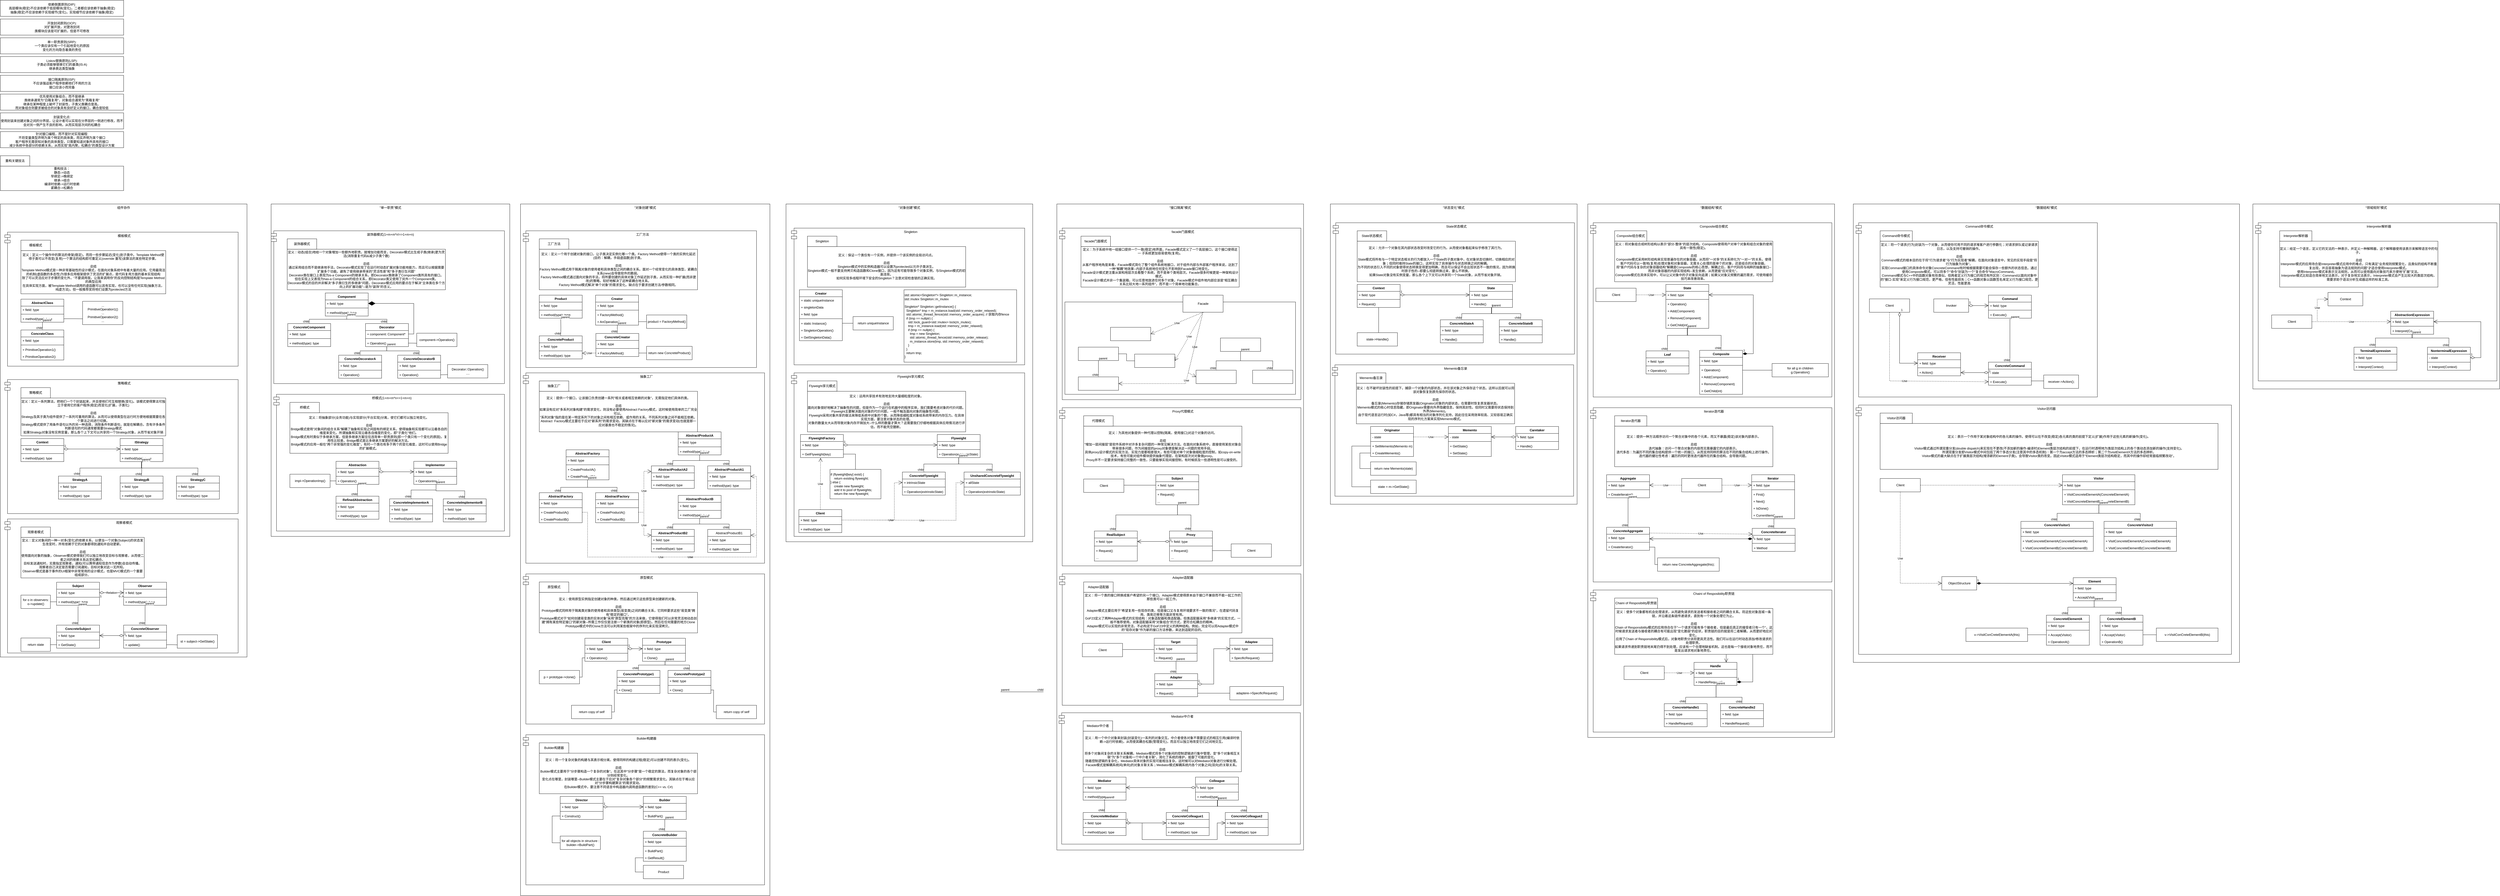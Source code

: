 <mxfile version="19.0.3" type="device"><diagram id="Ld5cOf4WsGAkTXeMTas5" name="第 1 页"><mxGraphModel dx="2130" dy="1075" grid="1" gridSize="10" guides="1" tooltips="1" connect="1" arrows="1" fold="1" page="1" pageScale="1" pageWidth="827" pageHeight="1169" math="0" shadow="0"><root><mxCell id="0"/><mxCell id="1" parent="0"/><mxCell id="ojJ7NcFrk21UekZyZYHG-1" value="依赖倒置原则(DIP):&lt;br&gt;高层模块(稳定)不应该依赖于低层模块(变化)，二者都应该依赖于抽象(稳定)&lt;br&gt;抽象(稳定)不应该依赖于实现细节(变化)，实现细节应该依赖于抽象(稳定)" style="rounded=0;whiteSpace=wrap;html=1;" parent="1" vertex="1"><mxGeometry x="10" y="20" width="460" height="60" as="geometry"/></mxCell><mxCell id="ojJ7NcFrk21UekZyZYHG-4" value="开放封闭原则(OCP):&lt;br&gt;对扩展开放，对更改封闭&lt;br&gt;类模块应该是可扩展的，但是不可修改" style="rounded=0;whiteSpace=wrap;html=1;" parent="1" vertex="1"><mxGeometry x="10" y="90" width="460" height="60" as="geometry"/></mxCell><mxCell id="ojJ7NcFrk21UekZyZYHG-5" value="单一职责原则(SRP):&lt;br&gt;一个类应该仅有一个引起他变化的原因&lt;br&gt;变化的方向隐含着类的责任" style="rounded=0;whiteSpace=wrap;html=1;" parent="1" vertex="1"><mxGeometry x="10" y="160" width="460" height="60" as="geometry"/></mxCell><mxCell id="ojJ7NcFrk21UekZyZYHG-6" value="Liskov替换原则(LSP):&lt;br&gt;子类必须能够替换它们的基类(IS-A)&lt;br&gt;继承表达类型抽象" style="rounded=0;whiteSpace=wrap;html=1;" parent="1" vertex="1"><mxGeometry x="10" y="230" width="460" height="60" as="geometry"/></mxCell><mxCell id="ojJ7NcFrk21UekZyZYHG-7" value="接口隔离原则(ISP):&lt;br&gt;不应该强迫客户程序依赖他们不用的方法&lt;br&gt;接口应该小而完备" style="rounded=0;whiteSpace=wrap;html=1;" parent="1" vertex="1"><mxGeometry x="10" y="300" width="460" height="60" as="geometry"/></mxCell><mxCell id="ojJ7NcFrk21UekZyZYHG-8" value="优先使用对象组合，而不是继承&lt;br&gt;类继承通常为&quot;白箱复用&quot;，对象组合通常为&quot;黑箱复用&quot;&lt;br&gt;继承在某种程度上破坏了封装性，子类父类耦合度高。&lt;br&gt;而对象组合则要求被组合的对象具有良好定义的接口，耦合度较低" style="rounded=0;whiteSpace=wrap;html=1;" parent="1" vertex="1"><mxGeometry x="10" y="370" width="460" height="60" as="geometry"/></mxCell><mxCell id="ojJ7NcFrk21UekZyZYHG-9" value="封装变化点:&lt;br&gt;使用封装来创建对象之间的分界层，让设计者可以实现在分界层的一侧进行修改，而不会对另一侧产生不良的影响，从而实现层次间的松耦合" style="rounded=0;whiteSpace=wrap;html=1;" parent="1" vertex="1"><mxGeometry x="10" y="440" width="460" height="60" as="geometry"/></mxCell><mxCell id="ojJ7NcFrk21UekZyZYHG-10" value="针对接口编程，而不是针对实现编程:&lt;br&gt;不将变量类型声明为某个特定的具体类，而实声明为某个接口&lt;br&gt;客户程序无需获知对象的具体类型，只需要知道对象所具有的接口&lt;br&gt;减少系统中各部分的依赖关系，从而实现&quot;高内聚，松耦合&quot;的类型设计方案" style="rounded=0;whiteSpace=wrap;html=1;" parent="1" vertex="1"><mxGeometry x="10" y="510" width="460" height="60" as="geometry"/></mxCell><mxCell id="oVlzzpCkg-UYP25vFL4g-9" value="" style="group" parent="1" vertex="1" connectable="0"><mxGeometry x="10" y="600" width="460" height="130" as="geometry"/></mxCell><mxCell id="oVlzzpCkg-UYP25vFL4g-7" value="重构技法：&lt;br&gt;静态-&amp;gt;动态&lt;br&gt;早绑定-&amp;gt;晚绑定&lt;br&gt;继承-&amp;gt;组合&lt;br&gt;编译时依赖-&amp;gt;运行时依赖&lt;br&gt;紧耦合-&amp;gt;松耦合" style="rounded=0;whiteSpace=wrap;html=1;" parent="oVlzzpCkg-UYP25vFL4g-9" vertex="1"><mxGeometry y="38.772" width="460" height="91.228" as="geometry"/></mxCell><mxCell id="oVlzzpCkg-UYP25vFL4g-8" value="重构关键技法" style="rounded=0;whiteSpace=wrap;html=1;" parent="oVlzzpCkg-UYP25vFL4g-9" vertex="1"><mxGeometry width="110" height="38.772" as="geometry"/></mxCell><mxCell id="h1GFw0gXUCewBZ7pCwRj-81" value="" style="group" parent="1" vertex="1" connectable="0"><mxGeometry x="10" y="780" width="920" height="1690" as="geometry"/></mxCell><mxCell id="h1GFw0gXUCewBZ7pCwRj-80" value="组件协作" style="rounded=0;whiteSpace=wrap;html=1;labelPosition=center;verticalLabelPosition=middle;align=center;verticalAlign=top;" parent="h1GFw0gXUCewBZ7pCwRj-81" vertex="1"><mxGeometry width="920" height="1690" as="geometry"/></mxCell><mxCell id="47RMmixhyD-nPIZIVICT-36" value="" style="group" parent="h1GFw0gXUCewBZ7pCwRj-81" vertex="1" connectable="0"><mxGeometry x="17" y="655" width="870" height="500" as="geometry"/></mxCell><mxCell id="47RMmixhyD-nPIZIVICT-35" value="策略模式" style="shape=module;align=left;spacingLeft=20;align=center;verticalAlign=top;" parent="47RMmixhyD-nPIZIVICT-36" vertex="1"><mxGeometry width="870" height="500" as="geometry"/></mxCell><mxCell id="47RMmixhyD-nPIZIVICT-4" value="Context" style="swimlane;fontStyle=1;align=center;verticalAlign=top;childLayout=stackLayout;horizontal=1;startSize=26;horizontalStack=0;resizeParent=1;resizeParentMax=0;resizeLast=0;collapsible=1;marginBottom=0;" parent="47RMmixhyD-nPIZIVICT-36" vertex="1"><mxGeometry x="60" y="220" width="160" height="86" as="geometry"/></mxCell><mxCell id="47RMmixhyD-nPIZIVICT-5" value="+ field: type" style="text;strokeColor=none;fillColor=none;align=left;verticalAlign=top;spacingLeft=4;spacingRight=4;overflow=hidden;rotatable=0;points=[[0,0.5],[1,0.5]];portConstraint=eastwest;" parent="47RMmixhyD-nPIZIVICT-4" vertex="1"><mxGeometry y="26" width="160" height="26" as="geometry"/></mxCell><mxCell id="47RMmixhyD-nPIZIVICT-6" value="" style="line;strokeWidth=1;fillColor=none;align=left;verticalAlign=middle;spacingTop=-1;spacingLeft=3;spacingRight=3;rotatable=0;labelPosition=right;points=[];portConstraint=eastwest;" parent="47RMmixhyD-nPIZIVICT-4" vertex="1"><mxGeometry y="52" width="160" height="8" as="geometry"/></mxCell><mxCell id="47RMmixhyD-nPIZIVICT-7" value="+ method(type): type" style="text;strokeColor=none;fillColor=none;align=left;verticalAlign=top;spacingLeft=4;spacingRight=4;overflow=hidden;rotatable=0;points=[[0,0.5],[1,0.5]];portConstraint=eastwest;" parent="47RMmixhyD-nPIZIVICT-4" vertex="1"><mxGeometry y="60" width="160" height="26" as="geometry"/></mxCell><mxCell id="47RMmixhyD-nPIZIVICT-8" value="IStrategy" style="swimlane;fontStyle=1;align=center;verticalAlign=top;childLayout=stackLayout;horizontal=1;startSize=26;horizontalStack=0;resizeParent=1;resizeParentMax=0;resizeLast=0;collapsible=1;marginBottom=0;" parent="47RMmixhyD-nPIZIVICT-36" vertex="1"><mxGeometry x="430" y="220" width="160" height="86" as="geometry"/></mxCell><mxCell id="47RMmixhyD-nPIZIVICT-9" value="+ field: type" style="text;strokeColor=none;fillColor=none;align=left;verticalAlign=top;spacingLeft=4;spacingRight=4;overflow=hidden;rotatable=0;points=[[0,0.5],[1,0.5]];portConstraint=eastwest;" parent="47RMmixhyD-nPIZIVICT-8" vertex="1"><mxGeometry y="26" width="160" height="26" as="geometry"/></mxCell><mxCell id="47RMmixhyD-nPIZIVICT-10" value="" style="line;strokeWidth=1;fillColor=none;align=left;verticalAlign=middle;spacingTop=-1;spacingLeft=3;spacingRight=3;rotatable=0;labelPosition=right;points=[];portConstraint=eastwest;" parent="47RMmixhyD-nPIZIVICT-8" vertex="1"><mxGeometry y="52" width="160" height="8" as="geometry"/></mxCell><mxCell id="47RMmixhyD-nPIZIVICT-11" value="+ method(type): type" style="text;strokeColor=none;fillColor=none;align=left;verticalAlign=top;spacingLeft=4;spacingRight=4;overflow=hidden;rotatable=0;points=[[0,0.5],[1,0.5]];portConstraint=eastwest;" parent="47RMmixhyD-nPIZIVICT-8" vertex="1"><mxGeometry y="60" width="160" height="26" as="geometry"/></mxCell><mxCell id="47RMmixhyD-nPIZIVICT-12" value="StrategyA" style="swimlane;fontStyle=1;align=center;verticalAlign=top;childLayout=stackLayout;horizontal=1;startSize=26;horizontalStack=0;resizeParent=1;resizeParentMax=0;resizeLast=0;collapsible=1;marginBottom=0;" parent="47RMmixhyD-nPIZIVICT-36" vertex="1"><mxGeometry x="200" y="360" width="160" height="86" as="geometry"/></mxCell><mxCell id="47RMmixhyD-nPIZIVICT-13" value="+ field: type" style="text;strokeColor=none;fillColor=none;align=left;verticalAlign=top;spacingLeft=4;spacingRight=4;overflow=hidden;rotatable=0;points=[[0,0.5],[1,0.5]];portConstraint=eastwest;" parent="47RMmixhyD-nPIZIVICT-12" vertex="1"><mxGeometry y="26" width="160" height="26" as="geometry"/></mxCell><mxCell id="47RMmixhyD-nPIZIVICT-14" value="" style="line;strokeWidth=1;fillColor=none;align=left;verticalAlign=middle;spacingTop=-1;spacingLeft=3;spacingRight=3;rotatable=0;labelPosition=right;points=[];portConstraint=eastwest;" parent="47RMmixhyD-nPIZIVICT-12" vertex="1"><mxGeometry y="52" width="160" height="8" as="geometry"/></mxCell><mxCell id="47RMmixhyD-nPIZIVICT-15" value="+ method(type): type" style="text;strokeColor=none;fillColor=none;align=left;verticalAlign=top;spacingLeft=4;spacingRight=4;overflow=hidden;rotatable=0;points=[[0,0.5],[1,0.5]];portConstraint=eastwest;" parent="47RMmixhyD-nPIZIVICT-12" vertex="1"><mxGeometry y="60" width="160" height="26" as="geometry"/></mxCell><mxCell id="47RMmixhyD-nPIZIVICT-16" value="StrategyB" style="swimlane;fontStyle=1;align=center;verticalAlign=top;childLayout=stackLayout;horizontal=1;startSize=26;horizontalStack=0;resizeParent=1;resizeParentMax=0;resizeLast=0;collapsible=1;marginBottom=0;" parent="47RMmixhyD-nPIZIVICT-36" vertex="1"><mxGeometry x="430" y="360" width="160" height="86" as="geometry"/></mxCell><mxCell id="47RMmixhyD-nPIZIVICT-17" value="+ field: type" style="text;strokeColor=none;fillColor=none;align=left;verticalAlign=top;spacingLeft=4;spacingRight=4;overflow=hidden;rotatable=0;points=[[0,0.5],[1,0.5]];portConstraint=eastwest;" parent="47RMmixhyD-nPIZIVICT-16" vertex="1"><mxGeometry y="26" width="160" height="26" as="geometry"/></mxCell><mxCell id="47RMmixhyD-nPIZIVICT-18" value="" style="line;strokeWidth=1;fillColor=none;align=left;verticalAlign=middle;spacingTop=-1;spacingLeft=3;spacingRight=3;rotatable=0;labelPosition=right;points=[];portConstraint=eastwest;" parent="47RMmixhyD-nPIZIVICT-16" vertex="1"><mxGeometry y="52" width="160" height="8" as="geometry"/></mxCell><mxCell id="47RMmixhyD-nPIZIVICT-19" value="+ method(type): type" style="text;strokeColor=none;fillColor=none;align=left;verticalAlign=top;spacingLeft=4;spacingRight=4;overflow=hidden;rotatable=0;points=[[0,0.5],[1,0.5]];portConstraint=eastwest;" parent="47RMmixhyD-nPIZIVICT-16" vertex="1"><mxGeometry y="60" width="160" height="26" as="geometry"/></mxCell><mxCell id="47RMmixhyD-nPIZIVICT-20" value="StrategyC" style="swimlane;fontStyle=1;align=center;verticalAlign=top;childLayout=stackLayout;horizontal=1;startSize=26;horizontalStack=0;resizeParent=1;resizeParentMax=0;resizeLast=0;collapsible=1;marginBottom=0;" parent="47RMmixhyD-nPIZIVICT-36" vertex="1"><mxGeometry x="640" y="360" width="160" height="86" as="geometry"/></mxCell><mxCell id="47RMmixhyD-nPIZIVICT-21" value="+ field: type" style="text;strokeColor=none;fillColor=none;align=left;verticalAlign=top;spacingLeft=4;spacingRight=4;overflow=hidden;rotatable=0;points=[[0,0.5],[1,0.5]];portConstraint=eastwest;" parent="47RMmixhyD-nPIZIVICT-20" vertex="1"><mxGeometry y="26" width="160" height="26" as="geometry"/></mxCell><mxCell id="47RMmixhyD-nPIZIVICT-22" value="" style="line;strokeWidth=1;fillColor=none;align=left;verticalAlign=middle;spacingTop=-1;spacingLeft=3;spacingRight=3;rotatable=0;labelPosition=right;points=[];portConstraint=eastwest;" parent="47RMmixhyD-nPIZIVICT-20" vertex="1"><mxGeometry y="52" width="160" height="8" as="geometry"/></mxCell><mxCell id="47RMmixhyD-nPIZIVICT-23" value="+ method(type): type" style="text;strokeColor=none;fillColor=none;align=left;verticalAlign=top;spacingLeft=4;spacingRight=4;overflow=hidden;rotatable=0;points=[[0,0.5],[1,0.5]];portConstraint=eastwest;" parent="47RMmixhyD-nPIZIVICT-20" vertex="1"><mxGeometry y="60" width="160" height="26" as="geometry"/></mxCell><mxCell id="47RMmixhyD-nPIZIVICT-24" value="" style="endArrow=none;html=1;edgeStyle=orthogonalEdgeStyle;rounded=0;entryX=0.5;entryY=0;entryDx=0;entryDy=0;" parent="47RMmixhyD-nPIZIVICT-36" target="47RMmixhyD-nPIZIVICT-20" edge="1"><mxGeometry relative="1" as="geometry"><mxPoint x="510" y="310" as="sourcePoint"/><mxPoint x="310" y="530" as="targetPoint"/><Array as="points"><mxPoint x="510" y="330"/><mxPoint x="720" y="330"/></Array></mxGeometry></mxCell><mxCell id="47RMmixhyD-nPIZIVICT-25" value="parent" style="edgeLabel;resizable=0;html=1;align=left;verticalAlign=bottom;" parent="47RMmixhyD-nPIZIVICT-24" connectable="0" vertex="1"><mxGeometry x="-1" relative="1" as="geometry"/></mxCell><mxCell id="47RMmixhyD-nPIZIVICT-26" value="child" style="edgeLabel;resizable=0;html=1;align=right;verticalAlign=bottom;" parent="47RMmixhyD-nPIZIVICT-24" connectable="0" vertex="1"><mxGeometry x="1" relative="1" as="geometry"/></mxCell><mxCell id="47RMmixhyD-nPIZIVICT-27" value="" style="endArrow=none;html=1;edgeStyle=orthogonalEdgeStyle;rounded=0;exitX=0.503;exitY=0.985;exitDx=0;exitDy=0;exitPerimeter=0;entryX=0.5;entryY=0;entryDx=0;entryDy=0;" parent="47RMmixhyD-nPIZIVICT-36" source="47RMmixhyD-nPIZIVICT-11" target="47RMmixhyD-nPIZIVICT-16" edge="1"><mxGeometry relative="1" as="geometry"><mxPoint x="160" y="540" as="sourcePoint"/><mxPoint x="540" y="338" as="targetPoint"/></mxGeometry></mxCell><mxCell id="47RMmixhyD-nPIZIVICT-28" value="parent" style="edgeLabel;resizable=0;html=1;align=left;verticalAlign=bottom;" parent="47RMmixhyD-nPIZIVICT-27" connectable="0" vertex="1"><mxGeometry x="-1" relative="1" as="geometry"/></mxCell><mxCell id="47RMmixhyD-nPIZIVICT-29" value="child" style="edgeLabel;resizable=0;html=1;align=right;verticalAlign=bottom;" parent="47RMmixhyD-nPIZIVICT-27" connectable="0" vertex="1"><mxGeometry x="1" relative="1" as="geometry"/></mxCell><mxCell id="47RMmixhyD-nPIZIVICT-30" value="" style="endArrow=none;html=1;edgeStyle=orthogonalEdgeStyle;rounded=0;entryX=0.5;entryY=0;entryDx=0;entryDy=0;exitX=0.496;exitY=1.028;exitDx=0;exitDy=0;exitPerimeter=0;" parent="47RMmixhyD-nPIZIVICT-36" source="47RMmixhyD-nPIZIVICT-11" target="47RMmixhyD-nPIZIVICT-12" edge="1"><mxGeometry relative="1" as="geometry"><mxPoint x="450" y="330" as="sourcePoint"/><mxPoint x="330" y="550" as="targetPoint"/><Array as="points"><mxPoint x="509" y="330"/><mxPoint x="280" y="330"/></Array></mxGeometry></mxCell><mxCell id="47RMmixhyD-nPIZIVICT-31" value="parent" style="edgeLabel;resizable=0;html=1;align=left;verticalAlign=bottom;" parent="47RMmixhyD-nPIZIVICT-30" connectable="0" vertex="1"><mxGeometry x="-1" relative="1" as="geometry"/></mxCell><mxCell id="47RMmixhyD-nPIZIVICT-32" value="child" style="edgeLabel;resizable=0;html=1;align=right;verticalAlign=bottom;" parent="47RMmixhyD-nPIZIVICT-30" connectable="0" vertex="1"><mxGeometry x="1" relative="1" as="geometry"/></mxCell><mxCell id="47RMmixhyD-nPIZIVICT-33" value="1" style="endArrow=open;html=1;endSize=12;startArrow=diamondThin;startSize=14;startFill=0;edgeStyle=orthogonalEdgeStyle;align=left;verticalAlign=bottom;rounded=0;exitX=1;exitY=0.5;exitDx=0;exitDy=0;entryX=0;entryY=0.5;entryDx=0;entryDy=0;" parent="47RMmixhyD-nPIZIVICT-36" source="47RMmixhyD-nPIZIVICT-5" target="47RMmixhyD-nPIZIVICT-9" edge="1"><mxGeometry x="-1" y="3" relative="1" as="geometry"><mxPoint x="260" y="210" as="sourcePoint"/><mxPoint x="420" y="210" as="targetPoint"/></mxGeometry></mxCell><mxCell id="47RMmixhyD-nPIZIVICT-2" value="定义：定义一系列算法，把他们一个个封装起来，并且使他们可互相替换(变化)。该模式使得算法可独立于使用它的客户程序(稳定)而变化(扩展，子类化)&lt;br&gt;&lt;br&gt;总结&lt;br&gt;Strategy及其子类为组件提供了一系列可重用的算法，从而可以使得类型在运行时方便地根据需要在各个算法之间进行切换。&lt;br&gt;Strategy模式提供了用条件语句以外的另一种选择，消除条件判断语句，就是在解耦合。含有许多条件判断语句的代码通常都需要Strategy模式&lt;br&gt;如果Strategy对象没有实例变量，那么各个上下文可以共享同一个Strategy对象，从而节省对象开销" style="rounded=0;whiteSpace=wrap;html=1;" parent="47RMmixhyD-nPIZIVICT-36" vertex="1"><mxGeometry x="60" y="68.77" width="540" height="141.23" as="geometry"/></mxCell><mxCell id="47RMmixhyD-nPIZIVICT-3" value="策略模式" style="rounded=0;whiteSpace=wrap;html=1;" parent="47RMmixhyD-nPIZIVICT-36" vertex="1"><mxGeometry x="60" y="30" width="110" height="38.772" as="geometry"/></mxCell><mxCell id="6xD-e2K-O-c0yK0pOjYA-53" value="" style="group" parent="h1GFw0gXUCewBZ7pCwRj-81" vertex="1" connectable="0"><mxGeometry x="17" y="1175" width="870" height="500" as="geometry"/></mxCell><mxCell id="x3q7cyt4jPG8yzAZ3VCS-2" value="观察者模式" style="shape=module;align=left;spacingLeft=20;align=center;verticalAlign=top;" parent="6xD-e2K-O-c0yK0pOjYA-53" vertex="1"><mxGeometry width="870" height="500" as="geometry"/></mxCell><mxCell id="x3q7cyt4jPG8yzAZ3VCS-33" value="定义：定义对象间的一种一对多(变化)的依赖关系，以便当一个对象(Subject)的状态发生改变时，所有依赖于它的对象都得到通知并自动更新。&lt;br&gt;&lt;br&gt;总结&lt;br&gt;使用面向对象的抽象，Observer模式使得我们可以独立地改变目标与观察者，从而使二者之间的依赖关系达至松耦合。&lt;br&gt;目标发送通知时，无需指定观察者，通知(可以携带通知信息作为参数)会自动传播。&lt;br&gt;观察者自己决定是否需要订阅通知，目标对象对此一无所知。&lt;br&gt;Observer模式是基于事件的UI框架中非常常用的设计模式，也是MVC模式的一个重要组成部分。" style="rounded=0;whiteSpace=wrap;html=1;" parent="6xD-e2K-O-c0yK0pOjYA-53" vertex="1"><mxGeometry x="60" y="68.77" width="460" height="151.23" as="geometry"/></mxCell><mxCell id="x3q7cyt4jPG8yzAZ3VCS-34" value="&lt;span&gt;观察者模式&lt;/span&gt;" style="rounded=0;whiteSpace=wrap;html=1;" parent="6xD-e2K-O-c0yK0pOjYA-53" vertex="1"><mxGeometry x="60" y="30" width="110" height="38.772" as="geometry"/></mxCell><mxCell id="6xD-e2K-O-c0yK0pOjYA-13" value="ConcreteObserver" style="swimlane;fontStyle=1;align=center;verticalAlign=top;childLayout=stackLayout;horizontal=1;startSize=26;horizontalStack=0;resizeParent=1;resizeParentMax=0;resizeLast=0;collapsible=1;marginBottom=0;" parent="6xD-e2K-O-c0yK0pOjYA-53" vertex="1"><mxGeometry x="443" y="396" width="160" height="86" as="geometry"/></mxCell><mxCell id="6xD-e2K-O-c0yK0pOjYA-14" value="+ field: type" style="text;strokeColor=none;fillColor=none;align=left;verticalAlign=top;spacingLeft=4;spacingRight=4;overflow=hidden;rotatable=0;points=[[0,0.5],[1,0.5]];portConstraint=eastwest;" parent="6xD-e2K-O-c0yK0pOjYA-13" vertex="1"><mxGeometry y="26" width="160" height="26" as="geometry"/></mxCell><mxCell id="6xD-e2K-O-c0yK0pOjYA-15" value="" style="line;strokeWidth=1;fillColor=none;align=left;verticalAlign=middle;spacingTop=-1;spacingLeft=3;spacingRight=3;rotatable=0;labelPosition=right;points=[];portConstraint=eastwest;" parent="6xD-e2K-O-c0yK0pOjYA-13" vertex="1"><mxGeometry y="52" width="160" height="8" as="geometry"/></mxCell><mxCell id="6xD-e2K-O-c0yK0pOjYA-16" value="+ update()" style="text;strokeColor=none;fillColor=none;align=left;verticalAlign=top;spacingLeft=4;spacingRight=4;overflow=hidden;rotatable=0;points=[[0,0.5],[1,0.5]];portConstraint=eastwest;" parent="6xD-e2K-O-c0yK0pOjYA-13" vertex="1"><mxGeometry y="60" width="160" height="26" as="geometry"/></mxCell><mxCell id="6xD-e2K-O-c0yK0pOjYA-17" value="ConcreteSubject" style="swimlane;fontStyle=1;align=center;verticalAlign=top;childLayout=stackLayout;horizontal=1;startSize=26;horizontalStack=0;resizeParent=1;resizeParentMax=0;resizeLast=0;collapsible=1;marginBottom=0;" parent="6xD-e2K-O-c0yK0pOjYA-53" vertex="1"><mxGeometry x="193" y="396" width="160" height="86" as="geometry"/></mxCell><mxCell id="6xD-e2K-O-c0yK0pOjYA-18" value="+ field: type" style="text;strokeColor=none;fillColor=none;align=left;verticalAlign=top;spacingLeft=4;spacingRight=4;overflow=hidden;rotatable=0;points=[[0,0.5],[1,0.5]];portConstraint=eastwest;" parent="6xD-e2K-O-c0yK0pOjYA-17" vertex="1"><mxGeometry y="26" width="160" height="26" as="geometry"/></mxCell><mxCell id="6xD-e2K-O-c0yK0pOjYA-19" value="" style="line;strokeWidth=1;fillColor=none;align=left;verticalAlign=middle;spacingTop=-1;spacingLeft=3;spacingRight=3;rotatable=0;labelPosition=right;points=[];portConstraint=eastwest;" parent="6xD-e2K-O-c0yK0pOjYA-17" vertex="1"><mxGeometry y="52" width="160" height="8" as="geometry"/></mxCell><mxCell id="6xD-e2K-O-c0yK0pOjYA-20" value="+ GetState()" style="text;strokeColor=none;fillColor=none;align=left;verticalAlign=top;spacingLeft=4;spacingRight=4;overflow=hidden;rotatable=0;points=[[0,0.5],[1,0.5]];portConstraint=eastwest;" parent="6xD-e2K-O-c0yK0pOjYA-17" vertex="1"><mxGeometry y="60" width="160" height="26" as="geometry"/></mxCell><mxCell id="6xD-e2K-O-c0yK0pOjYA-21" value="Observer" style="swimlane;fontStyle=1;align=center;verticalAlign=top;childLayout=stackLayout;horizontal=1;startSize=26;horizontalStack=0;resizeParent=1;resizeParentMax=0;resizeLast=0;collapsible=1;marginBottom=0;" parent="6xD-e2K-O-c0yK0pOjYA-53" vertex="1"><mxGeometry x="443" y="236" width="160" height="86" as="geometry"/></mxCell><mxCell id="6xD-e2K-O-c0yK0pOjYA-22" value="+ field: type" style="text;strokeColor=none;fillColor=none;align=left;verticalAlign=top;spacingLeft=4;spacingRight=4;overflow=hidden;rotatable=0;points=[[0,0.5],[1,0.5]];portConstraint=eastwest;" parent="6xD-e2K-O-c0yK0pOjYA-21" vertex="1"><mxGeometry y="26" width="160" height="26" as="geometry"/></mxCell><mxCell id="6xD-e2K-O-c0yK0pOjYA-23" value="" style="line;strokeWidth=1;fillColor=none;align=left;verticalAlign=middle;spacingTop=-1;spacingLeft=3;spacingRight=3;rotatable=0;labelPosition=right;points=[];portConstraint=eastwest;" parent="6xD-e2K-O-c0yK0pOjYA-21" vertex="1"><mxGeometry y="52" width="160" height="8" as="geometry"/></mxCell><mxCell id="6xD-e2K-O-c0yK0pOjYA-24" value="+ method(type): type" style="text;strokeColor=none;fillColor=none;align=left;verticalAlign=top;spacingLeft=4;spacingRight=4;overflow=hidden;rotatable=0;points=[[0,0.5],[1,0.5]];portConstraint=eastwest;" parent="6xD-e2K-O-c0yK0pOjYA-21" vertex="1"><mxGeometry y="60" width="160" height="26" as="geometry"/></mxCell><mxCell id="6xD-e2K-O-c0yK0pOjYA-25" value="Subject" style="swimlane;fontStyle=1;align=center;verticalAlign=top;childLayout=stackLayout;horizontal=1;startSize=26;horizontalStack=0;resizeParent=1;resizeParentMax=0;resizeLast=0;collapsible=1;marginBottom=0;" parent="6xD-e2K-O-c0yK0pOjYA-53" vertex="1"><mxGeometry x="193" y="236" width="160" height="86" as="geometry"/></mxCell><mxCell id="6xD-e2K-O-c0yK0pOjYA-26" value="+ field: type" style="text;strokeColor=none;fillColor=none;align=left;verticalAlign=top;spacingLeft=4;spacingRight=4;overflow=hidden;rotatable=0;points=[[0,0.5],[1,0.5]];portConstraint=eastwest;" parent="6xD-e2K-O-c0yK0pOjYA-25" vertex="1"><mxGeometry y="26" width="160" height="26" as="geometry"/></mxCell><mxCell id="6xD-e2K-O-c0yK0pOjYA-27" value="" style="line;strokeWidth=1;fillColor=none;align=left;verticalAlign=middle;spacingTop=-1;spacingLeft=3;spacingRight=3;rotatable=0;labelPosition=right;points=[];portConstraint=eastwest;" parent="6xD-e2K-O-c0yK0pOjYA-25" vertex="1"><mxGeometry y="52" width="160" height="8" as="geometry"/></mxCell><mxCell id="6xD-e2K-O-c0yK0pOjYA-28" value="+ method(type): type" style="text;strokeColor=none;fillColor=none;align=left;verticalAlign=top;spacingLeft=4;spacingRight=4;overflow=hidden;rotatable=0;points=[[0,0.5],[1,0.5]];portConstraint=eastwest;" parent="6xD-e2K-O-c0yK0pOjYA-25" vertex="1"><mxGeometry y="60" width="160" height="26" as="geometry"/></mxCell><mxCell id="6xD-e2K-O-c0yK0pOjYA-29" value="Relation" style="endArrow=open;html=1;endSize=12;startArrow=diamondThin;startSize=14;startFill=0;edgeStyle=orthogonalEdgeStyle;rounded=0;exitX=1;exitY=0.5;exitDx=0;exitDy=0;entryX=0;entryY=0.5;entryDx=0;entryDy=0;" parent="6xD-e2K-O-c0yK0pOjYA-53" source="6xD-e2K-O-c0yK0pOjYA-26" target="6xD-e2K-O-c0yK0pOjYA-22" edge="1"><mxGeometry relative="1" as="geometry"><mxPoint x="413" y="446" as="sourcePoint"/><mxPoint x="473" y="196" as="targetPoint"/></mxGeometry></mxCell><mxCell id="6xD-e2K-O-c0yK0pOjYA-30" value="1" style="edgeLabel;resizable=0;html=1;align=left;verticalAlign=top;" parent="6xD-e2K-O-c0yK0pOjYA-29" connectable="0" vertex="1"><mxGeometry x="-1" relative="1" as="geometry"/></mxCell><mxCell id="6xD-e2K-O-c0yK0pOjYA-31" value="0..n" style="edgeLabel;resizable=0;html=1;align=right;verticalAlign=top;" parent="6xD-e2K-O-c0yK0pOjYA-29" connectable="0" vertex="1"><mxGeometry x="1" relative="1" as="geometry"/></mxCell><mxCell id="6xD-e2K-O-c0yK0pOjYA-32" value="" style="endArrow=none;html=1;edgeStyle=orthogonalEdgeStyle;rounded=0;entryX=0.5;entryY=0;entryDx=0;entryDy=0;" parent="6xD-e2K-O-c0yK0pOjYA-53" target="6xD-e2K-O-c0yK0pOjYA-17" edge="1"><mxGeometry relative="1" as="geometry"><mxPoint x="273" y="326" as="sourcePoint"/><mxPoint x="323" y="366" as="targetPoint"/><Array as="points"><mxPoint x="273" y="346"/><mxPoint x="273" y="346"/></Array></mxGeometry></mxCell><mxCell id="6xD-e2K-O-c0yK0pOjYA-33" value="parent" style="edgeLabel;resizable=0;html=1;align=left;verticalAlign=bottom;" parent="6xD-e2K-O-c0yK0pOjYA-32" connectable="0" vertex="1"><mxGeometry x="-1" relative="1" as="geometry"/></mxCell><mxCell id="6xD-e2K-O-c0yK0pOjYA-34" value="child" style="edgeLabel;resizable=0;html=1;align=right;verticalAlign=bottom;" parent="6xD-e2K-O-c0yK0pOjYA-32" connectable="0" vertex="1"><mxGeometry x="1" relative="1" as="geometry"/></mxCell><mxCell id="6xD-e2K-O-c0yK0pOjYA-35" value="" style="endArrow=none;html=1;edgeStyle=orthogonalEdgeStyle;rounded=0;entryX=0.5;entryY=0;entryDx=0;entryDy=0;" parent="6xD-e2K-O-c0yK0pOjYA-53" target="6xD-e2K-O-c0yK0pOjYA-13" edge="1"><mxGeometry relative="1" as="geometry"><mxPoint x="523" y="323" as="sourcePoint"/><mxPoint x="193" y="406" as="targetPoint"/><Array as="points"><mxPoint x="523" y="323"/></Array></mxGeometry></mxCell><mxCell id="6xD-e2K-O-c0yK0pOjYA-36" value="parent" style="edgeLabel;resizable=0;html=1;align=left;verticalAlign=bottom;" parent="6xD-e2K-O-c0yK0pOjYA-35" connectable="0" vertex="1"><mxGeometry x="-1" relative="1" as="geometry"/></mxCell><mxCell id="6xD-e2K-O-c0yK0pOjYA-37" value="child" style="edgeLabel;resizable=0;html=1;align=right;verticalAlign=bottom;" parent="6xD-e2K-O-c0yK0pOjYA-35" connectable="0" vertex="1"><mxGeometry x="1" relative="1" as="geometry"/></mxCell><mxCell id="6xD-e2K-O-c0yK0pOjYA-38" value="for o in observers:&lt;br&gt;o-&amp;gt;update()" style="html=1;" parent="6xD-e2K-O-c0yK0pOjYA-53" vertex="1"><mxGeometry x="60" y="284" width="110" height="50" as="geometry"/></mxCell><mxCell id="6xD-e2K-O-c0yK0pOjYA-44" value="" style="endArrow=none;html=1;edgeStyle=orthogonalEdgeStyle;rounded=0;exitX=1;exitY=0.5;exitDx=0;exitDy=0;entryX=0;entryY=0.5;entryDx=0;entryDy=0;" parent="6xD-e2K-O-c0yK0pOjYA-53" source="6xD-e2K-O-c0yK0pOjYA-50" target="6xD-e2K-O-c0yK0pOjYA-20" edge="1"><mxGeometry relative="1" as="geometry"><mxPoint x="-7" y="586" as="sourcePoint"/><mxPoint x="163" y="496" as="targetPoint"/></mxGeometry></mxCell><mxCell id="6xD-e2K-O-c0yK0pOjYA-47" value="" style="endArrow=none;html=1;edgeStyle=orthogonalEdgeStyle;rounded=0;exitX=1;exitY=0.5;exitDx=0;exitDy=0;entryX=0;entryY=0.5;entryDx=0;entryDy=0;" parent="6xD-e2K-O-c0yK0pOjYA-53" source="6xD-e2K-O-c0yK0pOjYA-38" target="6xD-e2K-O-c0yK0pOjYA-28" edge="1"><mxGeometry relative="1" as="geometry"><mxPoint x="-67.0" y="436" as="sourcePoint"/><mxPoint x="93.0" y="436" as="targetPoint"/></mxGeometry></mxCell><mxCell id="6xD-e2K-O-c0yK0pOjYA-48" value="st = subject-&amp;gt;GetState()" style="html=1;" parent="6xD-e2K-O-c0yK0pOjYA-53" vertex="1"><mxGeometry x="643" y="432" width="150" height="50" as="geometry"/></mxCell><mxCell id="6xD-e2K-O-c0yK0pOjYA-49" value="" style="endArrow=none;html=1;edgeStyle=orthogonalEdgeStyle;rounded=0;entryX=0;entryY=0.75;entryDx=0;entryDy=0;exitX=1;exitY=0.5;exitDx=0;exitDy=0;" parent="6xD-e2K-O-c0yK0pOjYA-53" source="6xD-e2K-O-c0yK0pOjYA-16" target="6xD-e2K-O-c0yK0pOjYA-48" edge="1"><mxGeometry relative="1" as="geometry"><mxPoint x="733" y="446" as="sourcePoint"/><mxPoint x="93.0" y="436" as="targetPoint"/></mxGeometry></mxCell><mxCell id="6xD-e2K-O-c0yK0pOjYA-50" value="return state" style="html=1;" parent="6xD-e2K-O-c0yK0pOjYA-53" vertex="1"><mxGeometry x="60" y="444" width="110" height="50" as="geometry"/></mxCell><mxCell id="6xD-e2K-O-c0yK0pOjYA-51" value="1" style="endArrow=open;html=1;endSize=12;startArrow=diamondThin;startSize=14;startFill=0;edgeStyle=orthogonalEdgeStyle;align=left;verticalAlign=bottom;rounded=0;entryX=1;entryY=0.5;entryDx=0;entryDy=0;exitX=0;exitY=0.5;exitDx=0;exitDy=0;" parent="6xD-e2K-O-c0yK0pOjYA-53" source="6xD-e2K-O-c0yK0pOjYA-14" target="6xD-e2K-O-c0yK0pOjYA-18" edge="1"><mxGeometry x="-1" y="3" relative="1" as="geometry"><mxPoint x="343" y="556" as="sourcePoint"/><mxPoint x="503" y="556" as="targetPoint"/></mxGeometry></mxCell><mxCell id="6xD-e2K-O-c0yK0pOjYA-107" value="" style="group" parent="h1GFw0gXUCewBZ7pCwRj-81" vertex="1" connectable="0"><mxGeometry x="17" y="105" width="870" height="500" as="geometry"/></mxCell><mxCell id="6xD-e2K-O-c0yK0pOjYA-55" value="模板模式" style="shape=module;align=left;spacingLeft=20;align=center;verticalAlign=top;" parent="6xD-e2K-O-c0yK0pOjYA-107" vertex="1"><mxGeometry width="870" height="500" as="geometry"/></mxCell><mxCell id="6xD-e2K-O-c0yK0pOjYA-86" value="定义：定义一个操作中的算法的骨架(稳定)，而将一些步骤延迟(变化)到子类中。Template Method使得子类可以不改变(复用)一个算法的结构即可重定义(override 重写)该算法的某些特定步骤。&lt;br&gt;&lt;br&gt;总结&lt;br&gt;Template Method模式是一种非常基础性的设计模式，在面向对象系统中有着大量的应用。它用最简洁的机制(虚函数的多态性)为很多应用框架提供了灵活的扩展点，是代码复用方面的基本实现结构&lt;br&gt;除了可以灵活应对子步骤的变化外，“不要调用我，让我来调用你”的反向控制结构是Template Method的典型应用&lt;br&gt;在具体实现方面，被Template Method调用的虚函数可以具有实现，也可以没有任何实现(抽象方法，纯虚方法)，但一般推荐奖将他们设置为protected方法" style="rounded=0;whiteSpace=wrap;html=1;" parent="6xD-e2K-O-c0yK0pOjYA-107" vertex="1"><mxGeometry x="60" y="68.77" width="540" height="161.23" as="geometry"/></mxCell><mxCell id="6xD-e2K-O-c0yK0pOjYA-87" value="&lt;span style=&quot;&quot;&gt;模板模式&lt;/span&gt;" style="rounded=0;whiteSpace=wrap;html=1;" parent="6xD-e2K-O-c0yK0pOjYA-107" vertex="1"><mxGeometry x="60" y="30" width="110" height="38.772" as="geometry"/></mxCell><mxCell id="6xD-e2K-O-c0yK0pOjYA-88" value="AbstractClass" style="swimlane;fontStyle=1;align=center;verticalAlign=top;childLayout=stackLayout;horizontal=1;startSize=26;horizontalStack=0;resizeParent=1;resizeParentMax=0;resizeLast=0;collapsible=1;marginBottom=0;" parent="6xD-e2K-O-c0yK0pOjYA-107" vertex="1"><mxGeometry x="60" y="250" width="160" height="86" as="geometry"/></mxCell><mxCell id="6xD-e2K-O-c0yK0pOjYA-89" value="+ field: type" style="text;strokeColor=none;fillColor=none;align=left;verticalAlign=top;spacingLeft=4;spacingRight=4;overflow=hidden;rotatable=0;points=[[0,0.5],[1,0.5]];portConstraint=eastwest;" parent="6xD-e2K-O-c0yK0pOjYA-88" vertex="1"><mxGeometry y="26" width="160" height="26" as="geometry"/></mxCell><mxCell id="6xD-e2K-O-c0yK0pOjYA-90" value="" style="line;strokeWidth=1;fillColor=none;align=left;verticalAlign=middle;spacingTop=-1;spacingLeft=3;spacingRight=3;rotatable=0;labelPosition=right;points=[];portConstraint=eastwest;" parent="6xD-e2K-O-c0yK0pOjYA-88" vertex="1"><mxGeometry y="52" width="160" height="8" as="geometry"/></mxCell><mxCell id="6xD-e2K-O-c0yK0pOjYA-91" value="+ method(type): type" style="text;strokeColor=none;fillColor=none;align=left;verticalAlign=top;spacingLeft=4;spacingRight=4;overflow=hidden;rotatable=0;points=[[0,0.5],[1,0.5]];portConstraint=eastwest;" parent="6xD-e2K-O-c0yK0pOjYA-88" vertex="1"><mxGeometry y="60" width="160" height="26" as="geometry"/></mxCell><mxCell id="6xD-e2K-O-c0yK0pOjYA-92" value="ConcrateClass" style="swimlane;fontStyle=1;align=center;verticalAlign=top;childLayout=stackLayout;horizontal=1;startSize=26;horizontalStack=0;resizeParent=1;resizeParentMax=0;resizeLast=0;collapsible=1;marginBottom=0;" parent="6xD-e2K-O-c0yK0pOjYA-107" vertex="1"><mxGeometry x="60" y="365" width="160" height="112" as="geometry"/></mxCell><mxCell id="6xD-e2K-O-c0yK0pOjYA-93" value="+ field: type" style="text;strokeColor=none;fillColor=none;align=left;verticalAlign=top;spacingLeft=4;spacingRight=4;overflow=hidden;rotatable=0;points=[[0,0.5],[1,0.5]];portConstraint=eastwest;" parent="6xD-e2K-O-c0yK0pOjYA-92" vertex="1"><mxGeometry y="26" width="160" height="26" as="geometry"/></mxCell><mxCell id="6xD-e2K-O-c0yK0pOjYA-94" value="" style="line;strokeWidth=1;fillColor=none;align=left;verticalAlign=middle;spacingTop=-1;spacingLeft=3;spacingRight=3;rotatable=0;labelPosition=right;points=[];portConstraint=eastwest;" parent="6xD-e2K-O-c0yK0pOjYA-92" vertex="1"><mxGeometry y="52" width="160" height="8" as="geometry"/></mxCell><mxCell id="6xD-e2K-O-c0yK0pOjYA-106" value="+ PrimitiveOperation1()" style="text;strokeColor=none;fillColor=none;align=left;verticalAlign=top;spacingLeft=4;spacingRight=4;overflow=hidden;rotatable=0;points=[[0,0.5],[1,0.5]];portConstraint=eastwest;" parent="6xD-e2K-O-c0yK0pOjYA-92" vertex="1"><mxGeometry y="60" width="160" height="26" as="geometry"/></mxCell><mxCell id="6xD-e2K-O-c0yK0pOjYA-95" value="+ PrimitiveOperation2()" style="text;strokeColor=none;fillColor=none;align=left;verticalAlign=top;spacingLeft=4;spacingRight=4;overflow=hidden;rotatable=0;points=[[0,0.5],[1,0.5]];portConstraint=eastwest;" parent="6xD-e2K-O-c0yK0pOjYA-92" vertex="1"><mxGeometry y="86" width="160" height="26" as="geometry"/></mxCell><mxCell id="6xD-e2K-O-c0yK0pOjYA-100" value="" style="endArrow=none;html=1;edgeStyle=orthogonalEdgeStyle;rounded=0;entryX=0.5;entryY=0;entryDx=0;entryDy=0;exitX=0.502;exitY=1.019;exitDx=0;exitDy=0;exitPerimeter=0;" parent="6xD-e2K-O-c0yK0pOjYA-107" source="6xD-e2K-O-c0yK0pOjYA-91" target="6xD-e2K-O-c0yK0pOjYA-92" edge="1"><mxGeometry relative="1" as="geometry"><mxPoint x="230" y="350" as="sourcePoint"/><mxPoint x="450" y="470" as="targetPoint"/></mxGeometry></mxCell><mxCell id="6xD-e2K-O-c0yK0pOjYA-101" value="parent" style="edgeLabel;resizable=0;html=1;align=left;verticalAlign=bottom;" parent="6xD-e2K-O-c0yK0pOjYA-100" connectable="0" vertex="1"><mxGeometry x="-1" relative="1" as="geometry"/></mxCell><mxCell id="6xD-e2K-O-c0yK0pOjYA-102" value="child" style="edgeLabel;resizable=0;html=1;align=right;verticalAlign=bottom;" parent="6xD-e2K-O-c0yK0pOjYA-100" connectable="0" vertex="1"><mxGeometry x="1" relative="1" as="geometry"/></mxCell><mxCell id="6xD-e2K-O-c0yK0pOjYA-103" value="...&lt;br&gt;PrimitiveOperation1()&lt;br&gt;...&lt;br&gt;PrimitiveOperation2()&lt;br&gt;..." style="html=1;" parent="6xD-e2K-O-c0yK0pOjYA-107" vertex="1"><mxGeometry x="290" y="258" width="150" height="87" as="geometry"/></mxCell><mxCell id="6xD-e2K-O-c0yK0pOjYA-104" value="" style="endArrow=none;html=1;edgeStyle=orthogonalEdgeStyle;rounded=0;exitX=1;exitY=0.5;exitDx=0;exitDy=0;entryX=0;entryY=0.75;entryDx=0;entryDy=0;" parent="6xD-e2K-O-c0yK0pOjYA-107" source="6xD-e2K-O-c0yK0pOjYA-91" target="6xD-e2K-O-c0yK0pOjYA-103" edge="1"><mxGeometry relative="1" as="geometry"><mxPoint x="380" y="470" as="sourcePoint"/><mxPoint x="340" y="310" as="targetPoint"/><Array as="points"><mxPoint x="260" y="323"/></Array></mxGeometry></mxCell><mxCell id="OA1Ua8ekQEazj9GnE-xB-171" value="" style="group" parent="1" vertex="1" connectable="0"><mxGeometry x="1020" y="780" width="890" height="1240" as="geometry"/></mxCell><mxCell id="h1GFw0gXUCewBZ7pCwRj-37" value="&quot;单一职责&quot;模式" style="rounded=0;whiteSpace=wrap;html=1;labelPosition=center;verticalLabelPosition=middle;align=center;verticalAlign=top;" parent="OA1Ua8ekQEazj9GnE-xB-171" vertex="1"><mxGeometry width="890" height="1240" as="geometry"/></mxCell><mxCell id="h1GFw0gXUCewBZ7pCwRj-79" value="" style="group" parent="OA1Ua8ekQEazj9GnE-xB-171" vertex="1" connectable="0"><mxGeometry y="100" width="870" height="570" as="geometry"/></mxCell><mxCell id="h1GFw0gXUCewBZ7pCwRj-2" value="装饰器模式(1+m+m*n!=&gt;1+m+n)" style="shape=module;align=left;spacingLeft=20;align=center;verticalAlign=top;" parent="h1GFw0gXUCewBZ7pCwRj-79" vertex="1"><mxGeometry width="870" height="570" as="geometry"/></mxCell><mxCell id="h1GFw0gXUCewBZ7pCwRj-3" value="定义：动态(组合)地给一个对象增加一些额外地职责。就增加功能而言，Decorator模式比生成子类(继承)更为灵活(消除重复代码&amp;amp;减少子类个数)&lt;br&gt;&lt;br&gt;总结&lt;br&gt;通过采用组合而不是继承地手法，Decorator模式实现了在运行时动态扩展对象功能地能力，而且可以根据需要扩展多个功能。避免了使用继承带来的&quot;灵活性差&quot;和&quot;多子类衍生问题&quot;&lt;br&gt;Decorator类在接口上表现为is-a Component的继承关系，即Decorator类继承了Component类所具有的接口。但在实现上又表现为has-a Component的组合关系，即Decorator类又使用了另外一个Component类。&lt;br&gt;Decorator模式的目的并非解决&quot;多子类衍生的多继承&quot;问题，Decorator模式应用的要点在于解决&quot;主体类在多个方向上的扩展功能&quot;--是为&quot;装饰&quot;的含义。" style="rounded=0;whiteSpace=wrap;html=1;" parent="h1GFw0gXUCewBZ7pCwRj-79" vertex="1"><mxGeometry x="60" y="68.77" width="590" height="151.23" as="geometry"/></mxCell><mxCell id="h1GFw0gXUCewBZ7pCwRj-4" value="&lt;span style=&quot;&quot;&gt;装饰器模式&lt;/span&gt;" style="rounded=0;whiteSpace=wrap;html=1;" parent="h1GFw0gXUCewBZ7pCwRj-79" vertex="1"><mxGeometry x="60" y="30" width="110" height="38.772" as="geometry"/></mxCell><mxCell id="h1GFw0gXUCewBZ7pCwRj-38" value="Decorator" style="swimlane;fontStyle=1;align=center;verticalAlign=top;childLayout=stackLayout;horizontal=1;startSize=26;horizontalStack=0;resizeParent=1;resizeParentMax=0;resizeLast=0;collapsible=1;marginBottom=0;" parent="h1GFw0gXUCewBZ7pCwRj-79" vertex="1"><mxGeometry x="352" y="346" width="160" height="86" as="geometry"/></mxCell><mxCell id="h1GFw0gXUCewBZ7pCwRj-39" value="+ component: Component*" style="text;strokeColor=none;fillColor=none;align=left;verticalAlign=top;spacingLeft=4;spacingRight=4;overflow=hidden;rotatable=0;points=[[0,0.5],[1,0.5]];portConstraint=eastwest;" parent="h1GFw0gXUCewBZ7pCwRj-38" vertex="1"><mxGeometry y="26" width="160" height="26" as="geometry"/></mxCell><mxCell id="h1GFw0gXUCewBZ7pCwRj-40" value="" style="line;strokeWidth=1;fillColor=none;align=left;verticalAlign=middle;spacingTop=-1;spacingLeft=3;spacingRight=3;rotatable=0;labelPosition=right;points=[];portConstraint=eastwest;" parent="h1GFw0gXUCewBZ7pCwRj-38" vertex="1"><mxGeometry y="52" width="160" height="8" as="geometry"/></mxCell><mxCell id="h1GFw0gXUCewBZ7pCwRj-41" value="+ Operation()" style="text;strokeColor=none;fillColor=none;align=left;verticalAlign=top;spacingLeft=4;spacingRight=4;overflow=hidden;rotatable=0;points=[[0,0.5],[1,0.5]];portConstraint=eastwest;" parent="h1GFw0gXUCewBZ7pCwRj-38" vertex="1"><mxGeometry y="60" width="160" height="26" as="geometry"/></mxCell><mxCell id="h1GFw0gXUCewBZ7pCwRj-42" value="ConcreteComponent" style="swimlane;fontStyle=1;align=center;verticalAlign=top;childLayout=stackLayout;horizontal=1;startSize=26;horizontalStack=0;resizeParent=1;resizeParentMax=0;resizeLast=0;collapsible=1;marginBottom=0;" parent="h1GFw0gXUCewBZ7pCwRj-79" vertex="1"><mxGeometry x="62" y="346" width="160" height="86" as="geometry"/></mxCell><mxCell id="h1GFw0gXUCewBZ7pCwRj-43" value="+ field: type" style="text;strokeColor=none;fillColor=none;align=left;verticalAlign=top;spacingLeft=4;spacingRight=4;overflow=hidden;rotatable=0;points=[[0,0.5],[1,0.5]];portConstraint=eastwest;" parent="h1GFw0gXUCewBZ7pCwRj-42" vertex="1"><mxGeometry y="26" width="160" height="26" as="geometry"/></mxCell><mxCell id="h1GFw0gXUCewBZ7pCwRj-44" value="" style="line;strokeWidth=1;fillColor=none;align=left;verticalAlign=middle;spacingTop=-1;spacingLeft=3;spacingRight=3;rotatable=0;labelPosition=right;points=[];portConstraint=eastwest;" parent="h1GFw0gXUCewBZ7pCwRj-42" vertex="1"><mxGeometry y="52" width="160" height="8" as="geometry"/></mxCell><mxCell id="h1GFw0gXUCewBZ7pCwRj-45" value="+ method(type): type" style="text;strokeColor=none;fillColor=none;align=left;verticalAlign=top;spacingLeft=4;spacingRight=4;overflow=hidden;rotatable=0;points=[[0,0.5],[1,0.5]];portConstraint=eastwest;" parent="h1GFw0gXUCewBZ7pCwRj-42" vertex="1"><mxGeometry y="60" width="160" height="26" as="geometry"/></mxCell><mxCell id="h1GFw0gXUCewBZ7pCwRj-46" value="Component" style="swimlane;fontStyle=1;align=center;verticalAlign=top;childLayout=stackLayout;horizontal=1;startSize=26;horizontalStack=0;resizeParent=1;resizeParentMax=0;resizeLast=0;collapsible=1;marginBottom=0;" parent="h1GFw0gXUCewBZ7pCwRj-79" vertex="1"><mxGeometry x="202" y="232" width="160" height="86" as="geometry"/></mxCell><mxCell id="h1GFw0gXUCewBZ7pCwRj-47" value="+ field: type" style="text;strokeColor=none;fillColor=none;align=left;verticalAlign=top;spacingLeft=4;spacingRight=4;overflow=hidden;rotatable=0;points=[[0,0.5],[1,0.5]];portConstraint=eastwest;" parent="h1GFw0gXUCewBZ7pCwRj-46" vertex="1"><mxGeometry y="26" width="160" height="26" as="geometry"/></mxCell><mxCell id="h1GFw0gXUCewBZ7pCwRj-48" value="" style="line;strokeWidth=1;fillColor=none;align=left;verticalAlign=middle;spacingTop=-1;spacingLeft=3;spacingRight=3;rotatable=0;labelPosition=right;points=[];portConstraint=eastwest;" parent="h1GFw0gXUCewBZ7pCwRj-46" vertex="1"><mxGeometry y="52" width="160" height="8" as="geometry"/></mxCell><mxCell id="h1GFw0gXUCewBZ7pCwRj-49" value="+ method(type): type" style="text;strokeColor=none;fillColor=none;align=left;verticalAlign=top;spacingLeft=4;spacingRight=4;overflow=hidden;rotatable=0;points=[[0,0.5],[1,0.5]];portConstraint=eastwest;" parent="h1GFw0gXUCewBZ7pCwRj-46" vertex="1"><mxGeometry y="60" width="160" height="26" as="geometry"/></mxCell><mxCell id="h1GFw0gXUCewBZ7pCwRj-50" value="ConcreteDecoratorA" style="swimlane;fontStyle=1;align=center;verticalAlign=top;childLayout=stackLayout;horizontal=1;startSize=26;horizontalStack=0;resizeParent=1;resizeParentMax=0;resizeLast=0;collapsible=1;marginBottom=0;" parent="h1GFw0gXUCewBZ7pCwRj-79" vertex="1"><mxGeometry x="252" y="464" width="160" height="86" as="geometry"/></mxCell><mxCell id="h1GFw0gXUCewBZ7pCwRj-51" value="+ field: type" style="text;strokeColor=none;fillColor=none;align=left;verticalAlign=top;spacingLeft=4;spacingRight=4;overflow=hidden;rotatable=0;points=[[0,0.5],[1,0.5]];portConstraint=eastwest;" parent="h1GFw0gXUCewBZ7pCwRj-50" vertex="1"><mxGeometry y="26" width="160" height="26" as="geometry"/></mxCell><mxCell id="h1GFw0gXUCewBZ7pCwRj-52" value="" style="line;strokeWidth=1;fillColor=none;align=left;verticalAlign=middle;spacingTop=-1;spacingLeft=3;spacingRight=3;rotatable=0;labelPosition=right;points=[];portConstraint=eastwest;" parent="h1GFw0gXUCewBZ7pCwRj-50" vertex="1"><mxGeometry y="52" width="160" height="8" as="geometry"/></mxCell><mxCell id="h1GFw0gXUCewBZ7pCwRj-53" value="+ Operation()" style="text;strokeColor=none;fillColor=none;align=left;verticalAlign=top;spacingLeft=4;spacingRight=4;overflow=hidden;rotatable=0;points=[[0,0.5],[1,0.5]];portConstraint=eastwest;" parent="h1GFw0gXUCewBZ7pCwRj-50" vertex="1"><mxGeometry y="60" width="160" height="26" as="geometry"/></mxCell><mxCell id="h1GFw0gXUCewBZ7pCwRj-54" value="ConcreteDecoratorB" style="swimlane;fontStyle=1;align=center;verticalAlign=top;childLayout=stackLayout;horizontal=1;startSize=26;horizontalStack=0;resizeParent=1;resizeParentMax=0;resizeLast=0;collapsible=1;marginBottom=0;" parent="h1GFw0gXUCewBZ7pCwRj-79" vertex="1"><mxGeometry x="472" y="464" width="160" height="86" as="geometry"/></mxCell><mxCell id="h1GFw0gXUCewBZ7pCwRj-55" value="+ field: type" style="text;strokeColor=none;fillColor=none;align=left;verticalAlign=top;spacingLeft=4;spacingRight=4;overflow=hidden;rotatable=0;points=[[0,0.5],[1,0.5]];portConstraint=eastwest;" parent="h1GFw0gXUCewBZ7pCwRj-54" vertex="1"><mxGeometry y="26" width="160" height="26" as="geometry"/></mxCell><mxCell id="h1GFw0gXUCewBZ7pCwRj-56" value="" style="line;strokeWidth=1;fillColor=none;align=left;verticalAlign=middle;spacingTop=-1;spacingLeft=3;spacingRight=3;rotatable=0;labelPosition=right;points=[];portConstraint=eastwest;" parent="h1GFw0gXUCewBZ7pCwRj-54" vertex="1"><mxGeometry y="52" width="160" height="8" as="geometry"/></mxCell><mxCell id="h1GFw0gXUCewBZ7pCwRj-57" value="+ Operation()" style="text;strokeColor=none;fillColor=none;align=left;verticalAlign=top;spacingLeft=4;spacingRight=4;overflow=hidden;rotatable=0;points=[[0,0.5],[1,0.5]];portConstraint=eastwest;" parent="h1GFw0gXUCewBZ7pCwRj-54" vertex="1"><mxGeometry y="60" width="160" height="26" as="geometry"/></mxCell><mxCell id="h1GFw0gXUCewBZ7pCwRj-58" value="" style="endArrow=diamondThin;endFill=1;endSize=24;html=1;rounded=0;exitX=1;exitY=0.5;exitDx=0;exitDy=0;entryX=1;entryY=0.5;entryDx=0;entryDy=0;" parent="h1GFw0gXUCewBZ7pCwRj-79" source="h1GFw0gXUCewBZ7pCwRj-39" target="h1GFw0gXUCewBZ7pCwRj-47" edge="1"><mxGeometry width="160" relative="1" as="geometry"><mxPoint x="92" y="620" as="sourcePoint"/><mxPoint x="252" y="620" as="targetPoint"/><Array as="points"><mxPoint x="532" y="385"/><mxPoint x="532" y="271"/></Array></mxGeometry></mxCell><mxCell id="h1GFw0gXUCewBZ7pCwRj-59" value="" style="endArrow=none;html=1;edgeStyle=orthogonalEdgeStyle;rounded=0;exitX=0.495;exitY=0.997;exitDx=0;exitDy=0;exitPerimeter=0;entryX=0.5;entryY=0;entryDx=0;entryDy=0;" parent="h1GFw0gXUCewBZ7pCwRj-79" source="h1GFw0gXUCewBZ7pCwRj-41" target="h1GFw0gXUCewBZ7pCwRj-50" edge="1"><mxGeometry relative="1" as="geometry"><mxPoint x="252" y="710.57" as="sourcePoint"/><mxPoint x="412" y="710.57" as="targetPoint"/></mxGeometry></mxCell><mxCell id="h1GFw0gXUCewBZ7pCwRj-60" value="parent" style="edgeLabel;resizable=0;html=1;align=left;verticalAlign=bottom;" parent="h1GFw0gXUCewBZ7pCwRj-59" connectable="0" vertex="1"><mxGeometry x="-1" relative="1" as="geometry"/></mxCell><mxCell id="h1GFw0gXUCewBZ7pCwRj-61" value="child" style="edgeLabel;resizable=0;html=1;align=right;verticalAlign=bottom;" parent="h1GFw0gXUCewBZ7pCwRj-59" connectable="0" vertex="1"><mxGeometry x="1" relative="1" as="geometry"/></mxCell><mxCell id="h1GFw0gXUCewBZ7pCwRj-62" value="" style="endArrow=none;html=1;edgeStyle=orthogonalEdgeStyle;rounded=0;entryX=0.5;entryY=0;entryDx=0;entryDy=0;" parent="h1GFw0gXUCewBZ7pCwRj-79" target="h1GFw0gXUCewBZ7pCwRj-42" edge="1"><mxGeometry relative="1" as="geometry"><mxPoint x="282" y="320" as="sourcePoint"/><mxPoint x="342" y="570" as="targetPoint"/><Array as="points"><mxPoint x="282" y="330"/><mxPoint x="142" y="330"/></Array></mxGeometry></mxCell><mxCell id="h1GFw0gXUCewBZ7pCwRj-63" value="parent" style="edgeLabel;resizable=0;html=1;align=left;verticalAlign=bottom;" parent="h1GFw0gXUCewBZ7pCwRj-62" connectable="0" vertex="1"><mxGeometry x="-1" relative="1" as="geometry"/></mxCell><mxCell id="h1GFw0gXUCewBZ7pCwRj-64" value="child" style="edgeLabel;resizable=0;html=1;align=right;verticalAlign=bottom;" parent="h1GFw0gXUCewBZ7pCwRj-62" connectable="0" vertex="1"><mxGeometry x="1" relative="1" as="geometry"/></mxCell><mxCell id="h1GFw0gXUCewBZ7pCwRj-65" value="" style="endArrow=none;html=1;edgeStyle=orthogonalEdgeStyle;rounded=0;entryX=0.5;entryY=0;entryDx=0;entryDy=0;" parent="h1GFw0gXUCewBZ7pCwRj-79" target="h1GFw0gXUCewBZ7pCwRj-38" edge="1"><mxGeometry relative="1" as="geometry"><mxPoint x="282" y="320" as="sourcePoint"/><mxPoint x="322" y="660" as="targetPoint"/><Array as="points"><mxPoint x="282" y="330"/><mxPoint x="432" y="330"/></Array></mxGeometry></mxCell><mxCell id="h1GFw0gXUCewBZ7pCwRj-66" value="parent" style="edgeLabel;resizable=0;html=1;align=left;verticalAlign=bottom;" parent="h1GFw0gXUCewBZ7pCwRj-65" connectable="0" vertex="1"><mxGeometry x="-1" relative="1" as="geometry"/></mxCell><mxCell id="h1GFw0gXUCewBZ7pCwRj-67" value="child" style="edgeLabel;resizable=0;html=1;align=right;verticalAlign=bottom;" parent="h1GFw0gXUCewBZ7pCwRj-65" connectable="0" vertex="1"><mxGeometry x="1" relative="1" as="geometry"/></mxCell><mxCell id="h1GFw0gXUCewBZ7pCwRj-68" value="" style="endArrow=none;html=1;edgeStyle=orthogonalEdgeStyle;rounded=0;exitX=0.495;exitY=0.997;exitDx=0;exitDy=0;exitPerimeter=0;entryX=0.5;entryY=0;entryDx=0;entryDy=0;" parent="h1GFw0gXUCewBZ7pCwRj-79" source="h1GFw0gXUCewBZ7pCwRj-41" target="h1GFw0gXUCewBZ7pCwRj-54" edge="1"><mxGeometry relative="1" as="geometry"><mxPoint x="282" y="740.57" as="sourcePoint"/><mxPoint x="442" y="740.57" as="targetPoint"/></mxGeometry></mxCell><mxCell id="h1GFw0gXUCewBZ7pCwRj-69" value="parent" style="edgeLabel;resizable=0;html=1;align=left;verticalAlign=bottom;" parent="h1GFw0gXUCewBZ7pCwRj-68" connectable="0" vertex="1"><mxGeometry x="-1" relative="1" as="geometry"/></mxCell><mxCell id="h1GFw0gXUCewBZ7pCwRj-70" value="child" style="edgeLabel;resizable=0;html=1;align=right;verticalAlign=bottom;" parent="h1GFw0gXUCewBZ7pCwRj-68" connectable="0" vertex="1"><mxGeometry x="1" relative="1" as="geometry"/></mxCell><mxCell id="h1GFw0gXUCewBZ7pCwRj-75" value="component-&amp;gt;Operation()" style="html=1;" parent="h1GFw0gXUCewBZ7pCwRj-79" vertex="1"><mxGeometry x="543" y="382" width="150" height="50" as="geometry"/></mxCell><mxCell id="h1GFw0gXUCewBZ7pCwRj-76" value="" style="endArrow=none;html=1;edgeStyle=orthogonalEdgeStyle;rounded=0;entryX=0;entryY=0.75;entryDx=0;entryDy=0;exitX=1;exitY=0.5;exitDx=0;exitDy=0;" parent="h1GFw0gXUCewBZ7pCwRj-79" source="h1GFw0gXUCewBZ7pCwRj-41" target="h1GFw0gXUCewBZ7pCwRj-75" edge="1"><mxGeometry relative="1" as="geometry"><mxPoint x="642" y="656" as="sourcePoint"/><mxPoint x="-388.0" y="-990" as="targetPoint"/></mxGeometry></mxCell><mxCell id="h1GFw0gXUCewBZ7pCwRj-77" value="Decorator::Operation()&lt;br&gt;...." style="html=1;" parent="h1GFw0gXUCewBZ7pCwRj-79" vertex="1"><mxGeometry x="658" y="499" width="150" height="50" as="geometry"/></mxCell><mxCell id="h1GFw0gXUCewBZ7pCwRj-78" value="" style="endArrow=none;html=1;edgeStyle=orthogonalEdgeStyle;rounded=0;entryX=0;entryY=0.75;entryDx=0;entryDy=0;exitX=1;exitY=0.5;exitDx=0;exitDy=0;" parent="h1GFw0gXUCewBZ7pCwRj-79" source="h1GFw0gXUCewBZ7pCwRj-57" target="h1GFw0gXUCewBZ7pCwRj-77" edge="1"><mxGeometry relative="1" as="geometry"><mxPoint x="642" y="537.0" as="sourcePoint"/><mxPoint x="122.0" y="-1306" as="targetPoint"/></mxGeometry></mxCell><mxCell id="OA1Ua8ekQEazj9GnE-xB-170" value="" style="group" parent="OA1Ua8ekQEazj9GnE-xB-171" vertex="1" connectable="0"><mxGeometry x="10" y="710" width="860" height="510" as="geometry"/></mxCell><mxCell id="OA1Ua8ekQEazj9GnE-xB-2" value="桥模式(1+m+m*n=&gt;1+m+n)" style="shape=module;align=left;spacingLeft=20;align=center;verticalAlign=top;" parent="OA1Ua8ekQEazj9GnE-xB-170" vertex="1"><mxGeometry width="860" height="510" as="geometry"/></mxCell><mxCell id="OA1Ua8ekQEazj9GnE-xB-3" value="定义：将抽象部分(业务功能)与实现部分(平台实现)分离，使它们都可以独立地变化。&lt;br&gt;&lt;br&gt;总结&lt;br&gt;Bridge模式使用&quot;对象间的组合关系&quot;解耦了抽象和实现之间固有的绑定关系，使得抽象和实现都可以沿着各自的维度来变化。所谓抽象和实现沿着各自维度的变化，即&quot;子类化&quot;他们。&lt;br&gt;Bridge模式有时类似于多继承方案，但是多继承方案往往违背单一职责原则(即一个类只有一个变化的原因)，复用性比较差。Bridge模式是比多继承方案更好的解决方法。&lt;br&gt;Bridge模式的应用一般在&quot;两个非常强的变化维度&quot;，有时一个类也有多于两个的变化维度，这时可以使用Bridge的扩展模式。" style="rounded=0;whiteSpace=wrap;html=1;" parent="OA1Ua8ekQEazj9GnE-xB-170" vertex="1"><mxGeometry x="60" y="68.77" width="590" height="151.23" as="geometry"/></mxCell><mxCell id="OA1Ua8ekQEazj9GnE-xB-4" value="&lt;span style=&quot;&quot;&gt;桥模式&lt;/span&gt;" style="rounded=0;whiteSpace=wrap;html=1;" parent="OA1Ua8ekQEazj9GnE-xB-170" vertex="1"><mxGeometry x="60" y="30" width="110" height="38.772" as="geometry"/></mxCell><mxCell id="OA1Ua8ekQEazj9GnE-xB-169" value="" style="group" parent="OA1Ua8ekQEazj9GnE-xB-170" vertex="1" connectable="0"><mxGeometry x="60" y="250" width="732" height="226" as="geometry"/></mxCell><mxCell id="OA1Ua8ekQEazj9GnE-xB-42" value="Abstraction" style="swimlane;fontStyle=1;align=center;verticalAlign=top;childLayout=stackLayout;horizontal=1;startSize=26;horizontalStack=0;resizeParent=1;resizeParentMax=0;resizeLast=0;collapsible=1;marginBottom=0;" parent="OA1Ua8ekQEazj9GnE-xB-169" vertex="1"><mxGeometry x="172" width="160" height="86" as="geometry"/></mxCell><mxCell id="OA1Ua8ekQEazj9GnE-xB-43" value="+ field: type" style="text;strokeColor=none;fillColor=none;align=left;verticalAlign=top;spacingLeft=4;spacingRight=4;overflow=hidden;rotatable=0;points=[[0,0.5],[1,0.5]];portConstraint=eastwest;" parent="OA1Ua8ekQEazj9GnE-xB-42" vertex="1"><mxGeometry y="26" width="160" height="26" as="geometry"/></mxCell><mxCell id="OA1Ua8ekQEazj9GnE-xB-44" value="" style="line;strokeWidth=1;fillColor=none;align=left;verticalAlign=middle;spacingTop=-1;spacingLeft=3;spacingRight=3;rotatable=0;labelPosition=right;points=[];portConstraint=eastwest;" parent="OA1Ua8ekQEazj9GnE-xB-42" vertex="1"><mxGeometry y="52" width="160" height="8" as="geometry"/></mxCell><mxCell id="OA1Ua8ekQEazj9GnE-xB-45" value="+ Operation()" style="text;strokeColor=none;fillColor=none;align=left;verticalAlign=top;spacingLeft=4;spacingRight=4;overflow=hidden;rotatable=0;points=[[0,0.5],[1,0.5]];portConstraint=eastwest;" parent="OA1Ua8ekQEazj9GnE-xB-42" vertex="1"><mxGeometry y="60" width="160" height="26" as="geometry"/></mxCell><mxCell id="OA1Ua8ekQEazj9GnE-xB-46" value="RefinedAbstraction" style="swimlane;fontStyle=1;align=center;verticalAlign=top;childLayout=stackLayout;horizontal=1;startSize=26;horizontalStack=0;resizeParent=1;resizeParentMax=0;resizeLast=0;collapsible=1;marginBottom=0;" parent="OA1Ua8ekQEazj9GnE-xB-169" vertex="1"><mxGeometry x="172" y="130" width="160" height="86" as="geometry"/></mxCell><mxCell id="OA1Ua8ekQEazj9GnE-xB-47" value="+ field: type" style="text;strokeColor=none;fillColor=none;align=left;verticalAlign=top;spacingLeft=4;spacingRight=4;overflow=hidden;rotatable=0;points=[[0,0.5],[1,0.5]];portConstraint=eastwest;" parent="OA1Ua8ekQEazj9GnE-xB-46" vertex="1"><mxGeometry y="26" width="160" height="26" as="geometry"/></mxCell><mxCell id="OA1Ua8ekQEazj9GnE-xB-48" value="" style="line;strokeWidth=1;fillColor=none;align=left;verticalAlign=middle;spacingTop=-1;spacingLeft=3;spacingRight=3;rotatable=0;labelPosition=right;points=[];portConstraint=eastwest;" parent="OA1Ua8ekQEazj9GnE-xB-46" vertex="1"><mxGeometry y="52" width="160" height="8" as="geometry"/></mxCell><mxCell id="OA1Ua8ekQEazj9GnE-xB-49" value="+ method(type): type" style="text;strokeColor=none;fillColor=none;align=left;verticalAlign=top;spacingLeft=4;spacingRight=4;overflow=hidden;rotatable=0;points=[[0,0.5],[1,0.5]];portConstraint=eastwest;" parent="OA1Ua8ekQEazj9GnE-xB-46" vertex="1"><mxGeometry y="60" width="160" height="26" as="geometry"/></mxCell><mxCell id="OA1Ua8ekQEazj9GnE-xB-50" value="Implementor" style="swimlane;fontStyle=1;align=center;verticalAlign=top;childLayout=stackLayout;horizontal=1;startSize=26;horizontalStack=0;resizeParent=1;resizeParentMax=0;resizeLast=0;collapsible=1;marginBottom=0;" parent="OA1Ua8ekQEazj9GnE-xB-169" vertex="1"><mxGeometry x="462" width="160" height="86" as="geometry"/></mxCell><mxCell id="OA1Ua8ekQEazj9GnE-xB-51" value="+ field: type" style="text;strokeColor=none;fillColor=none;align=left;verticalAlign=top;spacingLeft=4;spacingRight=4;overflow=hidden;rotatable=0;points=[[0,0.5],[1,0.5]];portConstraint=eastwest;" parent="OA1Ua8ekQEazj9GnE-xB-50" vertex="1"><mxGeometry y="26" width="160" height="26" as="geometry"/></mxCell><mxCell id="OA1Ua8ekQEazj9GnE-xB-52" value="" style="line;strokeWidth=1;fillColor=none;align=left;verticalAlign=middle;spacingTop=-1;spacingLeft=3;spacingRight=3;rotatable=0;labelPosition=right;points=[];portConstraint=eastwest;" parent="OA1Ua8ekQEazj9GnE-xB-50" vertex="1"><mxGeometry y="52" width="160" height="8" as="geometry"/></mxCell><mxCell id="OA1Ua8ekQEazj9GnE-xB-53" value="+ OperationImp()" style="text;strokeColor=none;fillColor=none;align=left;verticalAlign=top;spacingLeft=4;spacingRight=4;overflow=hidden;rotatable=0;points=[[0,0.5],[1,0.5]];portConstraint=eastwest;" parent="OA1Ua8ekQEazj9GnE-xB-50" vertex="1"><mxGeometry y="60" width="160" height="26" as="geometry"/></mxCell><mxCell id="OA1Ua8ekQEazj9GnE-xB-54" value="ConcreteImplementorB" style="swimlane;fontStyle=1;align=center;verticalAlign=top;childLayout=stackLayout;horizontal=1;startSize=26;horizontalStack=0;resizeParent=1;resizeParentMax=0;resizeLast=0;collapsible=1;marginBottom=0;" parent="OA1Ua8ekQEazj9GnE-xB-169" vertex="1"><mxGeometry x="572" y="140" width="160" height="86" as="geometry"/></mxCell><mxCell id="OA1Ua8ekQEazj9GnE-xB-55" value="+ field: type" style="text;strokeColor=none;fillColor=none;align=left;verticalAlign=top;spacingLeft=4;spacingRight=4;overflow=hidden;rotatable=0;points=[[0,0.5],[1,0.5]];portConstraint=eastwest;" parent="OA1Ua8ekQEazj9GnE-xB-54" vertex="1"><mxGeometry y="26" width="160" height="26" as="geometry"/></mxCell><mxCell id="OA1Ua8ekQEazj9GnE-xB-56" value="" style="line;strokeWidth=1;fillColor=none;align=left;verticalAlign=middle;spacingTop=-1;spacingLeft=3;spacingRight=3;rotatable=0;labelPosition=right;points=[];portConstraint=eastwest;" parent="OA1Ua8ekQEazj9GnE-xB-54" vertex="1"><mxGeometry y="52" width="160" height="8" as="geometry"/></mxCell><mxCell id="OA1Ua8ekQEazj9GnE-xB-57" value="+ method(type): type" style="text;strokeColor=none;fillColor=none;align=left;verticalAlign=top;spacingLeft=4;spacingRight=4;overflow=hidden;rotatable=0;points=[[0,0.5],[1,0.5]];portConstraint=eastwest;" parent="OA1Ua8ekQEazj9GnE-xB-54" vertex="1"><mxGeometry y="60" width="160" height="26" as="geometry"/></mxCell><mxCell id="OA1Ua8ekQEazj9GnE-xB-58" value="ConcreteImplementorA" style="swimlane;fontStyle=1;align=center;verticalAlign=top;childLayout=stackLayout;horizontal=1;startSize=26;horizontalStack=0;resizeParent=1;resizeParentMax=0;resizeLast=0;collapsible=1;marginBottom=0;" parent="OA1Ua8ekQEazj9GnE-xB-169" vertex="1"><mxGeometry x="372" y="140" width="160" height="86" as="geometry"/></mxCell><mxCell id="OA1Ua8ekQEazj9GnE-xB-59" value="+ field: type" style="text;strokeColor=none;fillColor=none;align=left;verticalAlign=top;spacingLeft=4;spacingRight=4;overflow=hidden;rotatable=0;points=[[0,0.5],[1,0.5]];portConstraint=eastwest;" parent="OA1Ua8ekQEazj9GnE-xB-58" vertex="1"><mxGeometry y="26" width="160" height="26" as="geometry"/></mxCell><mxCell id="OA1Ua8ekQEazj9GnE-xB-60" value="" style="line;strokeWidth=1;fillColor=none;align=left;verticalAlign=middle;spacingTop=-1;spacingLeft=3;spacingRight=3;rotatable=0;labelPosition=right;points=[];portConstraint=eastwest;" parent="OA1Ua8ekQEazj9GnE-xB-58" vertex="1"><mxGeometry y="52" width="160" height="8" as="geometry"/></mxCell><mxCell id="OA1Ua8ekQEazj9GnE-xB-61" value="+ method(type): type" style="text;strokeColor=none;fillColor=none;align=left;verticalAlign=top;spacingLeft=4;spacingRight=4;overflow=hidden;rotatable=0;points=[[0,0.5],[1,0.5]];portConstraint=eastwest;" parent="OA1Ua8ekQEazj9GnE-xB-58" vertex="1"><mxGeometry y="60" width="160" height="26" as="geometry"/></mxCell><mxCell id="OA1Ua8ekQEazj9GnE-xB-63" value="impl-&amp;gt;OperationImp()" style="html=1;" parent="OA1Ua8ekQEazj9GnE-xB-169" vertex="1"><mxGeometry y="48" width="150" height="50" as="geometry"/></mxCell><mxCell id="OA1Ua8ekQEazj9GnE-xB-65" value="" style="endArrow=none;html=1;edgeStyle=orthogonalEdgeStyle;rounded=0;exitX=0;exitY=0.5;exitDx=0;exitDy=0;entryX=1;entryY=0.5;entryDx=0;entryDy=0;" parent="OA1Ua8ekQEazj9GnE-xB-169" source="OA1Ua8ekQEazj9GnE-xB-45" target="OA1Ua8ekQEazj9GnE-xB-63" edge="1"><mxGeometry relative="1" as="geometry"><mxPoint x="322" y="-40" as="sourcePoint"/><mxPoint x="492" y="-40" as="targetPoint"/></mxGeometry></mxCell><mxCell id="OA1Ua8ekQEazj9GnE-xB-66" value="" style="endArrow=none;html=1;edgeStyle=orthogonalEdgeStyle;rounded=0;entryX=0.5;entryY=0;entryDx=0;entryDy=0;" parent="OA1Ua8ekQEazj9GnE-xB-169" target="OA1Ua8ekQEazj9GnE-xB-46" edge="1"><mxGeometry relative="1" as="geometry"><mxPoint x="252" y="90" as="sourcePoint"/><mxPoint x="452" y="270" as="targetPoint"/><Array as="points"><mxPoint x="252" y="87"/></Array></mxGeometry></mxCell><mxCell id="OA1Ua8ekQEazj9GnE-xB-67" value="parent" style="edgeLabel;resizable=0;html=1;align=left;verticalAlign=bottom;" parent="OA1Ua8ekQEazj9GnE-xB-66" connectable="0" vertex="1"><mxGeometry x="-1" relative="1" as="geometry"/></mxCell><mxCell id="OA1Ua8ekQEazj9GnE-xB-68" value="child" style="edgeLabel;resizable=0;html=1;align=right;verticalAlign=bottom;" parent="OA1Ua8ekQEazj9GnE-xB-66" connectable="0" vertex="1"><mxGeometry x="1" relative="1" as="geometry"/></mxCell><mxCell id="OA1Ua8ekQEazj9GnE-xB-69" value="1" style="endArrow=open;html=1;endSize=12;startArrow=diamondThin;startSize=14;startFill=0;edgeStyle=orthogonalEdgeStyle;align=left;verticalAlign=bottom;rounded=0;exitX=1;exitY=0.5;exitDx=0;exitDy=0;entryX=0;entryY=0.5;entryDx=0;entryDy=0;" parent="OA1Ua8ekQEazj9GnE-xB-169" source="OA1Ua8ekQEazj9GnE-xB-43" target="OA1Ua8ekQEazj9GnE-xB-51" edge="1"><mxGeometry x="-1" y="3" relative="1" as="geometry"><mxPoint x="462" y="140" as="sourcePoint"/><mxPoint x="622" y="140" as="targetPoint"/></mxGeometry></mxCell><mxCell id="OA1Ua8ekQEazj9GnE-xB-71" value="" style="endArrow=none;html=1;edgeStyle=orthogonalEdgeStyle;rounded=0;entryX=0.5;entryY=0;entryDx=0;entryDy=0;exitX=0.519;exitY=0.969;exitDx=0;exitDy=0;exitPerimeter=0;" parent="OA1Ua8ekQEazj9GnE-xB-169" source="OA1Ua8ekQEazj9GnE-xB-53" target="OA1Ua8ekQEazj9GnE-xB-54" edge="1"><mxGeometry relative="1" as="geometry"><mxPoint x="262" y="100" as="sourcePoint"/><mxPoint x="262" y="140" as="targetPoint"/><Array as="points"><mxPoint x="545" y="110"/><mxPoint x="652" y="110"/></Array></mxGeometry></mxCell><mxCell id="OA1Ua8ekQEazj9GnE-xB-72" value="parent" style="edgeLabel;resizable=0;html=1;align=left;verticalAlign=bottom;" parent="OA1Ua8ekQEazj9GnE-xB-71" connectable="0" vertex="1"><mxGeometry x="-1" relative="1" as="geometry"/></mxCell><mxCell id="OA1Ua8ekQEazj9GnE-xB-73" value="child" style="edgeLabel;resizable=0;html=1;align=right;verticalAlign=bottom;" parent="OA1Ua8ekQEazj9GnE-xB-71" connectable="0" vertex="1"><mxGeometry x="1" relative="1" as="geometry"/></mxCell><mxCell id="OA1Ua8ekQEazj9GnE-xB-74" value="" style="endArrow=none;html=1;edgeStyle=orthogonalEdgeStyle;rounded=0;entryX=0.5;entryY=0;entryDx=0;entryDy=0;exitX=0.519;exitY=0.994;exitDx=0;exitDy=0;exitPerimeter=0;" parent="OA1Ua8ekQEazj9GnE-xB-169" source="OA1Ua8ekQEazj9GnE-xB-53" target="OA1Ua8ekQEazj9GnE-xB-58" edge="1"><mxGeometry relative="1" as="geometry"><mxPoint x="272" y="110" as="sourcePoint"/><mxPoint x="272" y="150" as="targetPoint"/><Array as="points"><mxPoint x="545" y="107"/><mxPoint x="452" y="107"/></Array></mxGeometry></mxCell><mxCell id="OA1Ua8ekQEazj9GnE-xB-75" value="parent" style="edgeLabel;resizable=0;html=1;align=left;verticalAlign=bottom;" parent="OA1Ua8ekQEazj9GnE-xB-74" connectable="0" vertex="1"><mxGeometry x="-1" relative="1" as="geometry"/></mxCell><mxCell id="OA1Ua8ekQEazj9GnE-xB-76" value="child" style="edgeLabel;resizable=0;html=1;align=right;verticalAlign=bottom;" parent="OA1Ua8ekQEazj9GnE-xB-74" connectable="0" vertex="1"><mxGeometry x="1" relative="1" as="geometry"/></mxCell><mxCell id="UNKpCBRNW7WyrLZi2Xuk-1" value="" style="group" parent="1" vertex="1" connectable="0"><mxGeometry x="1950" y="780" width="930" height="2580" as="geometry"/></mxCell><mxCell id="1X8w0tyX1Y_Vt_1XUYOp-2" value="&quot;对象创建&quot;模式" style="rounded=0;whiteSpace=wrap;html=1;labelPosition=center;verticalLabelPosition=middle;align=center;verticalAlign=top;" parent="UNKpCBRNW7WyrLZi2Xuk-1" vertex="1"><mxGeometry width="930" height="2580" as="geometry"/></mxCell><mxCell id="1X8w0tyX1Y_Vt_1XUYOp-156" value="" style="group" parent="UNKpCBRNW7WyrLZi2Xuk-1" vertex="1" connectable="0"><mxGeometry x="10" y="100" width="870" height="510" as="geometry"/></mxCell><mxCell id="1X8w0tyX1Y_Vt_1XUYOp-4" value="工厂方法" style="shape=module;align=left;spacingLeft=20;align=center;verticalAlign=top;" parent="1X8w0tyX1Y_Vt_1XUYOp-156" vertex="1"><mxGeometry width="870" height="510" as="geometry"/></mxCell><mxCell id="1X8w0tyX1Y_Vt_1XUYOp-5" value="定义：定义一个用于创建对象的接口，让子类决定实例化哪一个类。Factory Method使得一个类的实例化延迟(目的：解耦，手段虚函数)到子类。&lt;br&gt;&lt;br&gt;总结&lt;br&gt;Factory Method模式用于隔离对象的使用者和具体类型之间的耦合关系。面对一个经常变化的具体类型，紧耦合关系(new)会导致软件的脆弱。&lt;br&gt;Factory Method模式通过面向对象的手法，将所要创建的具体对象工作延迟到子类，从而实现一种扩展(而非更改)的策略，较好地解决了这种紧耦合地关系。&lt;br&gt;Factory Method模式解决&quot;单个对象&quot;的需求变化。缺点在于要求创建方法/参数相同。" style="rounded=0;whiteSpace=wrap;html=1;" parent="1X8w0tyX1Y_Vt_1XUYOp-156" vertex="1"><mxGeometry x="60" y="68.77" width="590" height="151.23" as="geometry"/></mxCell><mxCell id="1X8w0tyX1Y_Vt_1XUYOp-6" value="&lt;span style=&quot;&quot;&gt;工厂方法&lt;/span&gt;" style="rounded=0;whiteSpace=wrap;html=1;" parent="1X8w0tyX1Y_Vt_1XUYOp-156" vertex="1"><mxGeometry x="60" y="30" width="110" height="38.772" as="geometry"/></mxCell><mxCell id="1X8w0tyX1Y_Vt_1XUYOp-155" value="" style="group" parent="1X8w0tyX1Y_Vt_1XUYOp-156" vertex="1" connectable="0"><mxGeometry x="60" y="240" width="570" height="241" as="geometry"/></mxCell><mxCell id="1X8w0tyX1Y_Vt_1XUYOp-85" value="ConcreteCreator" style="swimlane;fontStyle=1;align=center;verticalAlign=top;childLayout=stackLayout;horizontal=1;startSize=26;horizontalStack=0;resizeParent=1;resizeParentMax=0;resizeLast=0;collapsible=1;marginBottom=0;" parent="1X8w0tyX1Y_Vt_1XUYOp-155" vertex="1"><mxGeometry x="211" y="143" width="160" height="86" as="geometry"/></mxCell><mxCell id="1X8w0tyX1Y_Vt_1XUYOp-86" value="+ field: type" style="text;strokeColor=none;fillColor=none;align=left;verticalAlign=top;spacingLeft=4;spacingRight=4;overflow=hidden;rotatable=0;points=[[0,0.5],[1,0.5]];portConstraint=eastwest;" parent="1X8w0tyX1Y_Vt_1XUYOp-85" vertex="1"><mxGeometry y="26" width="160" height="26" as="geometry"/></mxCell><mxCell id="1X8w0tyX1Y_Vt_1XUYOp-87" value="" style="line;strokeWidth=1;fillColor=none;align=left;verticalAlign=middle;spacingTop=-1;spacingLeft=3;spacingRight=3;rotatable=0;labelPosition=right;points=[];portConstraint=eastwest;" parent="1X8w0tyX1Y_Vt_1XUYOp-85" vertex="1"><mxGeometry y="52" width="160" height="8" as="geometry"/></mxCell><mxCell id="1X8w0tyX1Y_Vt_1XUYOp-88" value="+ FactoryMethod()" style="text;strokeColor=none;fillColor=none;align=left;verticalAlign=top;spacingLeft=4;spacingRight=4;overflow=hidden;rotatable=0;points=[[0,0.5],[1,0.5]];portConstraint=eastwest;" parent="1X8w0tyX1Y_Vt_1XUYOp-85" vertex="1"><mxGeometry y="60" width="160" height="26" as="geometry"/></mxCell><mxCell id="1X8w0tyX1Y_Vt_1XUYOp-89" value="Creator" style="swimlane;fontStyle=1;align=center;verticalAlign=top;childLayout=stackLayout;horizontal=1;startSize=26;horizontalStack=0;resizeParent=1;resizeParentMax=0;resizeLast=0;collapsible=1;marginBottom=0;" parent="1X8w0tyX1Y_Vt_1XUYOp-155" vertex="1"><mxGeometry x="210" width="160" height="112" as="geometry"/></mxCell><mxCell id="1X8w0tyX1Y_Vt_1XUYOp-90" value="+ field: type" style="text;strokeColor=none;fillColor=none;align=left;verticalAlign=top;spacingLeft=4;spacingRight=4;overflow=hidden;rotatable=0;points=[[0,0.5],[1,0.5]];portConstraint=eastwest;" parent="1X8w0tyX1Y_Vt_1XUYOp-89" vertex="1"><mxGeometry y="26" width="160" height="26" as="geometry"/></mxCell><mxCell id="1X8w0tyX1Y_Vt_1XUYOp-91" value="" style="line;strokeWidth=1;fillColor=none;align=left;verticalAlign=middle;spacingTop=-1;spacingLeft=3;spacingRight=3;rotatable=0;labelPosition=right;points=[];portConstraint=eastwest;" parent="1X8w0tyX1Y_Vt_1XUYOp-89" vertex="1"><mxGeometry y="52" width="160" height="8" as="geometry"/></mxCell><mxCell id="1X8w0tyX1Y_Vt_1XUYOp-92" value="+ FactoryMethod()" style="text;strokeColor=none;fillColor=none;align=left;verticalAlign=top;spacingLeft=4;spacingRight=4;overflow=hidden;rotatable=0;points=[[0,0.5],[1,0.5]];portConstraint=eastwest;" parent="1X8w0tyX1Y_Vt_1XUYOp-89" vertex="1"><mxGeometry y="60" width="160" height="26" as="geometry"/></mxCell><mxCell id="1X8w0tyX1Y_Vt_1XUYOp-105" value="+ AnOperation()" style="text;strokeColor=none;fillColor=none;align=left;verticalAlign=top;spacingLeft=4;spacingRight=4;overflow=hidden;rotatable=0;points=[[0,0.5],[1,0.5]];portConstraint=eastwest;" parent="1X8w0tyX1Y_Vt_1XUYOp-89" vertex="1"><mxGeometry y="86" width="160" height="26" as="geometry"/></mxCell><mxCell id="1X8w0tyX1Y_Vt_1XUYOp-93" value="ConcreteProduct" style="swimlane;fontStyle=1;align=center;verticalAlign=top;childLayout=stackLayout;horizontal=1;startSize=26;horizontalStack=0;resizeParent=1;resizeParentMax=0;resizeLast=0;collapsible=1;marginBottom=0;" parent="1X8w0tyX1Y_Vt_1XUYOp-155" vertex="1"><mxGeometry y="152" width="160" height="86" as="geometry"/></mxCell><mxCell id="1X8w0tyX1Y_Vt_1XUYOp-94" value="+ field: type" style="text;strokeColor=none;fillColor=none;align=left;verticalAlign=top;spacingLeft=4;spacingRight=4;overflow=hidden;rotatable=0;points=[[0,0.5],[1,0.5]];portConstraint=eastwest;" parent="1X8w0tyX1Y_Vt_1XUYOp-93" vertex="1"><mxGeometry y="26" width="160" height="26" as="geometry"/></mxCell><mxCell id="1X8w0tyX1Y_Vt_1XUYOp-95" value="" style="line;strokeWidth=1;fillColor=none;align=left;verticalAlign=middle;spacingTop=-1;spacingLeft=3;spacingRight=3;rotatable=0;labelPosition=right;points=[];portConstraint=eastwest;" parent="1X8w0tyX1Y_Vt_1XUYOp-93" vertex="1"><mxGeometry y="52" width="160" height="8" as="geometry"/></mxCell><mxCell id="1X8w0tyX1Y_Vt_1XUYOp-96" value="+ method(type): type" style="text;strokeColor=none;fillColor=none;align=left;verticalAlign=top;spacingLeft=4;spacingRight=4;overflow=hidden;rotatable=0;points=[[0,0.5],[1,0.5]];portConstraint=eastwest;" parent="1X8w0tyX1Y_Vt_1XUYOp-93" vertex="1"><mxGeometry y="60" width="160" height="26" as="geometry"/></mxCell><mxCell id="1X8w0tyX1Y_Vt_1XUYOp-97" value="Product" style="swimlane;fontStyle=1;align=center;verticalAlign=top;childLayout=stackLayout;horizontal=1;startSize=26;horizontalStack=0;resizeParent=1;resizeParentMax=0;resizeLast=0;collapsible=1;marginBottom=0;" parent="1X8w0tyX1Y_Vt_1XUYOp-155" vertex="1"><mxGeometry width="160" height="86" as="geometry"/></mxCell><mxCell id="1X8w0tyX1Y_Vt_1XUYOp-98" value="+ field: type" style="text;strokeColor=none;fillColor=none;align=left;verticalAlign=top;spacingLeft=4;spacingRight=4;overflow=hidden;rotatable=0;points=[[0,0.5],[1,0.5]];portConstraint=eastwest;" parent="1X8w0tyX1Y_Vt_1XUYOp-97" vertex="1"><mxGeometry y="26" width="160" height="26" as="geometry"/></mxCell><mxCell id="1X8w0tyX1Y_Vt_1XUYOp-99" value="" style="line;strokeWidth=1;fillColor=none;align=left;verticalAlign=middle;spacingTop=-1;spacingLeft=3;spacingRight=3;rotatable=0;labelPosition=right;points=[];portConstraint=eastwest;" parent="1X8w0tyX1Y_Vt_1XUYOp-97" vertex="1"><mxGeometry y="52" width="160" height="8" as="geometry"/></mxCell><mxCell id="1X8w0tyX1Y_Vt_1XUYOp-100" value="+ method(type): type" style="text;strokeColor=none;fillColor=none;align=left;verticalAlign=top;spacingLeft=4;spacingRight=4;overflow=hidden;rotatable=0;points=[[0,0.5],[1,0.5]];portConstraint=eastwest;" parent="1X8w0tyX1Y_Vt_1XUYOp-97" vertex="1"><mxGeometry y="60" width="160" height="26" as="geometry"/></mxCell><mxCell id="1X8w0tyX1Y_Vt_1XUYOp-101" value="" style="endArrow=none;html=1;edgeStyle=orthogonalEdgeStyle;rounded=0;entryX=0.5;entryY=0;entryDx=0;entryDy=0;" parent="1X8w0tyX1Y_Vt_1XUYOp-155" target="1X8w0tyX1Y_Vt_1XUYOp-93" edge="1"><mxGeometry relative="1" as="geometry"><mxPoint x="80" y="90" as="sourcePoint"/><mxPoint x="200" y="320" as="targetPoint"/></mxGeometry></mxCell><mxCell id="1X8w0tyX1Y_Vt_1XUYOp-102" value="parent" style="edgeLabel;resizable=0;html=1;align=left;verticalAlign=bottom;" parent="1X8w0tyX1Y_Vt_1XUYOp-101" connectable="0" vertex="1"><mxGeometry x="-1" relative="1" as="geometry"/></mxCell><mxCell id="1X8w0tyX1Y_Vt_1XUYOp-103" value="child" style="edgeLabel;resizable=0;html=1;align=right;verticalAlign=bottom;" parent="1X8w0tyX1Y_Vt_1XUYOp-101" connectable="0" vertex="1"><mxGeometry x="1" relative="1" as="geometry"/></mxCell><mxCell id="1X8w0tyX1Y_Vt_1XUYOp-147" value="product = FactoryMethod()" style="html=1;" parent="1X8w0tyX1Y_Vt_1XUYOp-155" vertex="1"><mxGeometry x="400" y="74" width="150" height="50" as="geometry"/></mxCell><mxCell id="1X8w0tyX1Y_Vt_1XUYOp-148" value="" style="endArrow=none;html=1;edgeStyle=orthogonalEdgeStyle;rounded=0;entryX=0;entryY=0.5;entryDx=0;entryDy=0;exitX=1;exitY=0.5;exitDx=0;exitDy=0;" parent="1X8w0tyX1Y_Vt_1XUYOp-155" source="1X8w0tyX1Y_Vt_1XUYOp-105" target="1X8w0tyX1Y_Vt_1XUYOp-147" edge="1"><mxGeometry relative="1" as="geometry"><mxPoint x="330" y="-70" as="sourcePoint"/><mxPoint x="510" y="-90" as="targetPoint"/></mxGeometry></mxCell><mxCell id="1X8w0tyX1Y_Vt_1XUYOp-149" value="return new ConcreteProduct()" style="html=1;" parent="1X8w0tyX1Y_Vt_1XUYOp-155" vertex="1"><mxGeometry x="400" y="191" width="170" height="50" as="geometry"/></mxCell><mxCell id="1X8w0tyX1Y_Vt_1XUYOp-150" value="" style="endArrow=none;html=1;edgeStyle=orthogonalEdgeStyle;rounded=0;entryX=0;entryY=0.5;entryDx=0;entryDy=0;exitX=1;exitY=0.5;exitDx=0;exitDy=0;" parent="1X8w0tyX1Y_Vt_1XUYOp-155" source="1X8w0tyX1Y_Vt_1XUYOp-88" target="1X8w0tyX1Y_Vt_1XUYOp-149" edge="1"><mxGeometry relative="1" as="geometry"><mxPoint x="380" y="109" as="sourcePoint"/><mxPoint x="440.0" y="109" as="targetPoint"/></mxGeometry></mxCell><mxCell id="1X8w0tyX1Y_Vt_1XUYOp-151" value="Use" style="endArrow=open;endSize=12;dashed=1;html=1;rounded=0;exitX=0;exitY=0.5;exitDx=0;exitDy=0;entryX=1;entryY=0.75;entryDx=0;entryDy=0;" parent="1X8w0tyX1Y_Vt_1XUYOp-155" source="1X8w0tyX1Y_Vt_1XUYOp-88" target="1X8w0tyX1Y_Vt_1XUYOp-93" edge="1"><mxGeometry width="160" relative="1" as="geometry"><mxPoint x="240" y="188" as="sourcePoint"/><mxPoint x="210" y="250" as="targetPoint"/></mxGeometry></mxCell><mxCell id="1X8w0tyX1Y_Vt_1XUYOp-152" value="" style="endArrow=none;html=1;edgeStyle=orthogonalEdgeStyle;rounded=0;entryX=0.5;entryY=0;entryDx=0;entryDy=0;" parent="1X8w0tyX1Y_Vt_1XUYOp-155" target="1X8w0tyX1Y_Vt_1XUYOp-85" edge="1"><mxGeometry relative="1" as="geometry"><mxPoint x="291" y="112" as="sourcePoint"/><mxPoint x="30" y="130" as="targetPoint"/><Array as="points"><mxPoint x="291" y="112"/></Array></mxGeometry></mxCell><mxCell id="1X8w0tyX1Y_Vt_1XUYOp-153" value="parent" style="edgeLabel;resizable=0;html=1;align=left;verticalAlign=bottom;" parent="1X8w0tyX1Y_Vt_1XUYOp-152" connectable="0" vertex="1"><mxGeometry x="-1" relative="1" as="geometry"/></mxCell><mxCell id="1X8w0tyX1Y_Vt_1XUYOp-154" value="child" style="edgeLabel;resizable=0;html=1;align=right;verticalAlign=bottom;" parent="1X8w0tyX1Y_Vt_1XUYOp-152" connectable="0" vertex="1"><mxGeometry x="1" relative="1" as="geometry"/></mxCell><mxCell id="TknX7U40tWd0e3CS0X9Q-206" value="" style="group" parent="UNKpCBRNW7WyrLZi2Xuk-1" vertex="1" connectable="0"><mxGeometry x="10" y="630" width="900" height="710" as="geometry"/></mxCell><mxCell id="TknX7U40tWd0e3CS0X9Q-2" value="抽象工厂" style="shape=module;align=left;spacingLeft=20;align=center;verticalAlign=top;" parent="TknX7U40tWd0e3CS0X9Q-206" vertex="1"><mxGeometry width="900" height="710" as="geometry"/></mxCell><mxCell id="TknX7U40tWd0e3CS0X9Q-3" value="&lt;span style=&quot;&quot;&gt;定义：提供一个接口，让该接口负责创建一系列&quot;相关或者相互依赖的对象&quot;，无需指定他们具体的类。&lt;br&gt;&lt;/span&gt;&lt;br&gt;总结&lt;br&gt;如果没有应对&quot;多系列对象构建&quot;的需求变化，则没有必要使用Abstract Factory模式，这时候使用简单的工厂完全可以。&lt;br&gt;&quot;系列对象&quot;指的是在某一特定系列下的对象之间有相互依赖、或作用的关系。不同系列对象之间不能相互依赖。&lt;br&gt;Abstract&amp;nbsp; Factory模式主要在于应对&quot;新系列&quot;的需求变动。其缺点在于难以应对&quot;新对象&quot;的需求变动(也就是那一应对基类也不稳定的情况)。" style="rounded=0;whiteSpace=wrap;html=1;" parent="TknX7U40tWd0e3CS0X9Q-206" vertex="1"><mxGeometry x="60" y="68.77" width="590" height="151.23" as="geometry"/></mxCell><mxCell id="TknX7U40tWd0e3CS0X9Q-4" value="&lt;span style=&quot;&quot;&gt;抽象工厂&lt;/span&gt;" style="rounded=0;whiteSpace=wrap;html=1;" parent="TknX7U40tWd0e3CS0X9Q-206" vertex="1"><mxGeometry x="60" y="30" width="110" height="38.772" as="geometry"/></mxCell><mxCell id="TknX7U40tWd0e3CS0X9Q-205" value="" style="group" parent="TknX7U40tWd0e3CS0X9Q-206" vertex="1" connectable="0"><mxGeometry x="60" y="220" width="810" height="467" as="geometry"/></mxCell><mxCell id="TknX7U40tWd0e3CS0X9Q-108" value="AbstractFactory" style="swimlane;fontStyle=1;align=center;verticalAlign=top;childLayout=stackLayout;horizontal=1;startSize=26;horizontalStack=0;resizeParent=1;resizeParentMax=0;resizeLast=0;collapsible=1;marginBottom=0;" parent="TknX7U40tWd0e3CS0X9Q-205" vertex="1"><mxGeometry x="100" y="67" width="160" height="112" as="geometry"/></mxCell><mxCell id="TknX7U40tWd0e3CS0X9Q-109" value="+ field: type" style="text;strokeColor=none;fillColor=none;align=left;verticalAlign=top;spacingLeft=4;spacingRight=4;overflow=hidden;rotatable=0;points=[[0,0.5],[1,0.5]];portConstraint=eastwest;" parent="TknX7U40tWd0e3CS0X9Q-108" vertex="1"><mxGeometry y="26" width="160" height="26" as="geometry"/></mxCell><mxCell id="TknX7U40tWd0e3CS0X9Q-110" value="" style="line;strokeWidth=1;fillColor=none;align=left;verticalAlign=middle;spacingTop=-1;spacingLeft=3;spacingRight=3;rotatable=0;labelPosition=right;points=[];portConstraint=eastwest;" parent="TknX7U40tWd0e3CS0X9Q-108" vertex="1"><mxGeometry y="52" width="160" height="8" as="geometry"/></mxCell><mxCell id="TknX7U40tWd0e3CS0X9Q-111" value="+ CreateProductA()" style="text;strokeColor=none;fillColor=none;align=left;verticalAlign=top;spacingLeft=4;spacingRight=4;overflow=hidden;rotatable=0;points=[[0,0.5],[1,0.5]];portConstraint=eastwest;" parent="TknX7U40tWd0e3CS0X9Q-108" vertex="1"><mxGeometry y="60" width="160" height="26" as="geometry"/></mxCell><mxCell id="TknX7U40tWd0e3CS0X9Q-112" value="+ CreateProductB()" style="text;strokeColor=none;fillColor=none;align=left;verticalAlign=top;spacingLeft=4;spacingRight=4;overflow=hidden;rotatable=0;points=[[0,0.5],[1,0.5]];portConstraint=eastwest;" parent="TknX7U40tWd0e3CS0X9Q-108" vertex="1"><mxGeometry y="86" width="160" height="26" as="geometry"/></mxCell><mxCell id="TknX7U40tWd0e3CS0X9Q-113" value="AbstractFactory" style="swimlane;fontStyle=1;align=center;verticalAlign=top;childLayout=stackLayout;horizontal=1;startSize=26;horizontalStack=0;resizeParent=1;resizeParentMax=0;resizeLast=0;collapsible=1;marginBottom=0;" parent="TknX7U40tWd0e3CS0X9Q-205" vertex="1"><mxGeometry y="227" width="160" height="112" as="geometry"/></mxCell><mxCell id="TknX7U40tWd0e3CS0X9Q-114" value="+ field: type" style="text;strokeColor=none;fillColor=none;align=left;verticalAlign=top;spacingLeft=4;spacingRight=4;overflow=hidden;rotatable=0;points=[[0,0.5],[1,0.5]];portConstraint=eastwest;" parent="TknX7U40tWd0e3CS0X9Q-113" vertex="1"><mxGeometry y="26" width="160" height="26" as="geometry"/></mxCell><mxCell id="TknX7U40tWd0e3CS0X9Q-115" value="" style="line;strokeWidth=1;fillColor=none;align=left;verticalAlign=middle;spacingTop=-1;spacingLeft=3;spacingRight=3;rotatable=0;labelPosition=right;points=[];portConstraint=eastwest;" parent="TknX7U40tWd0e3CS0X9Q-113" vertex="1"><mxGeometry y="52" width="160" height="8" as="geometry"/></mxCell><mxCell id="TknX7U40tWd0e3CS0X9Q-116" value="+ CreateProductA()" style="text;strokeColor=none;fillColor=none;align=left;verticalAlign=top;spacingLeft=4;spacingRight=4;overflow=hidden;rotatable=0;points=[[0,0.5],[1,0.5]];portConstraint=eastwest;" parent="TknX7U40tWd0e3CS0X9Q-113" vertex="1"><mxGeometry y="60" width="160" height="26" as="geometry"/></mxCell><mxCell id="TknX7U40tWd0e3CS0X9Q-117" value="+ CreateProductB()" style="text;strokeColor=none;fillColor=none;align=left;verticalAlign=top;spacingLeft=4;spacingRight=4;overflow=hidden;rotatable=0;points=[[0,0.5],[1,0.5]];portConstraint=eastwest;" parent="TknX7U40tWd0e3CS0X9Q-113" vertex="1"><mxGeometry y="86" width="160" height="26" as="geometry"/></mxCell><mxCell id="TknX7U40tWd0e3CS0X9Q-118" value="AbstractFactory" style="swimlane;fontStyle=1;align=center;verticalAlign=top;childLayout=stackLayout;horizontal=1;startSize=26;horizontalStack=0;resizeParent=1;resizeParentMax=0;resizeLast=0;collapsible=1;marginBottom=0;" parent="TknX7U40tWd0e3CS0X9Q-205" vertex="1"><mxGeometry x="210" y="227" width="160" height="112" as="geometry"/></mxCell><mxCell id="TknX7U40tWd0e3CS0X9Q-119" value="+ field: type" style="text;strokeColor=none;fillColor=none;align=left;verticalAlign=top;spacingLeft=4;spacingRight=4;overflow=hidden;rotatable=0;points=[[0,0.5],[1,0.5]];portConstraint=eastwest;" parent="TknX7U40tWd0e3CS0X9Q-118" vertex="1"><mxGeometry y="26" width="160" height="26" as="geometry"/></mxCell><mxCell id="TknX7U40tWd0e3CS0X9Q-120" value="" style="line;strokeWidth=1;fillColor=none;align=left;verticalAlign=middle;spacingTop=-1;spacingLeft=3;spacingRight=3;rotatable=0;labelPosition=right;points=[];portConstraint=eastwest;" parent="TknX7U40tWd0e3CS0X9Q-118" vertex="1"><mxGeometry y="52" width="160" height="8" as="geometry"/></mxCell><mxCell id="TknX7U40tWd0e3CS0X9Q-121" value="+ CreateProductA()" style="text;strokeColor=none;fillColor=none;align=left;verticalAlign=top;spacingLeft=4;spacingRight=4;overflow=hidden;rotatable=0;points=[[0,0.5],[1,0.5]];portConstraint=eastwest;" parent="TknX7U40tWd0e3CS0X9Q-118" vertex="1"><mxGeometry y="60" width="160" height="26" as="geometry"/></mxCell><mxCell id="TknX7U40tWd0e3CS0X9Q-122" value="+ CreateProductB()" style="text;strokeColor=none;fillColor=none;align=left;verticalAlign=top;spacingLeft=4;spacingRight=4;overflow=hidden;rotatable=0;points=[[0,0.5],[1,0.5]];portConstraint=eastwest;" parent="TknX7U40tWd0e3CS0X9Q-118" vertex="1"><mxGeometry y="86" width="160" height="26" as="geometry"/></mxCell><mxCell id="TknX7U40tWd0e3CS0X9Q-126" value="" style="endArrow=none;html=1;edgeStyle=orthogonalEdgeStyle;rounded=0;entryX=0.5;entryY=0;entryDx=0;entryDy=0;exitX=0.5;exitY=1;exitDx=0;exitDy=0;" parent="TknX7U40tWd0e3CS0X9Q-205" source="TknX7U40tWd0e3CS0X9Q-108" target="TknX7U40tWd0e3CS0X9Q-118" edge="1"><mxGeometry relative="1" as="geometry"><mxPoint x="170" y="177" as="sourcePoint"/><mxPoint x="400" y="97" as="targetPoint"/><Array as="points"><mxPoint x="180" y="207"/><mxPoint x="290" y="207"/></Array></mxGeometry></mxCell><mxCell id="TknX7U40tWd0e3CS0X9Q-127" value="parent" style="edgeLabel;resizable=0;html=1;align=left;verticalAlign=bottom;" parent="TknX7U40tWd0e3CS0X9Q-126" connectable="0" vertex="1"><mxGeometry x="-1" relative="1" as="geometry"/></mxCell><mxCell id="TknX7U40tWd0e3CS0X9Q-128" value="child" style="edgeLabel;resizable=0;html=1;align=right;verticalAlign=bottom;" parent="TknX7U40tWd0e3CS0X9Q-126" connectable="0" vertex="1"><mxGeometry x="1" relative="1" as="geometry"/></mxCell><mxCell id="TknX7U40tWd0e3CS0X9Q-129" value="" style="endArrow=none;html=1;edgeStyle=orthogonalEdgeStyle;rounded=0;entryX=0.5;entryY=0;entryDx=0;entryDy=0;exitX=0.5;exitY=1;exitDx=0;exitDy=0;" parent="TknX7U40tWd0e3CS0X9Q-205" source="TknX7U40tWd0e3CS0X9Q-108" target="TknX7U40tWd0e3CS0X9Q-113" edge="1"><mxGeometry relative="1" as="geometry"><mxPoint x="170" y="177" as="sourcePoint"/><mxPoint x="410" y="107" as="targetPoint"/><Array as="points"><mxPoint x="180" y="207"/><mxPoint x="80" y="207"/></Array></mxGeometry></mxCell><mxCell id="TknX7U40tWd0e3CS0X9Q-130" value="parent" style="edgeLabel;resizable=0;html=1;align=left;verticalAlign=bottom;" parent="TknX7U40tWd0e3CS0X9Q-129" connectable="0" vertex="1"><mxGeometry x="-1" relative="1" as="geometry"/></mxCell><mxCell id="TknX7U40tWd0e3CS0X9Q-131" value="child" style="edgeLabel;resizable=0;html=1;align=right;verticalAlign=bottom;" parent="TknX7U40tWd0e3CS0X9Q-129" connectable="0" vertex="1"><mxGeometry x="1" relative="1" as="geometry"/></mxCell><mxCell id="TknX7U40tWd0e3CS0X9Q-161" value="AbstractProductA" style="swimlane;fontStyle=1;align=center;verticalAlign=top;childLayout=stackLayout;horizontal=1;startSize=26;horizontalStack=0;resizeParent=1;resizeParentMax=0;resizeLast=0;collapsible=1;marginBottom=0;" parent="TknX7U40tWd0e3CS0X9Q-205" vertex="1"><mxGeometry x="518" width="160" height="86" as="geometry"/></mxCell><mxCell id="TknX7U40tWd0e3CS0X9Q-162" value="+ field: type" style="text;strokeColor=none;fillColor=none;align=left;verticalAlign=top;spacingLeft=4;spacingRight=4;overflow=hidden;rotatable=0;points=[[0,0.5],[1,0.5]];portConstraint=eastwest;" parent="TknX7U40tWd0e3CS0X9Q-161" vertex="1"><mxGeometry y="26" width="160" height="26" as="geometry"/></mxCell><mxCell id="TknX7U40tWd0e3CS0X9Q-163" value="" style="line;strokeWidth=1;fillColor=none;align=left;verticalAlign=middle;spacingTop=-1;spacingLeft=3;spacingRight=3;rotatable=0;labelPosition=right;points=[];portConstraint=eastwest;" parent="TknX7U40tWd0e3CS0X9Q-161" vertex="1"><mxGeometry y="52" width="160" height="8" as="geometry"/></mxCell><mxCell id="TknX7U40tWd0e3CS0X9Q-164" value="+ method(type): type" style="text;strokeColor=none;fillColor=none;align=left;verticalAlign=top;spacingLeft=4;spacingRight=4;overflow=hidden;rotatable=0;points=[[0,0.5],[1,0.5]];portConstraint=eastwest;" parent="TknX7U40tWd0e3CS0X9Q-161" vertex="1"><mxGeometry y="60" width="160" height="26" as="geometry"/></mxCell><mxCell id="TknX7U40tWd0e3CS0X9Q-166" value="AbstractProductA2" style="swimlane;fontStyle=1;align=center;verticalAlign=top;childLayout=stackLayout;horizontal=1;startSize=26;horizontalStack=0;resizeParent=1;resizeParentMax=0;resizeLast=0;collapsible=1;marginBottom=0;" parent="TknX7U40tWd0e3CS0X9Q-205" vertex="1"><mxGeometry x="418" y="127" width="160" height="84" as="geometry"/></mxCell><mxCell id="TknX7U40tWd0e3CS0X9Q-167" value="+ field: type" style="text;strokeColor=none;fillColor=none;align=left;verticalAlign=top;spacingLeft=4;spacingRight=4;overflow=hidden;rotatable=0;points=[[0,0.5],[1,0.5]];portConstraint=eastwest;" parent="TknX7U40tWd0e3CS0X9Q-166" vertex="1"><mxGeometry y="26" width="160" height="24" as="geometry"/></mxCell><mxCell id="TknX7U40tWd0e3CS0X9Q-168" value="" style="line;strokeWidth=1;fillColor=none;align=left;verticalAlign=middle;spacingTop=-1;spacingLeft=3;spacingRight=3;rotatable=0;labelPosition=right;points=[];portConstraint=eastwest;" parent="TknX7U40tWd0e3CS0X9Q-166" vertex="1"><mxGeometry y="50" width="160" height="8" as="geometry"/></mxCell><mxCell id="TknX7U40tWd0e3CS0X9Q-169" value="+ method(type): type" style="text;strokeColor=none;fillColor=none;align=left;verticalAlign=top;spacingLeft=4;spacingRight=4;overflow=hidden;rotatable=0;points=[[0,0.5],[1,0.5]];portConstraint=eastwest;" parent="TknX7U40tWd0e3CS0X9Q-166" vertex="1"><mxGeometry y="58" width="160" height="26" as="geometry"/></mxCell><mxCell id="TknX7U40tWd0e3CS0X9Q-171" value="AbstractProductA1" style="swimlane;fontStyle=1;align=center;verticalAlign=top;childLayout=stackLayout;horizontal=1;startSize=26;horizontalStack=0;resizeParent=1;resizeParentMax=0;resizeLast=0;collapsible=1;marginBottom=0;" parent="TknX7U40tWd0e3CS0X9Q-205" vertex="1"><mxGeometry x="628" y="127" width="160" height="86" as="geometry"/></mxCell><mxCell id="TknX7U40tWd0e3CS0X9Q-172" value="+ field: type" style="text;strokeColor=none;fillColor=none;align=left;verticalAlign=top;spacingLeft=4;spacingRight=4;overflow=hidden;rotatable=0;points=[[0,0.5],[1,0.5]];portConstraint=eastwest;" parent="TknX7U40tWd0e3CS0X9Q-171" vertex="1"><mxGeometry y="26" width="160" height="26" as="geometry"/></mxCell><mxCell id="TknX7U40tWd0e3CS0X9Q-173" value="" style="line;strokeWidth=1;fillColor=none;align=left;verticalAlign=middle;spacingTop=-1;spacingLeft=3;spacingRight=3;rotatable=0;labelPosition=right;points=[];portConstraint=eastwest;" parent="TknX7U40tWd0e3CS0X9Q-171" vertex="1"><mxGeometry y="52" width="160" height="8" as="geometry"/></mxCell><mxCell id="TknX7U40tWd0e3CS0X9Q-174" value="+ method(type): type" style="text;strokeColor=none;fillColor=none;align=left;verticalAlign=top;spacingLeft=4;spacingRight=4;overflow=hidden;rotatable=0;points=[[0,0.5],[1,0.5]];portConstraint=eastwest;" parent="TknX7U40tWd0e3CS0X9Q-171" vertex="1"><mxGeometry y="60" width="160" height="26" as="geometry"/></mxCell><mxCell id="TknX7U40tWd0e3CS0X9Q-176" value="" style="endArrow=none;html=1;edgeStyle=orthogonalEdgeStyle;rounded=0;entryX=0.5;entryY=0;entryDx=0;entryDy=0;exitX=0.5;exitY=1;exitDx=0;exitDy=0;" parent="TknX7U40tWd0e3CS0X9Q-205" source="TknX7U40tWd0e3CS0X9Q-161" target="TknX7U40tWd0e3CS0X9Q-171" edge="1"><mxGeometry relative="1" as="geometry"><mxPoint x="588" y="77" as="sourcePoint"/><mxPoint x="818" y="-3" as="targetPoint"/><Array as="points"><mxPoint x="598" y="107"/><mxPoint x="708" y="107"/></Array></mxGeometry></mxCell><mxCell id="TknX7U40tWd0e3CS0X9Q-177" value="parent" style="edgeLabel;resizable=0;html=1;align=left;verticalAlign=bottom;" parent="TknX7U40tWd0e3CS0X9Q-176" connectable="0" vertex="1"><mxGeometry x="-1" relative="1" as="geometry"/></mxCell><mxCell id="TknX7U40tWd0e3CS0X9Q-178" value="child" style="edgeLabel;resizable=0;html=1;align=right;verticalAlign=bottom;" parent="TknX7U40tWd0e3CS0X9Q-176" connectable="0" vertex="1"><mxGeometry x="1" relative="1" as="geometry"/></mxCell><mxCell id="TknX7U40tWd0e3CS0X9Q-179" value="" style="endArrow=none;html=1;edgeStyle=orthogonalEdgeStyle;rounded=0;entryX=0.5;entryY=0;entryDx=0;entryDy=0;exitX=0.5;exitY=1;exitDx=0;exitDy=0;" parent="TknX7U40tWd0e3CS0X9Q-205" source="TknX7U40tWd0e3CS0X9Q-161" target="TknX7U40tWd0e3CS0X9Q-166" edge="1"><mxGeometry relative="1" as="geometry"><mxPoint x="588" y="77" as="sourcePoint"/><mxPoint x="828" y="7" as="targetPoint"/><Array as="points"><mxPoint x="598" y="107"/><mxPoint x="498" y="107"/></Array></mxGeometry></mxCell><mxCell id="TknX7U40tWd0e3CS0X9Q-180" value="parent" style="edgeLabel;resizable=0;html=1;align=left;verticalAlign=bottom;" parent="TknX7U40tWd0e3CS0X9Q-179" connectable="0" vertex="1"><mxGeometry x="-1" relative="1" as="geometry"/></mxCell><mxCell id="TknX7U40tWd0e3CS0X9Q-181" value="child" style="edgeLabel;resizable=0;html=1;align=right;verticalAlign=bottom;" parent="TknX7U40tWd0e3CS0X9Q-179" connectable="0" vertex="1"><mxGeometry x="1" relative="1" as="geometry"/></mxCell><mxCell id="TknX7U40tWd0e3CS0X9Q-182" value="AbstractProductB" style="swimlane;fontStyle=1;align=center;verticalAlign=top;childLayout=stackLayout;horizontal=1;startSize=26;horizontalStack=0;resizeParent=1;resizeParentMax=0;resizeLast=0;collapsible=1;marginBottom=0;" parent="TknX7U40tWd0e3CS0X9Q-205" vertex="1"><mxGeometry x="518" y="237" width="160" height="86" as="geometry"/></mxCell><mxCell id="TknX7U40tWd0e3CS0X9Q-183" value="+ field: type" style="text;strokeColor=none;fillColor=none;align=left;verticalAlign=top;spacingLeft=4;spacingRight=4;overflow=hidden;rotatable=0;points=[[0,0.5],[1,0.5]];portConstraint=eastwest;" parent="TknX7U40tWd0e3CS0X9Q-182" vertex="1"><mxGeometry y="26" width="160" height="26" as="geometry"/></mxCell><mxCell id="TknX7U40tWd0e3CS0X9Q-184" value="" style="line;strokeWidth=1;fillColor=none;align=left;verticalAlign=middle;spacingTop=-1;spacingLeft=3;spacingRight=3;rotatable=0;labelPosition=right;points=[];portConstraint=eastwest;" parent="TknX7U40tWd0e3CS0X9Q-182" vertex="1"><mxGeometry y="52" width="160" height="8" as="geometry"/></mxCell><mxCell id="TknX7U40tWd0e3CS0X9Q-185" value="+ method(type): type" style="text;strokeColor=none;fillColor=none;align=left;verticalAlign=top;spacingLeft=4;spacingRight=4;overflow=hidden;rotatable=0;points=[[0,0.5],[1,0.5]];portConstraint=eastwest;" parent="TknX7U40tWd0e3CS0X9Q-182" vertex="1"><mxGeometry y="60" width="160" height="26" as="geometry"/></mxCell><mxCell id="TknX7U40tWd0e3CS0X9Q-186" value="AbstractProductB2" style="swimlane;fontStyle=1;align=center;verticalAlign=top;childLayout=stackLayout;horizontal=1;startSize=26;horizontalStack=0;resizeParent=1;resizeParentMax=0;resizeLast=0;collapsible=1;marginBottom=0;" parent="TknX7U40tWd0e3CS0X9Q-205" vertex="1"><mxGeometry x="418" y="364" width="160" height="84" as="geometry"/></mxCell><mxCell id="TknX7U40tWd0e3CS0X9Q-187" value="+ field: type" style="text;strokeColor=none;fillColor=none;align=left;verticalAlign=top;spacingLeft=4;spacingRight=4;overflow=hidden;rotatable=0;points=[[0,0.5],[1,0.5]];portConstraint=eastwest;" parent="TknX7U40tWd0e3CS0X9Q-186" vertex="1"><mxGeometry y="26" width="160" height="24" as="geometry"/></mxCell><mxCell id="TknX7U40tWd0e3CS0X9Q-188" value="" style="line;strokeWidth=1;fillColor=none;align=left;verticalAlign=middle;spacingTop=-1;spacingLeft=3;spacingRight=3;rotatable=0;labelPosition=right;points=[];portConstraint=eastwest;" parent="TknX7U40tWd0e3CS0X9Q-186" vertex="1"><mxGeometry y="50" width="160" height="8" as="geometry"/></mxCell><mxCell id="TknX7U40tWd0e3CS0X9Q-189" value="+ method(type): type" style="text;strokeColor=none;fillColor=none;align=left;verticalAlign=top;spacingLeft=4;spacingRight=4;overflow=hidden;rotatable=0;points=[[0,0.5],[1,0.5]];portConstraint=eastwest;" parent="TknX7U40tWd0e3CS0X9Q-186" vertex="1"><mxGeometry y="58" width="160" height="26" as="geometry"/></mxCell><mxCell id="TknX7U40tWd0e3CS0X9Q-190" value="AbstractProductB1" style="swimlane;fontStyle=0;align=center;verticalAlign=top;childLayout=stackLayout;horizontal=1;startSize=26;horizontalStack=0;resizeParent=1;resizeParentMax=0;resizeLast=0;collapsible=1;marginBottom=0;" parent="TknX7U40tWd0e3CS0X9Q-205" vertex="1"><mxGeometry x="628" y="364" width="160" height="86" as="geometry"/></mxCell><mxCell id="TknX7U40tWd0e3CS0X9Q-191" value="+ field: type" style="text;strokeColor=none;fillColor=none;align=left;verticalAlign=top;spacingLeft=4;spacingRight=4;overflow=hidden;rotatable=0;points=[[0,0.5],[1,0.5]];portConstraint=eastwest;" parent="TknX7U40tWd0e3CS0X9Q-190" vertex="1"><mxGeometry y="26" width="160" height="26" as="geometry"/></mxCell><mxCell id="TknX7U40tWd0e3CS0X9Q-192" value="" style="line;strokeWidth=1;fillColor=none;align=left;verticalAlign=middle;spacingTop=-1;spacingLeft=3;spacingRight=3;rotatable=0;labelPosition=right;points=[];portConstraint=eastwest;" parent="TknX7U40tWd0e3CS0X9Q-190" vertex="1"><mxGeometry y="52" width="160" height="8" as="geometry"/></mxCell><mxCell id="TknX7U40tWd0e3CS0X9Q-193" value="+ method(type): type" style="text;strokeColor=none;fillColor=none;align=left;verticalAlign=top;spacingLeft=4;spacingRight=4;overflow=hidden;rotatable=0;points=[[0,0.5],[1,0.5]];portConstraint=eastwest;" parent="TknX7U40tWd0e3CS0X9Q-190" vertex="1"><mxGeometry y="60" width="160" height="26" as="geometry"/></mxCell><mxCell id="TknX7U40tWd0e3CS0X9Q-194" value="" style="endArrow=none;html=1;edgeStyle=orthogonalEdgeStyle;rounded=0;entryX=0.5;entryY=0;entryDx=0;entryDy=0;exitX=0.5;exitY=1;exitDx=0;exitDy=0;" parent="TknX7U40tWd0e3CS0X9Q-205" source="TknX7U40tWd0e3CS0X9Q-182" target="TknX7U40tWd0e3CS0X9Q-190" edge="1"><mxGeometry relative="1" as="geometry"><mxPoint x="588" y="314" as="sourcePoint"/><mxPoint x="818" y="234" as="targetPoint"/><Array as="points"><mxPoint x="598" y="344"/><mxPoint x="708" y="344"/></Array></mxGeometry></mxCell><mxCell id="TknX7U40tWd0e3CS0X9Q-195" value="parent" style="edgeLabel;resizable=0;html=1;align=left;verticalAlign=bottom;" parent="TknX7U40tWd0e3CS0X9Q-194" connectable="0" vertex="1"><mxGeometry x="-1" relative="1" as="geometry"/></mxCell><mxCell id="TknX7U40tWd0e3CS0X9Q-196" value="child" style="edgeLabel;resizable=0;html=1;align=right;verticalAlign=bottom;" parent="TknX7U40tWd0e3CS0X9Q-194" connectable="0" vertex="1"><mxGeometry x="1" relative="1" as="geometry"/></mxCell><mxCell id="TknX7U40tWd0e3CS0X9Q-197" value="" style="endArrow=none;html=1;edgeStyle=orthogonalEdgeStyle;rounded=0;entryX=0.5;entryY=0;entryDx=0;entryDy=0;exitX=0.5;exitY=1;exitDx=0;exitDy=0;" parent="TknX7U40tWd0e3CS0X9Q-205" source="TknX7U40tWd0e3CS0X9Q-182" target="TknX7U40tWd0e3CS0X9Q-186" edge="1"><mxGeometry relative="1" as="geometry"><mxPoint x="588" y="314" as="sourcePoint"/><mxPoint x="828" y="244" as="targetPoint"/><Array as="points"><mxPoint x="598" y="344"/><mxPoint x="498" y="344"/></Array></mxGeometry></mxCell><mxCell id="TknX7U40tWd0e3CS0X9Q-198" value="parent" style="edgeLabel;resizable=0;html=1;align=left;verticalAlign=bottom;" parent="TknX7U40tWd0e3CS0X9Q-197" connectable="0" vertex="1"><mxGeometry x="-1" relative="1" as="geometry"/></mxCell><mxCell id="TknX7U40tWd0e3CS0X9Q-199" value="child" style="edgeLabel;resizable=0;html=1;align=right;verticalAlign=bottom;" parent="TknX7U40tWd0e3CS0X9Q-197" connectable="0" vertex="1"><mxGeometry x="1" relative="1" as="geometry"/></mxCell><mxCell id="TknX7U40tWd0e3CS0X9Q-201" value="Use" style="endArrow=open;endSize=12;dashed=1;html=1;rounded=0;exitX=1;exitY=0.5;exitDx=0;exitDy=0;entryX=1;entryY=0.5;entryDx=0;entryDy=0;" parent="TknX7U40tWd0e3CS0X9Q-205" source="TknX7U40tWd0e3CS0X9Q-116" target="TknX7U40tWd0e3CS0X9Q-172" edge="1"><mxGeometry width="160" relative="1" as="geometry"><mxPoint x="280" y="-23" as="sourcePoint"/><mxPoint x="940" y="127" as="targetPoint"/><Array as="points"><mxPoint x="180" y="300"/><mxPoint x="180" y="467"/><mxPoint x="810" y="467"/><mxPoint x="810" y="166"/></Array></mxGeometry></mxCell><mxCell id="TknX7U40tWd0e3CS0X9Q-202" value="Use" style="endArrow=open;endSize=12;dashed=1;html=1;rounded=0;exitX=1;exitY=0.5;exitDx=0;exitDy=0;entryX=1;entryY=0.25;entryDx=0;entryDy=0;" parent="TknX7U40tWd0e3CS0X9Q-205" source="TknX7U40tWd0e3CS0X9Q-116" target="TknX7U40tWd0e3CS0X9Q-190" edge="1"><mxGeometry width="160" relative="1" as="geometry"><mxPoint x="290" y="-13" as="sourcePoint"/><mxPoint x="860" y="377" as="targetPoint"/><Array as="points"><mxPoint x="180" y="300"/><mxPoint x="180" y="467"/><mxPoint x="810" y="467"/><mxPoint x="810" y="386"/></Array></mxGeometry></mxCell><mxCell id="TknX7U40tWd0e3CS0X9Q-203" value="Use" style="endArrow=open;endSize=12;dashed=1;html=1;rounded=0;exitX=1;exitY=0.5;exitDx=0;exitDy=0;entryX=0;entryY=0.25;entryDx=0;entryDy=0;" parent="TknX7U40tWd0e3CS0X9Q-205" source="TknX7U40tWd0e3CS0X9Q-121" target="TknX7U40tWd0e3CS0X9Q-186" edge="1"><mxGeometry width="160" relative="1" as="geometry"><mxPoint x="300" y="-3" as="sourcePoint"/><mxPoint x="460" y="-3" as="targetPoint"/><Array as="points"><mxPoint x="390" y="300"/><mxPoint x="390" y="387"/></Array></mxGeometry></mxCell><mxCell id="TknX7U40tWd0e3CS0X9Q-204" value="Use" style="endArrow=open;endSize=12;dashed=1;html=1;rounded=0;exitX=1;exitY=0.5;exitDx=0;exitDy=0;entryX=0;entryY=0.25;entryDx=0;entryDy=0;" parent="TknX7U40tWd0e3CS0X9Q-205" source="TknX7U40tWd0e3CS0X9Q-121" target="TknX7U40tWd0e3CS0X9Q-166" edge="1"><mxGeometry width="160" relative="1" as="geometry"><mxPoint x="310" y="7" as="sourcePoint"/><mxPoint x="470" y="7" as="targetPoint"/><Array as="points"><mxPoint x="390" y="300"/><mxPoint x="390" y="147"/></Array></mxGeometry></mxCell><mxCell id="CE9Lfr__u20BvHfDari5-3" value="" style="group" parent="UNKpCBRNW7WyrLZi2Xuk-1" vertex="1" connectable="0"><mxGeometry x="10" y="1380" width="900" height="560" as="geometry"/></mxCell><mxCell id="pPCsr76Eno8rc03WM4gd-2" value="原型模式" style="shape=module;align=left;spacingLeft=20;align=center;verticalAlign=top;" parent="CE9Lfr__u20BvHfDari5-3" vertex="1"><mxGeometry width="900" height="560" as="geometry"/></mxCell><mxCell id="pPCsr76Eno8rc03WM4gd-3" value="定义：使用原型实例指定创建对象的种类，然后通过拷贝这些原型来创建新的对象。&lt;br&gt;&lt;br&gt;总结&lt;br&gt;Prototype模式同样用于隔离类对象的使用者和具体类型(易变类)之间的耦合关系，它同样要求这些&quot;易变类&quot;拥有&quot;稳定的接口&quot;。&lt;br&gt;Prototype模式对于&quot;如何创建易变类的实体对象&quot;采用&quot;原型克隆&quot;的方法来做，它使得我们可以非常灵活地动态创建&quot;拥有某些特定接口&quot;的新对象--所需工作仅仅是注册一个新类的对象(即原型)，然后在任何需要的地方Clone&lt;br&gt;Prototype模式中的Clone方法可以利用某些框架中的序列化来实现深拷贝。" style="rounded=0;whiteSpace=wrap;html=1;" parent="CE9Lfr__u20BvHfDari5-3" vertex="1"><mxGeometry x="60" y="68.77" width="590" height="151.23" as="geometry"/></mxCell><mxCell id="pPCsr76Eno8rc03WM4gd-4" value="&lt;span style=&quot;&quot;&gt;原型模式&lt;/span&gt;" style="rounded=0;whiteSpace=wrap;html=1;" parent="CE9Lfr__u20BvHfDari5-3" vertex="1"><mxGeometry x="60" y="30" width="110" height="38.772" as="geometry"/></mxCell><mxCell id="CE9Lfr__u20BvHfDari5-2" value="" style="group" parent="CE9Lfr__u20BvHfDari5-3" vertex="1" connectable="0"><mxGeometry x="60" y="240" width="810" height="300" as="geometry"/></mxCell><mxCell id="pPCsr76Eno8rc03WM4gd-67" value="Client" style="swimlane;fontStyle=1;align=center;verticalAlign=top;childLayout=stackLayout;horizontal=1;startSize=26;horizontalStack=0;resizeParent=1;resizeParentMax=0;resizeLast=0;collapsible=1;marginBottom=0;" parent="CE9Lfr__u20BvHfDari5-2" vertex="1"><mxGeometry x="170" width="160" height="86" as="geometry"/></mxCell><mxCell id="pPCsr76Eno8rc03WM4gd-68" value="+ field: type" style="text;strokeColor=none;fillColor=none;align=left;verticalAlign=top;spacingLeft=4;spacingRight=4;overflow=hidden;rotatable=0;points=[[0,0.5],[1,0.5]];portConstraint=eastwest;" parent="pPCsr76Eno8rc03WM4gd-67" vertex="1"><mxGeometry y="26" width="160" height="26" as="geometry"/></mxCell><mxCell id="pPCsr76Eno8rc03WM4gd-69" value="" style="line;strokeWidth=1;fillColor=none;align=left;verticalAlign=middle;spacingTop=-1;spacingLeft=3;spacingRight=3;rotatable=0;labelPosition=right;points=[];portConstraint=eastwest;" parent="pPCsr76Eno8rc03WM4gd-67" vertex="1"><mxGeometry y="52" width="160" height="8" as="geometry"/></mxCell><mxCell id="pPCsr76Eno8rc03WM4gd-70" value="+ Operationo()" style="text;strokeColor=none;fillColor=none;align=left;verticalAlign=top;spacingLeft=4;spacingRight=4;overflow=hidden;rotatable=0;points=[[0,0.5],[1,0.5]];portConstraint=eastwest;" parent="pPCsr76Eno8rc03WM4gd-67" vertex="1"><mxGeometry y="60" width="160" height="26" as="geometry"/></mxCell><mxCell id="pPCsr76Eno8rc03WM4gd-82" value="Prototype" style="swimlane;fontStyle=1;align=center;verticalAlign=top;childLayout=stackLayout;horizontal=1;startSize=26;horizontalStack=0;resizeParent=1;resizeParentMax=0;resizeLast=0;collapsible=1;marginBottom=0;" parent="CE9Lfr__u20BvHfDari5-2" vertex="1"><mxGeometry x="385" width="160" height="86" as="geometry"/></mxCell><mxCell id="pPCsr76Eno8rc03WM4gd-83" value="+ field: type" style="text;strokeColor=none;fillColor=none;align=left;verticalAlign=top;spacingLeft=4;spacingRight=4;overflow=hidden;rotatable=0;points=[[0,0.5],[1,0.5]];portConstraint=eastwest;" parent="pPCsr76Eno8rc03WM4gd-82" vertex="1"><mxGeometry y="26" width="160" height="26" as="geometry"/></mxCell><mxCell id="pPCsr76Eno8rc03WM4gd-84" value="" style="line;strokeWidth=1;fillColor=none;align=left;verticalAlign=middle;spacingTop=-1;spacingLeft=3;spacingRight=3;rotatable=0;labelPosition=right;points=[];portConstraint=eastwest;" parent="pPCsr76Eno8rc03WM4gd-82" vertex="1"><mxGeometry y="52" width="160" height="8" as="geometry"/></mxCell><mxCell id="pPCsr76Eno8rc03WM4gd-85" value="+ Clone()" style="text;strokeColor=none;fillColor=none;align=left;verticalAlign=top;spacingLeft=4;spacingRight=4;overflow=hidden;rotatable=0;points=[[0,0.5],[1,0.5]];portConstraint=eastwest;" parent="pPCsr76Eno8rc03WM4gd-82" vertex="1"><mxGeometry y="60" width="160" height="26" as="geometry"/></mxCell><mxCell id="pPCsr76Eno8rc03WM4gd-87" value="ConcretePrototype1" style="swimlane;fontStyle=1;align=center;verticalAlign=top;childLayout=stackLayout;horizontal=1;startSize=26;horizontalStack=0;resizeParent=1;resizeParentMax=0;resizeLast=0;collapsible=1;marginBottom=0;" parent="CE9Lfr__u20BvHfDari5-2" vertex="1"><mxGeometry x="290" y="120" width="160" height="86" as="geometry"/></mxCell><mxCell id="pPCsr76Eno8rc03WM4gd-88" value="+ field: type" style="text;strokeColor=none;fillColor=none;align=left;verticalAlign=top;spacingLeft=4;spacingRight=4;overflow=hidden;rotatable=0;points=[[0,0.5],[1,0.5]];portConstraint=eastwest;" parent="pPCsr76Eno8rc03WM4gd-87" vertex="1"><mxGeometry y="26" width="160" height="26" as="geometry"/></mxCell><mxCell id="pPCsr76Eno8rc03WM4gd-89" value="" style="line;strokeWidth=1;fillColor=none;align=left;verticalAlign=middle;spacingTop=-1;spacingLeft=3;spacingRight=3;rotatable=0;labelPosition=right;points=[];portConstraint=eastwest;" parent="pPCsr76Eno8rc03WM4gd-87" vertex="1"><mxGeometry y="52" width="160" height="8" as="geometry"/></mxCell><mxCell id="pPCsr76Eno8rc03WM4gd-90" value="+ Clone()" style="text;strokeColor=none;fillColor=none;align=left;verticalAlign=top;spacingLeft=4;spacingRight=4;overflow=hidden;rotatable=0;points=[[0,0.5],[1,0.5]];portConstraint=eastwest;" parent="pPCsr76Eno8rc03WM4gd-87" vertex="1"><mxGeometry y="60" width="160" height="26" as="geometry"/></mxCell><mxCell id="pPCsr76Eno8rc03WM4gd-91" value="ConcretePrototype2" style="swimlane;fontStyle=1;align=center;verticalAlign=top;childLayout=stackLayout;horizontal=1;startSize=26;horizontalStack=0;resizeParent=1;resizeParentMax=0;resizeLast=0;collapsible=1;marginBottom=0;" parent="CE9Lfr__u20BvHfDari5-2" vertex="1"><mxGeometry x="480" y="120" width="160" height="86" as="geometry"/></mxCell><mxCell id="pPCsr76Eno8rc03WM4gd-92" value="+ field: type" style="text;strokeColor=none;fillColor=none;align=left;verticalAlign=top;spacingLeft=4;spacingRight=4;overflow=hidden;rotatable=0;points=[[0,0.5],[1,0.5]];portConstraint=eastwest;" parent="pPCsr76Eno8rc03WM4gd-91" vertex="1"><mxGeometry y="26" width="160" height="26" as="geometry"/></mxCell><mxCell id="pPCsr76Eno8rc03WM4gd-93" value="" style="line;strokeWidth=1;fillColor=none;align=left;verticalAlign=middle;spacingTop=-1;spacingLeft=3;spacingRight=3;rotatable=0;labelPosition=right;points=[];portConstraint=eastwest;" parent="pPCsr76Eno8rc03WM4gd-91" vertex="1"><mxGeometry y="52" width="160" height="8" as="geometry"/></mxCell><mxCell id="pPCsr76Eno8rc03WM4gd-94" value="+ Clone()" style="text;strokeColor=none;fillColor=none;align=left;verticalAlign=top;spacingLeft=4;spacingRight=4;overflow=hidden;rotatable=0;points=[[0,0.5],[1,0.5]];portConstraint=eastwest;" parent="pPCsr76Eno8rc03WM4gd-91" vertex="1"><mxGeometry y="60" width="160" height="26" as="geometry"/></mxCell><mxCell id="pPCsr76Eno8rc03WM4gd-97" value="p = prototype-&amp;gt;clone()" style="html=1;" parent="CE9Lfr__u20BvHfDari5-2" vertex="1"><mxGeometry y="120" width="150" height="50" as="geometry"/></mxCell><mxCell id="pPCsr76Eno8rc03WM4gd-98" value="" style="endArrow=none;html=1;edgeStyle=orthogonalEdgeStyle;rounded=0;entryX=0;entryY=0.5;entryDx=0;entryDy=0;exitX=1;exitY=0.5;exitDx=0;exitDy=0;" parent="CE9Lfr__u20BvHfDari5-2" source="pPCsr76Eno8rc03WM4gd-97" target="pPCsr76Eno8rc03WM4gd-70" edge="1"><mxGeometry relative="1" as="geometry"><mxPoint x="80" y="200" as="sourcePoint"/><mxPoint x="170" y="250" as="targetPoint"/><Array as="points"><mxPoint x="160" y="145"/><mxPoint x="160" y="73"/></Array></mxGeometry></mxCell><mxCell id="pPCsr76Eno8rc03WM4gd-99" value="return copy of self" style="html=1;" parent="CE9Lfr__u20BvHfDari5-2" vertex="1"><mxGeometry x="120" y="250" width="150" height="50" as="geometry"/></mxCell><mxCell id="pPCsr76Eno8rc03WM4gd-100" value="" style="endArrow=none;html=1;edgeStyle=orthogonalEdgeStyle;rounded=0;entryX=1;entryY=0.5;entryDx=0;entryDy=0;exitX=0;exitY=0.5;exitDx=0;exitDy=0;" parent="CE9Lfr__u20BvHfDari5-2" source="pPCsr76Eno8rc03WM4gd-90" target="pPCsr76Eno8rc03WM4gd-99" edge="1"><mxGeometry relative="1" as="geometry"><mxPoint x="590" y="380" as="sourcePoint"/><mxPoint x="380" y="380" as="targetPoint"/><Array as="points"><mxPoint x="280" y="193"/><mxPoint x="280" y="275"/></Array></mxGeometry></mxCell><mxCell id="pPCsr76Eno8rc03WM4gd-101" value="return copy of self" style="html=1;" parent="CE9Lfr__u20BvHfDari5-2" vertex="1"><mxGeometry x="660" y="250" width="150" height="50" as="geometry"/></mxCell><mxCell id="pPCsr76Eno8rc03WM4gd-102" value="" style="endArrow=none;html=1;edgeStyle=orthogonalEdgeStyle;rounded=0;entryX=1;entryY=0.5;entryDx=0;entryDy=0;exitX=0;exitY=0.5;exitDx=0;exitDy=0;" parent="CE9Lfr__u20BvHfDari5-2" source="pPCsr76Eno8rc03WM4gd-101" target="pPCsr76Eno8rc03WM4gd-94" edge="1"><mxGeometry relative="1" as="geometry"><mxPoint x="860" y="460" as="sourcePoint"/><mxPoint x="650" y="460" as="targetPoint"/><Array as="points"><mxPoint x="650" y="275"/><mxPoint x="650" y="193"/></Array></mxGeometry></mxCell><mxCell id="pPCsr76Eno8rc03WM4gd-104" value="" style="endArrow=none;html=1;edgeStyle=orthogonalEdgeStyle;rounded=0;entryX=0.5;entryY=0;entryDx=0;entryDy=0;exitX=0.526;exitY=1.003;exitDx=0;exitDy=0;exitPerimeter=0;" parent="CE9Lfr__u20BvHfDari5-2" source="pPCsr76Eno8rc03WM4gd-85" target="pPCsr76Eno8rc03WM4gd-91" edge="1"><mxGeometry relative="1" as="geometry"><mxPoint x="500" y="90" as="sourcePoint"/><mxPoint x="380" y="410" as="targetPoint"/><Array as="points"><mxPoint x="469" y="90"/><mxPoint x="469" y="90"/><mxPoint x="469" y="100"/><mxPoint x="560" y="100"/></Array></mxGeometry></mxCell><mxCell id="pPCsr76Eno8rc03WM4gd-105" value="parent" style="edgeLabel;resizable=0;html=1;align=left;verticalAlign=bottom;" parent="pPCsr76Eno8rc03WM4gd-104" connectable="0" vertex="1"><mxGeometry x="-1" relative="1" as="geometry"/></mxCell><mxCell id="pPCsr76Eno8rc03WM4gd-106" value="child" style="edgeLabel;resizable=0;html=1;align=right;verticalAlign=bottom;" parent="pPCsr76Eno8rc03WM4gd-104" connectable="0" vertex="1"><mxGeometry x="1" relative="1" as="geometry"/></mxCell><mxCell id="pPCsr76Eno8rc03WM4gd-107" value="" style="endArrow=none;html=1;edgeStyle=orthogonalEdgeStyle;rounded=0;exitX=0.524;exitY=1.024;exitDx=0;exitDy=0;exitPerimeter=0;entryX=0.5;entryY=0;entryDx=0;entryDy=0;" parent="CE9Lfr__u20BvHfDari5-2" source="pPCsr76Eno8rc03WM4gd-85" target="pPCsr76Eno8rc03WM4gd-87" edge="1"><mxGeometry relative="1" as="geometry"><mxPoint x="230" y="420" as="sourcePoint"/><mxPoint x="390" y="420" as="targetPoint"/><Array as="points"><mxPoint x="469" y="100"/><mxPoint x="370" y="100"/></Array></mxGeometry></mxCell><mxCell id="pPCsr76Eno8rc03WM4gd-108" value="parent" style="edgeLabel;resizable=0;html=1;align=left;verticalAlign=bottom;" parent="pPCsr76Eno8rc03WM4gd-107" connectable="0" vertex="1"><mxGeometry x="-1" relative="1" as="geometry"/></mxCell><mxCell id="pPCsr76Eno8rc03WM4gd-109" value="child" style="edgeLabel;resizable=0;html=1;align=right;verticalAlign=bottom;" parent="pPCsr76Eno8rc03WM4gd-107" connectable="0" vertex="1"><mxGeometry x="1" relative="1" as="geometry"/></mxCell><mxCell id="CE9Lfr__u20BvHfDari5-1" value="1" style="endArrow=open;html=1;endSize=12;startArrow=diamondThin;startSize=14;startFill=0;edgeStyle=orthogonalEdgeStyle;align=left;verticalAlign=bottom;rounded=0;exitX=1;exitY=0.5;exitDx=0;exitDy=0;entryX=0;entryY=0.5;entryDx=0;entryDy=0;" parent="CE9Lfr__u20BvHfDari5-2" source="pPCsr76Eno8rc03WM4gd-68" target="pPCsr76Eno8rc03WM4gd-83" edge="1"><mxGeometry x="-1" y="3" relative="1" as="geometry"><mxPoint x="270" y="390" as="sourcePoint"/><mxPoint x="430" y="390" as="targetPoint"/></mxGeometry></mxCell><mxCell id="CE9Lfr__u20BvHfDari5-60" value="" style="group" parent="UNKpCBRNW7WyrLZi2Xuk-1" vertex="1" connectable="0"><mxGeometry x="10" y="1980" width="900" height="560" as="geometry"/></mxCell><mxCell id="CE9Lfr__u20BvHfDari5-5" value="Builder构建器" style="shape=module;align=left;spacingLeft=20;align=center;verticalAlign=top;" parent="CE9Lfr__u20BvHfDari5-60" vertex="1"><mxGeometry width="900" height="560" as="geometry"/></mxCell><mxCell id="CE9Lfr__u20BvHfDari5-6" value="定义：将一个复杂对象的构建与其表示相分离，使得同样的构建过程(稳定)可以创建不同的表示(变化)。&lt;br&gt;&lt;br&gt;总结&lt;br&gt;Builder模式主要用于&quot;分步骤构造一个复杂的对象&quot;。在这其中&quot;分步骤&quot;是一个稳定的算法，而复杂对象的各个部分则经常变化。&lt;br&gt;变化点在哪里，封装哪里--Builder模式主要在于应对&quot;复杂对象各个部分&quot;的频繁需求变化。其缺点在于难以应对&quot;分步骤构建算法&quot;的需求变动。&lt;br&gt;在Builder模式中，要注意不同语言中构造器内调用虚函数的差别(C++ vs. C#)" style="rounded=0;whiteSpace=wrap;html=1;" parent="CE9Lfr__u20BvHfDari5-60" vertex="1"><mxGeometry x="60" y="68.77" width="590" height="151.23" as="geometry"/></mxCell><mxCell id="CE9Lfr__u20BvHfDari5-7" value="Builder&lt;span style=&quot;&quot;&gt;构建器&lt;/span&gt;" style="rounded=0;whiteSpace=wrap;html=1;" parent="CE9Lfr__u20BvHfDari5-60" vertex="1"><mxGeometry x="60" y="30" width="110" height="38.772" as="geometry"/></mxCell><mxCell id="CE9Lfr__u20BvHfDari5-59" value="" style="group" parent="CE9Lfr__u20BvHfDari5-60" vertex="1" connectable="0"><mxGeometry x="108" y="230" width="500" height="307" as="geometry"/></mxCell><mxCell id="CE9Lfr__u20BvHfDari5-38" value="Director" style="swimlane;fontStyle=1;align=center;verticalAlign=top;childLayout=stackLayout;horizontal=1;startSize=26;horizontalStack=0;resizeParent=1;resizeParentMax=0;resizeLast=0;collapsible=1;marginBottom=0;" parent="CE9Lfr__u20BvHfDari5-59" vertex="1"><mxGeometry x="30" width="160" height="86" as="geometry"/></mxCell><mxCell id="CE9Lfr__u20BvHfDari5-39" value="+ field: type" style="text;strokeColor=none;fillColor=none;align=left;verticalAlign=top;spacingLeft=4;spacingRight=4;overflow=hidden;rotatable=0;points=[[0,0.5],[1,0.5]];portConstraint=eastwest;" parent="CE9Lfr__u20BvHfDari5-38" vertex="1"><mxGeometry y="26" width="160" height="26" as="geometry"/></mxCell><mxCell id="CE9Lfr__u20BvHfDari5-40" value="" style="line;strokeWidth=1;fillColor=none;align=left;verticalAlign=middle;spacingTop=-1;spacingLeft=3;spacingRight=3;rotatable=0;labelPosition=right;points=[];portConstraint=eastwest;" parent="CE9Lfr__u20BvHfDari5-38" vertex="1"><mxGeometry y="52" width="160" height="8" as="geometry"/></mxCell><mxCell id="CE9Lfr__u20BvHfDari5-41" value="+ Construct()" style="text;strokeColor=none;fillColor=none;align=left;verticalAlign=top;spacingLeft=4;spacingRight=4;overflow=hidden;rotatable=0;points=[[0,0.5],[1,0.5]];portConstraint=eastwest;" parent="CE9Lfr__u20BvHfDari5-38" vertex="1"><mxGeometry y="60" width="160" height="26" as="geometry"/></mxCell><mxCell id="CE9Lfr__u20BvHfDari5-42" value="ConcreteBuilder" style="swimlane;fontStyle=1;align=center;verticalAlign=top;childLayout=stackLayout;horizontal=1;startSize=26;horizontalStack=0;resizeParent=1;resizeParentMax=0;resizeLast=0;collapsible=1;marginBottom=0;" parent="CE9Lfr__u20BvHfDari5-59" vertex="1"><mxGeometry x="340" y="130" width="160" height="112" as="geometry"/></mxCell><mxCell id="CE9Lfr__u20BvHfDari5-43" value="+ field: type" style="text;strokeColor=none;fillColor=none;align=left;verticalAlign=top;spacingLeft=4;spacingRight=4;overflow=hidden;rotatable=0;points=[[0,0.5],[1,0.5]];portConstraint=eastwest;" parent="CE9Lfr__u20BvHfDari5-42" vertex="1"><mxGeometry y="26" width="160" height="26" as="geometry"/></mxCell><mxCell id="CE9Lfr__u20BvHfDari5-44" value="" style="line;strokeWidth=1;fillColor=none;align=left;verticalAlign=middle;spacingTop=-1;spacingLeft=3;spacingRight=3;rotatable=0;labelPosition=right;points=[];portConstraint=eastwest;" parent="CE9Lfr__u20BvHfDari5-42" vertex="1"><mxGeometry y="52" width="160" height="8" as="geometry"/></mxCell><mxCell id="CE9Lfr__u20BvHfDari5-45" value="+ BuildPart()" style="text;strokeColor=none;fillColor=none;align=left;verticalAlign=top;spacingLeft=4;spacingRight=4;overflow=hidden;rotatable=0;points=[[0,0.5],[1,0.5]];portConstraint=eastwest;" parent="CE9Lfr__u20BvHfDari5-42" vertex="1"><mxGeometry y="60" width="160" height="26" as="geometry"/></mxCell><mxCell id="CE9Lfr__u20BvHfDari5-58" value="+ GetResult()" style="text;strokeColor=none;fillColor=none;align=left;verticalAlign=top;spacingLeft=4;spacingRight=4;overflow=hidden;rotatable=0;points=[[0,0.5],[1,0.5]];portConstraint=eastwest;" parent="CE9Lfr__u20BvHfDari5-42" vertex="1"><mxGeometry y="86" width="160" height="26" as="geometry"/></mxCell><mxCell id="CE9Lfr__u20BvHfDari5-46" value="Builder" style="swimlane;fontStyle=1;align=center;verticalAlign=top;childLayout=stackLayout;horizontal=1;startSize=26;horizontalStack=0;resizeParent=1;resizeParentMax=0;resizeLast=0;collapsible=1;marginBottom=0;" parent="CE9Lfr__u20BvHfDari5-59" vertex="1"><mxGeometry x="340" width="160" height="86" as="geometry"/></mxCell><mxCell id="CE9Lfr__u20BvHfDari5-47" value="+ field: type" style="text;strokeColor=none;fillColor=none;align=left;verticalAlign=top;spacingLeft=4;spacingRight=4;overflow=hidden;rotatable=0;points=[[0,0.5],[1,0.5]];portConstraint=eastwest;" parent="CE9Lfr__u20BvHfDari5-46" vertex="1"><mxGeometry y="26" width="160" height="26" as="geometry"/></mxCell><mxCell id="CE9Lfr__u20BvHfDari5-48" value="" style="line;strokeWidth=1;fillColor=none;align=left;verticalAlign=middle;spacingTop=-1;spacingLeft=3;spacingRight=3;rotatable=0;labelPosition=right;points=[];portConstraint=eastwest;" parent="CE9Lfr__u20BvHfDari5-46" vertex="1"><mxGeometry y="52" width="160" height="8" as="geometry"/></mxCell><mxCell id="CE9Lfr__u20BvHfDari5-49" value="+ BuildPart()" style="text;strokeColor=none;fillColor=none;align=left;verticalAlign=top;spacingLeft=4;spacingRight=4;overflow=hidden;rotatable=0;points=[[0,0.5],[1,0.5]];portConstraint=eastwest;" parent="CE9Lfr__u20BvHfDari5-46" vertex="1"><mxGeometry y="60" width="160" height="26" as="geometry"/></mxCell><mxCell id="CE9Lfr__u20BvHfDari5-50" value="1" style="endArrow=open;html=1;endSize=12;startArrow=diamondThin;startSize=14;startFill=0;edgeStyle=orthogonalEdgeStyle;align=left;verticalAlign=bottom;rounded=0;exitX=1;exitY=0.5;exitDx=0;exitDy=0;entryX=0;entryY=0.5;entryDx=0;entryDy=0;" parent="CE9Lfr__u20BvHfDari5-59" source="CE9Lfr__u20BvHfDari5-39" target="CE9Lfr__u20BvHfDari5-47" edge="1"><mxGeometry x="-1" y="3" relative="1" as="geometry"><mxPoint x="150" y="300" as="sourcePoint"/><mxPoint x="310" y="300" as="targetPoint"/></mxGeometry></mxCell><mxCell id="CE9Lfr__u20BvHfDari5-51" value="" style="endArrow=none;html=1;edgeStyle=orthogonalEdgeStyle;rounded=0;exitX=0.5;exitY=1;exitDx=0;exitDy=0;entryX=0.5;entryY=0;entryDx=0;entryDy=0;" parent="CE9Lfr__u20BvHfDari5-59" source="CE9Lfr__u20BvHfDari5-46" target="CE9Lfr__u20BvHfDari5-42" edge="1"><mxGeometry relative="1" as="geometry"><mxPoint x="360" y="290" as="sourcePoint"/><mxPoint x="520" y="290" as="targetPoint"/></mxGeometry></mxCell><mxCell id="CE9Lfr__u20BvHfDari5-52" value="parent" style="edgeLabel;resizable=0;html=1;align=left;verticalAlign=bottom;" parent="CE9Lfr__u20BvHfDari5-51" connectable="0" vertex="1"><mxGeometry x="-1" relative="1" as="geometry"/></mxCell><mxCell id="CE9Lfr__u20BvHfDari5-53" value="child" style="edgeLabel;resizable=0;html=1;align=right;verticalAlign=bottom;" parent="CE9Lfr__u20BvHfDari5-51" connectable="0" vertex="1"><mxGeometry x="1" relative="1" as="geometry"/></mxCell><mxCell id="CE9Lfr__u20BvHfDari5-54" value="for all objects in structure :&lt;br&gt;builder-&amp;gt;BuildPart()" style="html=1;" parent="CE9Lfr__u20BvHfDari5-59" vertex="1"><mxGeometry x="30" y="148" width="150" height="50" as="geometry"/></mxCell><mxCell id="CE9Lfr__u20BvHfDari5-55" value="" style="endArrow=none;html=1;edgeStyle=orthogonalEdgeStyle;rounded=0;entryX=0;entryY=0.5;entryDx=0;entryDy=0;exitX=0;exitY=0.5;exitDx=0;exitDy=0;" parent="CE9Lfr__u20BvHfDari5-59" source="CE9Lfr__u20BvHfDari5-41" target="CE9Lfr__u20BvHfDari5-54" edge="1"><mxGeometry relative="1" as="geometry"><mxPoint x="-240" y="10" as="sourcePoint"/><mxPoint x="-260" y="92" as="targetPoint"/><Array as="points"><mxPoint y="73"/><mxPoint y="173"/></Array></mxGeometry></mxCell><mxCell id="CE9Lfr__u20BvHfDari5-56" value="Product" style="html=1;" parent="CE9Lfr__u20BvHfDari5-59" vertex="1"><mxGeometry x="340" y="257" width="150" height="50" as="geometry"/></mxCell><mxCell id="CE9Lfr__u20BvHfDari5-57" value="" style="endArrow=none;html=1;edgeStyle=orthogonalEdgeStyle;rounded=0;entryX=0;entryY=0.5;entryDx=0;entryDy=0;exitX=0;exitY=0.5;exitDx=0;exitDy=0;" parent="CE9Lfr__u20BvHfDari5-59" source="CE9Lfr__u20BvHfDari5-58" target="CE9Lfr__u20BvHfDari5-56" edge="1"><mxGeometry relative="1" as="geometry"><mxPoint x="140" y="290" as="sourcePoint"/><mxPoint x="120" y="372" as="targetPoint"/><Array as="points"><mxPoint x="310" y="229"/><mxPoint x="310" y="282"/></Array></mxGeometry></mxCell><mxCell id="piobpf-VE-n6f2XLd8Aa-18" value="" style="group" parent="1" vertex="1" connectable="0"><mxGeometry x="2940" y="780" width="920" height="1260" as="geometry"/></mxCell><mxCell id="RtAe3UYJ1PoSd9bJb8mH-2" value="&quot;对象创建&quot;模式" style="rounded=0;whiteSpace=wrap;html=1;labelPosition=center;verticalLabelPosition=middle;align=center;verticalAlign=top;" parent="piobpf-VE-n6f2XLd8Aa-18" vertex="1"><mxGeometry width="920" height="1260" as="geometry"/></mxCell><mxCell id="RtAe3UYJ1PoSd9bJb8mH-168" value="" style="group" parent="piobpf-VE-n6f2XLd8Aa-18" vertex="1" connectable="0"><mxGeometry x="20" y="90" width="870" height="510" as="geometry"/></mxCell><mxCell id="RtAe3UYJ1PoSd9bJb8mH-4" value="Singleton" style="shape=module;align=left;spacingLeft=20;align=center;verticalAlign=top;" parent="RtAe3UYJ1PoSd9bJb8mH-168" vertex="1"><mxGeometry width="870" height="510" as="geometry"/></mxCell><mxCell id="RtAe3UYJ1PoSd9bJb8mH-5" value="定义：保证一个类仅有一个实例，并提供一个该实例的全局访问点。&lt;br&gt;&lt;br&gt;总结&lt;br&gt;&lt;span style=&quot;&quot;&gt;Singleton模式中的实例构造器可以设置为protected以允许子类派生。&lt;br&gt;&lt;/span&gt;&lt;span style=&quot;&quot;&gt;Singleton模式一般不要支持拷贝构造函数和Clone接口，因为这有可能导致多个对象实例，与&lt;/span&gt;&lt;span style=&quot;&quot;&gt;Singleton模式的初衷违背。&lt;br&gt;&lt;/span&gt;如何实现多线程环境下安全的&lt;span style=&quot;&quot;&gt;Singleton？注意对双检查锁的正确实现。&lt;/span&gt;" style="rounded=0;whiteSpace=wrap;html=1;" parent="RtAe3UYJ1PoSd9bJb8mH-168" vertex="1"><mxGeometry x="60" y="68.77" width="590" height="151.23" as="geometry"/></mxCell><mxCell id="RtAe3UYJ1PoSd9bJb8mH-6" value="&lt;span style=&quot;&quot;&gt;Singleton&lt;/span&gt;" style="rounded=0;whiteSpace=wrap;html=1;" parent="RtAe3UYJ1PoSd9bJb8mH-168" vertex="1"><mxGeometry x="60" y="30" width="110" height="38.772" as="geometry"/></mxCell><mxCell id="RtAe3UYJ1PoSd9bJb8mH-166" value="" style="group" parent="RtAe3UYJ1PoSd9bJb8mH-168" vertex="1" connectable="0"><mxGeometry x="30" y="230" width="810" height="270" as="geometry"/></mxCell><mxCell id="RtAe3UYJ1PoSd9bJb8mH-12" value="Creator" style="swimlane;fontStyle=1;align=center;verticalAlign=top;childLayout=stackLayout;horizontal=1;startSize=26;horizontalStack=0;resizeParent=1;resizeParentMax=0;resizeLast=0;collapsible=1;marginBottom=0;" parent="RtAe3UYJ1PoSd9bJb8mH-166" vertex="1"><mxGeometry width="160" height="190" as="geometry"/></mxCell><mxCell id="RtAe3UYJ1PoSd9bJb8mH-13" value="+ static uniqueInstance" style="text;strokeColor=none;fillColor=none;align=left;verticalAlign=top;spacingLeft=4;spacingRight=4;overflow=hidden;rotatable=0;points=[[0,0.5],[1,0.5]];portConstraint=eastwest;" parent="RtAe3UYJ1PoSd9bJb8mH-12" vertex="1"><mxGeometry y="26" width="160" height="26" as="geometry"/></mxCell><mxCell id="RtAe3UYJ1PoSd9bJb8mH-163" value="+ singletonData" style="text;strokeColor=none;fillColor=none;align=left;verticalAlign=top;spacingLeft=4;spacingRight=4;overflow=hidden;rotatable=0;points=[[0,0.5],[1,0.5]];portConstraint=eastwest;" parent="RtAe3UYJ1PoSd9bJb8mH-12" vertex="1"><mxGeometry y="52" width="160" height="26" as="geometry"/></mxCell><mxCell id="RtAe3UYJ1PoSd9bJb8mH-164" value="+ field: type" style="text;strokeColor=none;fillColor=none;align=left;verticalAlign=top;spacingLeft=4;spacingRight=4;overflow=hidden;rotatable=0;points=[[0,0.5],[1,0.5]];portConstraint=eastwest;" parent="RtAe3UYJ1PoSd9bJb8mH-12" vertex="1"><mxGeometry y="78" width="160" height="26" as="geometry"/></mxCell><mxCell id="RtAe3UYJ1PoSd9bJb8mH-14" value="" style="line;strokeWidth=1;fillColor=none;align=left;verticalAlign=middle;spacingTop=-1;spacingLeft=3;spacingRight=3;rotatable=0;labelPosition=right;points=[];portConstraint=eastwest;" parent="RtAe3UYJ1PoSd9bJb8mH-12" vertex="1"><mxGeometry y="104" width="160" height="8" as="geometry"/></mxCell><mxCell id="RtAe3UYJ1PoSd9bJb8mH-15" value="+ static Instance()" style="text;strokeColor=none;fillColor=none;align=left;verticalAlign=top;spacingLeft=4;spacingRight=4;overflow=hidden;rotatable=0;points=[[0,0.5],[1,0.5]];portConstraint=eastwest;" parent="RtAe3UYJ1PoSd9bJb8mH-12" vertex="1"><mxGeometry y="112" width="160" height="26" as="geometry"/></mxCell><mxCell id="RtAe3UYJ1PoSd9bJb8mH-16" value="+ SingletonOperation()" style="text;strokeColor=none;fillColor=none;align=left;verticalAlign=top;spacingLeft=4;spacingRight=4;overflow=hidden;rotatable=0;points=[[0,0.5],[1,0.5]];portConstraint=eastwest;" parent="RtAe3UYJ1PoSd9bJb8mH-12" vertex="1"><mxGeometry y="138" width="160" height="26" as="geometry"/></mxCell><mxCell id="RtAe3UYJ1PoSd9bJb8mH-162" value="+ GetSingletonData()" style="text;strokeColor=none;fillColor=none;align=left;verticalAlign=top;spacingLeft=4;spacingRight=4;overflow=hidden;rotatable=0;points=[[0,0.5],[1,0.5]];portConstraint=eastwest;" parent="RtAe3UYJ1PoSd9bJb8mH-12" vertex="1"><mxGeometry y="164" width="160" height="26" as="geometry"/></mxCell><mxCell id="RtAe3UYJ1PoSd9bJb8mH-28" value="return uniqueInstance" style="html=1;" parent="RtAe3UYJ1PoSd9bJb8mH-166" vertex="1"><mxGeometry x="200" y="100" width="150" height="50" as="geometry"/></mxCell><mxCell id="RtAe3UYJ1PoSd9bJb8mH-29" value="" style="endArrow=none;html=1;edgeStyle=orthogonalEdgeStyle;rounded=0;entryX=0;entryY=0.5;entryDx=0;entryDy=0;exitX=1;exitY=0.5;exitDx=0;exitDy=0;" parent="RtAe3UYJ1PoSd9bJb8mH-166" source="RtAe3UYJ1PoSd9bJb8mH-15" target="RtAe3UYJ1PoSd9bJb8mH-28" edge="1"><mxGeometry relative="1" as="geometry"><mxPoint x="120" y="-70" as="sourcePoint"/><mxPoint x="300" y="-90" as="targetPoint"/></mxGeometry></mxCell><mxCell id="RtAe3UYJ1PoSd9bJb8mH-165" value="std::atomic&amp;lt;Singleton*&amp;gt; Singleton::m_instance;&lt;br&gt;std::mutex Singleton::m_mutex&lt;br&gt;&lt;br&gt;Singleton* Singleton::getInstance() {&lt;br&gt;&amp;nbsp; Singleton* tmp = m_instance.load(std::memory_order_relaxed);&lt;br&gt;&amp;nbsp; std::atomic_thread_fence(std::memory_order_acquire); // 获取内存fence&lt;br&gt;&amp;nbsp; if (tmp == nullptr) {&lt;br&gt;&amp;nbsp; &amp;nbsp; std::lock_guard&amp;lt;std::mutex&amp;gt; lock(m_mutex);&lt;br&gt;&amp;nbsp; &amp;nbsp; tmp = m_instance.load(std::memory_order_relaxed);&lt;br&gt;&amp;nbsp; &amp;nbsp; if (tmp == nullptr) {&lt;br&gt;&amp;nbsp; &amp;nbsp; &amp;nbsp; tmp = new Singleton;&lt;br&gt;&amp;nbsp; &amp;nbsp; &amp;nbsp; std::atomic_thread_fence(std::memory_order_release);&lt;br&gt;&amp;nbsp; &amp;nbsp; &amp;nbsp; m_instance.store(tmp, std::memory_order_relaxed);&lt;br&gt;&amp;nbsp; &amp;nbsp; }&lt;br&gt;&amp;nbsp; }&lt;br&gt;&amp;nbsp; return tmp;&lt;br&gt;}" style="html=1;align=left;" parent="RtAe3UYJ1PoSd9bJb8mH-166" vertex="1"><mxGeometry x="390" width="420" height="270" as="geometry"/></mxCell><mxCell id="QAGVTxJd5eR1MUWnOGEt-63" value="" style="group" parent="piobpf-VE-n6f2XLd8Aa-18" vertex="1" connectable="0"><mxGeometry x="20" y="630" width="870" height="610" as="geometry"/></mxCell><mxCell id="QAGVTxJd5eR1MUWnOGEt-2" value="Flyweight享元模式" style="shape=module;align=left;spacingLeft=20;align=center;verticalAlign=top;" parent="QAGVTxJd5eR1MUWnOGEt-63" vertex="1"><mxGeometry width="870" height="610" as="geometry"/></mxCell><mxCell id="QAGVTxJd5eR1MUWnOGEt-3" value="定义：运用共享技术有效地支持大量细粒度的对象。&lt;br&gt;&lt;br&gt;总结&lt;br&gt;面向对象很好地解决了抽象性的问题，但是作为一个运行在机器中的程序实体，我们需要考虑对象的代价问题。Flyweight主要解决面向对象的代价问题，一般不触及面向对象的抽象性问题。&lt;br&gt;Flyweight采用对象共享的做法来降低系统中对象的个数，从而降低细粒度对象给系统带来的内存压力。在具体实现方面，要注意对象状态的处理。&lt;br&gt;对象的数量太大从而导致对象内存开销加大--什么样的数量才算大？这需要我们仔细地根据具体应用情况进行评估，而不能凭空臆断。" style="rounded=0;whiteSpace=wrap;html=1;" parent="QAGVTxJd5eR1MUWnOGEt-63" vertex="1"><mxGeometry x="60" y="68.77" width="590" height="151.23" as="geometry"/></mxCell><mxCell id="QAGVTxJd5eR1MUWnOGEt-4" value="&lt;span style=&quot;&quot;&gt;Flyweight享元模式&lt;/span&gt;" style="rounded=0;whiteSpace=wrap;html=1;" parent="QAGVTxJd5eR1MUWnOGEt-63" vertex="1"><mxGeometry x="60" y="30" width="110" height="38.772" as="geometry"/></mxCell><mxCell id="QAGVTxJd5eR1MUWnOGEt-62" value="" style="group" parent="QAGVTxJd5eR1MUWnOGEt-63" vertex="1" connectable="0"><mxGeometry x="28" y="230" width="826" height="366" as="geometry"/></mxCell><mxCell id="QAGVTxJd5eR1MUWnOGEt-17" value="FlyweightFactory" style="swimlane;fontStyle=1;align=center;verticalAlign=top;childLayout=stackLayout;horizontal=1;startSize=26;horizontalStack=0;resizeParent=1;resizeParentMax=0;resizeLast=0;collapsible=1;marginBottom=0;" parent="QAGVTxJd5eR1MUWnOGEt-62" vertex="1"><mxGeometry x="6" width="160" height="86" as="geometry"/></mxCell><mxCell id="QAGVTxJd5eR1MUWnOGEt-20" value="+ field: type" style="text;strokeColor=none;fillColor=none;align=left;verticalAlign=top;spacingLeft=4;spacingRight=4;overflow=hidden;rotatable=0;points=[[0,0.5],[1,0.5]];portConstraint=eastwest;" parent="QAGVTxJd5eR1MUWnOGEt-17" vertex="1"><mxGeometry y="26" width="160" height="26" as="geometry"/></mxCell><mxCell id="QAGVTxJd5eR1MUWnOGEt-21" value="" style="line;strokeWidth=1;fillColor=none;align=left;verticalAlign=middle;spacingTop=-1;spacingLeft=3;spacingRight=3;rotatable=0;labelPosition=right;points=[];portConstraint=eastwest;" parent="QAGVTxJd5eR1MUWnOGEt-17" vertex="1"><mxGeometry y="52" width="160" height="8" as="geometry"/></mxCell><mxCell id="QAGVTxJd5eR1MUWnOGEt-22" value="+ GetFlyweight(key)" style="text;strokeColor=none;fillColor=none;align=left;verticalAlign=top;spacingLeft=4;spacingRight=4;overflow=hidden;rotatable=0;points=[[0,0.5],[1,0.5]];portConstraint=eastwest;" parent="QAGVTxJd5eR1MUWnOGEt-17" vertex="1"><mxGeometry y="60" width="160" height="26" as="geometry"/></mxCell><mxCell id="QAGVTxJd5eR1MUWnOGEt-25" value="Flyweight" style="swimlane;fontStyle=1;align=center;verticalAlign=top;childLayout=stackLayout;horizontal=1;startSize=26;horizontalStack=0;resizeParent=1;resizeParentMax=0;resizeLast=0;collapsible=1;marginBottom=0;" parent="QAGVTxJd5eR1MUWnOGEt-62" vertex="1"><mxGeometry x="516" width="160" height="86" as="geometry"/></mxCell><mxCell id="QAGVTxJd5eR1MUWnOGEt-26" value="+ field: type" style="text;strokeColor=none;fillColor=none;align=left;verticalAlign=top;spacingLeft=4;spacingRight=4;overflow=hidden;rotatable=0;points=[[0,0.5],[1,0.5]];portConstraint=eastwest;" parent="QAGVTxJd5eR1MUWnOGEt-25" vertex="1"><mxGeometry y="26" width="160" height="26" as="geometry"/></mxCell><mxCell id="QAGVTxJd5eR1MUWnOGEt-27" value="" style="line;strokeWidth=1;fillColor=none;align=left;verticalAlign=middle;spacingTop=-1;spacingLeft=3;spacingRight=3;rotatable=0;labelPosition=right;points=[];portConstraint=eastwest;" parent="QAGVTxJd5eR1MUWnOGEt-25" vertex="1"><mxGeometry y="52" width="160" height="8" as="geometry"/></mxCell><mxCell id="QAGVTxJd5eR1MUWnOGEt-28" value="+ Operation(extrinsticState)" style="text;strokeColor=none;fillColor=none;align=left;verticalAlign=top;spacingLeft=4;spacingRight=4;overflow=hidden;rotatable=0;points=[[0,0.5],[1,0.5]];portConstraint=eastwest;" parent="QAGVTxJd5eR1MUWnOGEt-25" vertex="1"><mxGeometry y="60" width="160" height="26" as="geometry"/></mxCell><mxCell id="QAGVTxJd5eR1MUWnOGEt-29" value="if (flyweight[key] exist) {&lt;br&gt;&amp;nbsp; &amp;nbsp; return existing flyweight;&lt;br&gt;} else {&lt;br&gt;&amp;nbsp; &amp;nbsp; create new flyweight;&lt;br&gt;&amp;nbsp; &amp;nbsp; add it to pool of flyweights;&lt;br&gt;&amp;nbsp; &amp;nbsp; return the new flyweight;" style="html=1;align=left;" parent="QAGVTxJd5eR1MUWnOGEt-62" vertex="1"><mxGeometry x="116" y="130" width="190" height="110" as="geometry"/></mxCell><mxCell id="QAGVTxJd5eR1MUWnOGEt-30" value="" style="endArrow=none;html=1;edgeStyle=orthogonalEdgeStyle;rounded=0;exitX=1;exitY=0.5;exitDx=0;exitDy=0;entryX=0.5;entryY=0;entryDx=0;entryDy=0;" parent="QAGVTxJd5eR1MUWnOGEt-62" source="QAGVTxJd5eR1MUWnOGEt-22" target="QAGVTxJd5eR1MUWnOGEt-29" edge="1"><mxGeometry relative="1" as="geometry"><mxPoint x="176" y="-285" as="sourcePoint"/><mxPoint x="186" y="120" as="targetPoint"/></mxGeometry></mxCell><mxCell id="QAGVTxJd5eR1MUWnOGEt-36" value="1" style="endArrow=open;html=1;endSize=12;startArrow=diamondThin;startSize=14;startFill=0;edgeStyle=orthogonalEdgeStyle;align=left;verticalAlign=bottom;rounded=0;exitX=1;exitY=0.5;exitDx=0;exitDy=0;entryX=0;entryY=0.5;entryDx=0;entryDy=0;" parent="QAGVTxJd5eR1MUWnOGEt-62" source="QAGVTxJd5eR1MUWnOGEt-20" target="QAGVTxJd5eR1MUWnOGEt-26" edge="1"><mxGeometry x="-1" y="3" relative="1" as="geometry"><mxPoint x="536" y="180" as="sourcePoint"/><mxPoint x="256" as="targetPoint"/></mxGeometry></mxCell><mxCell id="QAGVTxJd5eR1MUWnOGEt-37" value="ConcreteFlyweight" style="swimlane;fontStyle=1;align=center;verticalAlign=top;childLayout=stackLayout;horizontal=1;startSize=26;horizontalStack=0;resizeParent=1;resizeParentMax=0;resizeLast=0;collapsible=1;marginBottom=0;" parent="QAGVTxJd5eR1MUWnOGEt-62" vertex="1"><mxGeometry x="386" y="140" width="160" height="86" as="geometry"/></mxCell><mxCell id="QAGVTxJd5eR1MUWnOGEt-38" value="+ intrinsicState" style="text;strokeColor=none;fillColor=none;align=left;verticalAlign=top;spacingLeft=4;spacingRight=4;overflow=hidden;rotatable=0;points=[[0,0.5],[1,0.5]];portConstraint=eastwest;" parent="QAGVTxJd5eR1MUWnOGEt-37" vertex="1"><mxGeometry y="26" width="160" height="26" as="geometry"/></mxCell><mxCell id="QAGVTxJd5eR1MUWnOGEt-39" value="" style="line;strokeWidth=1;fillColor=none;align=left;verticalAlign=middle;spacingTop=-1;spacingLeft=3;spacingRight=3;rotatable=0;labelPosition=right;points=[];portConstraint=eastwest;" parent="QAGVTxJd5eR1MUWnOGEt-37" vertex="1"><mxGeometry y="52" width="160" height="8" as="geometry"/></mxCell><mxCell id="QAGVTxJd5eR1MUWnOGEt-40" value="+ Operation(extrinsticState)" style="text;strokeColor=none;fillColor=none;align=left;verticalAlign=top;spacingLeft=4;spacingRight=4;overflow=hidden;rotatable=0;points=[[0,0.5],[1,0.5]];portConstraint=eastwest;" parent="QAGVTxJd5eR1MUWnOGEt-37" vertex="1"><mxGeometry y="60" width="160" height="26" as="geometry"/></mxCell><mxCell id="QAGVTxJd5eR1MUWnOGEt-41" value="UnsharedConcreteFlyweight" style="swimlane;fontStyle=1;align=center;verticalAlign=top;childLayout=stackLayout;horizontal=1;startSize=26;horizontalStack=0;resizeParent=1;resizeParentMax=0;resizeLast=0;collapsible=1;marginBottom=0;" parent="QAGVTxJd5eR1MUWnOGEt-62" vertex="1"><mxGeometry x="616" y="140" width="210" height="86" as="geometry"/></mxCell><mxCell id="QAGVTxJd5eR1MUWnOGEt-42" value="+ allState" style="text;strokeColor=none;fillColor=none;align=left;verticalAlign=top;spacingLeft=4;spacingRight=4;overflow=hidden;rotatable=0;points=[[0,0.5],[1,0.5]];portConstraint=eastwest;" parent="QAGVTxJd5eR1MUWnOGEt-41" vertex="1"><mxGeometry y="26" width="210" height="26" as="geometry"/></mxCell><mxCell id="QAGVTxJd5eR1MUWnOGEt-43" value="" style="line;strokeWidth=1;fillColor=none;align=left;verticalAlign=middle;spacingTop=-1;spacingLeft=3;spacingRight=3;rotatable=0;labelPosition=right;points=[];portConstraint=eastwest;" parent="QAGVTxJd5eR1MUWnOGEt-41" vertex="1"><mxGeometry y="52" width="210" height="8" as="geometry"/></mxCell><mxCell id="QAGVTxJd5eR1MUWnOGEt-44" value="+ Operation(extrinsticState)" style="text;strokeColor=none;fillColor=none;align=left;verticalAlign=top;spacingLeft=4;spacingRight=4;overflow=hidden;rotatable=0;points=[[0,0.5],[1,0.5]];portConstraint=eastwest;" parent="QAGVTxJd5eR1MUWnOGEt-41" vertex="1"><mxGeometry y="60" width="210" height="26" as="geometry"/></mxCell><mxCell id="QAGVTxJd5eR1MUWnOGEt-45" value="" style="endArrow=none;html=1;edgeStyle=orthogonalEdgeStyle;rounded=0;exitX=0.501;exitY=1.007;exitDx=0;exitDy=0;exitPerimeter=0;entryX=0.5;entryY=0;entryDx=0;entryDy=0;" parent="QAGVTxJd5eR1MUWnOGEt-62" source="QAGVTxJd5eR1MUWnOGEt-28" target="QAGVTxJd5eR1MUWnOGEt-37" edge="1"><mxGeometry relative="1" as="geometry"><mxPoint x="376" y="380" as="sourcePoint"/><mxPoint x="536" y="380" as="targetPoint"/><Array as="points"><mxPoint x="596" y="110"/><mxPoint x="466" y="110"/></Array></mxGeometry></mxCell><mxCell id="QAGVTxJd5eR1MUWnOGEt-46" value="parent" style="edgeLabel;resizable=0;html=1;align=left;verticalAlign=bottom;" parent="QAGVTxJd5eR1MUWnOGEt-45" connectable="0" vertex="1"><mxGeometry x="-1" relative="1" as="geometry"/></mxCell><mxCell id="QAGVTxJd5eR1MUWnOGEt-47" value="child" style="edgeLabel;resizable=0;html=1;align=right;verticalAlign=bottom;" parent="QAGVTxJd5eR1MUWnOGEt-45" connectable="0" vertex="1"><mxGeometry x="1" relative="1" as="geometry"/></mxCell><mxCell id="QAGVTxJd5eR1MUWnOGEt-48" value="" style="endArrow=none;html=1;edgeStyle=orthogonalEdgeStyle;rounded=0;exitX=0.499;exitY=1.007;exitDx=0;exitDy=0;exitPerimeter=0;entryX=0.5;entryY=0;entryDx=0;entryDy=0;" parent="QAGVTxJd5eR1MUWnOGEt-62" source="QAGVTxJd5eR1MUWnOGEt-28" target="QAGVTxJd5eR1MUWnOGEt-41" edge="1"><mxGeometry relative="1" as="geometry"><mxPoint x="723.92" y="310.004" as="sourcePoint"/><mxPoint x="626" y="364.81" as="targetPoint"/><Array as="points"><mxPoint x="596" y="110"/><mxPoint x="721" y="110"/></Array></mxGeometry></mxCell><mxCell id="QAGVTxJd5eR1MUWnOGEt-49" value="parent" style="edgeLabel;resizable=0;html=1;align=left;verticalAlign=bottom;" parent="QAGVTxJd5eR1MUWnOGEt-48" connectable="0" vertex="1"><mxGeometry x="-1" relative="1" as="geometry"/></mxCell><mxCell id="QAGVTxJd5eR1MUWnOGEt-50" value="child" style="edgeLabel;resizable=0;html=1;align=right;verticalAlign=bottom;" parent="QAGVTxJd5eR1MUWnOGEt-48" connectable="0" vertex="1"><mxGeometry x="1" relative="1" as="geometry"/></mxCell><mxCell id="QAGVTxJd5eR1MUWnOGEt-51" value="Client" style="swimlane;fontStyle=1;align=center;verticalAlign=top;childLayout=stackLayout;horizontal=1;startSize=26;horizontalStack=0;resizeParent=1;resizeParentMax=0;resizeLast=0;collapsible=1;marginBottom=0;" parent="QAGVTxJd5eR1MUWnOGEt-62" vertex="1"><mxGeometry y="280" width="160" height="86" as="geometry"/></mxCell><mxCell id="QAGVTxJd5eR1MUWnOGEt-52" value="+ field: type" style="text;strokeColor=none;fillColor=none;align=left;verticalAlign=top;spacingLeft=4;spacingRight=4;overflow=hidden;rotatable=0;points=[[0,0.5],[1,0.5]];portConstraint=eastwest;" parent="QAGVTxJd5eR1MUWnOGEt-51" vertex="1"><mxGeometry y="26" width="160" height="26" as="geometry"/></mxCell><mxCell id="QAGVTxJd5eR1MUWnOGEt-53" value="" style="line;strokeWidth=1;fillColor=none;align=left;verticalAlign=middle;spacingTop=-1;spacingLeft=3;spacingRight=3;rotatable=0;labelPosition=right;points=[];portConstraint=eastwest;" parent="QAGVTxJd5eR1MUWnOGEt-51" vertex="1"><mxGeometry y="52" width="160" height="8" as="geometry"/></mxCell><mxCell id="QAGVTxJd5eR1MUWnOGEt-54" value="+ method(type): type" style="text;strokeColor=none;fillColor=none;align=left;verticalAlign=top;spacingLeft=4;spacingRight=4;overflow=hidden;rotatable=0;points=[[0,0.5],[1,0.5]];portConstraint=eastwest;" parent="QAGVTxJd5eR1MUWnOGEt-51" vertex="1"><mxGeometry y="60" width="160" height="26" as="geometry"/></mxCell><mxCell id="QAGVTxJd5eR1MUWnOGEt-59" value="Use" style="endArrow=open;endSize=12;dashed=1;html=1;rounded=0;exitX=0.5;exitY=0;exitDx=0;exitDy=0;entryX=0.468;entryY=1.062;entryDx=0;entryDy=0;entryPerimeter=0;" parent="QAGVTxJd5eR1MUWnOGEt-62" source="QAGVTxJd5eR1MUWnOGEt-51" target="QAGVTxJd5eR1MUWnOGEt-22" edge="1"><mxGeometry width="160" relative="1" as="geometry"><mxPoint x="316" y="480" as="sourcePoint"/><mxPoint x="476" y="480" as="targetPoint"/></mxGeometry></mxCell><mxCell id="QAGVTxJd5eR1MUWnOGEt-60" value="Use" style="endArrow=open;endSize=12;dashed=1;html=1;rounded=0;exitX=1;exitY=0.5;exitDx=0;exitDy=0;entryX=0;entryY=0.5;entryDx=0;entryDy=0;" parent="QAGVTxJd5eR1MUWnOGEt-62" source="QAGVTxJd5eR1MUWnOGEt-52" target="QAGVTxJd5eR1MUWnOGEt-38" edge="1"><mxGeometry width="160" relative="1" as="geometry"><mxPoint x="266" y="320" as="sourcePoint"/><mxPoint x="622" y="360" as="targetPoint"/><Array as="points"><mxPoint x="356" y="319"/><mxPoint x="356" y="180"/></Array></mxGeometry></mxCell><mxCell id="QAGVTxJd5eR1MUWnOGEt-61" value="Use" style="endArrow=open;endSize=12;dashed=1;html=1;rounded=0;exitX=1;exitY=0.5;exitDx=0;exitDy=0;entryX=0;entryY=0.5;entryDx=0;entryDy=0;" parent="QAGVTxJd5eR1MUWnOGEt-62" source="QAGVTxJd5eR1MUWnOGEt-52" target="QAGVTxJd5eR1MUWnOGEt-42" edge="1"><mxGeometry width="160" relative="1" as="geometry"><mxPoint x="306" y="413" as="sourcePoint"/><mxPoint x="662" y="453" as="targetPoint"/><Array as="points"><mxPoint x="586" y="320"/><mxPoint x="586" y="180"/></Array></mxGeometry></mxCell><mxCell id="Q_dSHV4Mn5EHxFD0BwDC-46" value="" style="endArrow=none;html=1;edgeStyle=orthogonalEdgeStyle;rounded=0;" parent="1" edge="1"><mxGeometry relative="1" as="geometry"><mxPoint x="3740" y="2600" as="sourcePoint"/><mxPoint x="3900" y="2600" as="targetPoint"/></mxGeometry></mxCell><mxCell id="Q_dSHV4Mn5EHxFD0BwDC-47" value="parent" style="edgeLabel;resizable=0;html=1;align=left;verticalAlign=bottom;" parent="Q_dSHV4Mn5EHxFD0BwDC-46" connectable="0" vertex="1"><mxGeometry x="-1" relative="1" as="geometry"/></mxCell><mxCell id="Q_dSHV4Mn5EHxFD0BwDC-48" value="child" style="edgeLabel;resizable=0;html=1;align=right;verticalAlign=bottom;" parent="Q_dSHV4Mn5EHxFD0BwDC-46" connectable="0" vertex="1"><mxGeometry x="1" relative="1" as="geometry"/></mxCell><mxCell id="4MST3yxeI-byrHXKXupV-46" value="" style="group" parent="1" vertex="1" connectable="0"><mxGeometry x="3950" y="780" width="920" height="2410" as="geometry"/></mxCell><mxCell id="piobpf-VE-n6f2XLd8Aa-1" value="&quot;接口隔离&quot;模式" style="rounded=0;whiteSpace=wrap;html=1;labelPosition=center;verticalLabelPosition=middle;align=center;verticalAlign=top;" parent="4MST3yxeI-byrHXKXupV-46" vertex="1"><mxGeometry width="920" height="2410" as="geometry"/></mxCell><mxCell id="piobpf-VE-n6f2XLd8Aa-46" value="" style="group" parent="4MST3yxeI-byrHXKXupV-46" vertex="1" connectable="0"><mxGeometry x="10" y="90" width="900" height="640" as="geometry"/></mxCell><mxCell id="piobpf-VE-n6f2XLd8Aa-3" value="facade门面模式" style="shape=module;align=left;spacingLeft=20;align=center;verticalAlign=top;" parent="piobpf-VE-n6f2XLd8Aa-46" vertex="1"><mxGeometry width="900" height="640" as="geometry"/></mxCell><mxCell id="piobpf-VE-n6f2XLd8Aa-4" value="定义：为子系统中地一组接口提供一个一致(稳定)地界面，Facade模式定义了一个高层接口，这个接口使得这一 子系统更加容易使用(复用)。&lt;br&gt;&lt;br&gt;总结&lt;br&gt;从客户程序地角度来看，Facade模式简化了整个组件系统地接口，对于组件内部与外部客户程序来说，达到了一种&quot;解耦&quot;地效果--内部子系统地任何变化不影响到Facade接口地变化。&lt;br&gt;Facade设计模式更注重从架构地层次去看整个系统，而不是单个类地层次。Facade很多时候更是一种架构设计模式。&lt;br&gt;Facade设计模式并非一个集装箱，可以任意地放进任何多个对象。Facade模式中组件地内部应该是&quot;相互耦合关系比较大地一系列组件&quot;，而不是一个简单地功能集合。" style="rounded=0;whiteSpace=wrap;html=1;" parent="piobpf-VE-n6f2XLd8Aa-46" vertex="1"><mxGeometry x="80" y="68.77" width="590" height="151.23" as="geometry"/></mxCell><mxCell id="piobpf-VE-n6f2XLd8Aa-5" value="&lt;span style=&quot;&quot;&gt;facade门面模式&lt;/span&gt;" style="rounded=0;whiteSpace=wrap;html=1;" parent="piobpf-VE-n6f2XLd8Aa-46" vertex="1"><mxGeometry x="80" y="30" width="110" height="38.772" as="geometry"/></mxCell><mxCell id="piobpf-VE-n6f2XLd8Aa-45" value="" style="group" parent="piobpf-VE-n6f2XLd8Aa-46" vertex="1" connectable="0"><mxGeometry x="20" y="250" width="860" height="370" as="geometry"/></mxCell><mxCell id="piobpf-VE-n6f2XLd8Aa-44" value="" style="group" parent="piobpf-VE-n6f2XLd8Aa-45" vertex="1" connectable="0"><mxGeometry width="860" height="370" as="geometry"/></mxCell><mxCell id="piobpf-VE-n6f2XLd8Aa-17" value="" style="html=1;align=left;" parent="piobpf-VE-n6f2XLd8Aa-44" vertex="1"><mxGeometry y="25.52" width="860" height="344.48" as="geometry"/></mxCell><mxCell id="piobpf-VE-n6f2XLd8Aa-25" value="Facade" style="html=1;" parent="piobpf-VE-n6f2XLd8Aa-44" vertex="1"><mxGeometry x="440" width="150" height="63.793" as="geometry"/></mxCell><mxCell id="piobpf-VE-n6f2XLd8Aa-19" value="" style="html=1;" parent="piobpf-VE-n6f2XLd8Aa-45" vertex="1"><mxGeometry x="50" y="305" width="150" height="50" as="geometry"/></mxCell><mxCell id="piobpf-VE-n6f2XLd8Aa-15" value="" style="html=1;" parent="piobpf-VE-n6f2XLd8Aa-45" vertex="1"><mxGeometry x="489" y="280" width="150" height="50" as="geometry"/></mxCell><mxCell id="piobpf-VE-n6f2XLd8Aa-20" value="" style="html=1;" parent="piobpf-VE-n6f2XLd8Aa-45" vertex="1"><mxGeometry x="50" y="194" width="150" height="50" as="geometry"/></mxCell><mxCell id="piobpf-VE-n6f2XLd8Aa-22" value="" style="html=1;" parent="piobpf-VE-n6f2XLd8Aa-45" vertex="1"><mxGeometry x="170" y="120" width="150" height="50" as="geometry"/></mxCell><mxCell id="piobpf-VE-n6f2XLd8Aa-23" value="" style="html=1;" parent="piobpf-VE-n6f2XLd8Aa-45" vertex="1"><mxGeometry x="260" y="220" width="150" height="50" as="geometry"/></mxCell><mxCell id="piobpf-VE-n6f2XLd8Aa-24" value="" style="html=1;" parent="piobpf-VE-n6f2XLd8Aa-45" vertex="1"><mxGeometry x="700" y="280" width="150" height="50" as="geometry"/></mxCell><mxCell id="piobpf-VE-n6f2XLd8Aa-26" value="" style="html=1;" parent="piobpf-VE-n6f2XLd8Aa-45" vertex="1"><mxGeometry x="580" y="160" width="150" height="50" as="geometry"/></mxCell><mxCell id="piobpf-VE-n6f2XLd8Aa-28" value="" style="endArrow=none;html=1;edgeStyle=orthogonalEdgeStyle;rounded=0;entryX=1;entryY=0.5;entryDx=0;entryDy=0;exitX=0;exitY=0.5;exitDx=0;exitDy=0;" parent="piobpf-VE-n6f2XLd8Aa-45" source="piobpf-VE-n6f2XLd8Aa-23" target="piobpf-VE-n6f2XLd8Aa-20" edge="1"><mxGeometry relative="1" as="geometry"><mxPoint x="550" y="460" as="sourcePoint"/><mxPoint x="340" y="460" as="targetPoint"/><Array as="points"><mxPoint x="230" y="245"/><mxPoint x="230" y="219"/></Array></mxGeometry></mxCell><mxCell id="piobpf-VE-n6f2XLd8Aa-29" value="" style="endArrow=none;html=1;edgeStyle=orthogonalEdgeStyle;rounded=0;exitX=0.5;exitY=1;exitDx=0;exitDy=0;entryX=0.5;entryY=0;entryDx=0;entryDy=0;" parent="piobpf-VE-n6f2XLd8Aa-45" source="piobpf-VE-n6f2XLd8Aa-26" target="piobpf-VE-n6f2XLd8Aa-24" edge="1"><mxGeometry relative="1" as="geometry"><mxPoint x="-40" y="480" as="sourcePoint"/><mxPoint x="120" y="480" as="targetPoint"/></mxGeometry></mxCell><mxCell id="piobpf-VE-n6f2XLd8Aa-30" value="parent" style="edgeLabel;resizable=0;html=1;align=left;verticalAlign=bottom;" parent="piobpf-VE-n6f2XLd8Aa-29" connectable="0" vertex="1"><mxGeometry x="-1" relative="1" as="geometry"/></mxCell><mxCell id="piobpf-VE-n6f2XLd8Aa-31" value="child" style="edgeLabel;resizable=0;html=1;align=right;verticalAlign=bottom;" parent="piobpf-VE-n6f2XLd8Aa-29" connectable="0" vertex="1"><mxGeometry x="1" relative="1" as="geometry"/></mxCell><mxCell id="piobpf-VE-n6f2XLd8Aa-32" value="" style="endArrow=none;html=1;edgeStyle=orthogonalEdgeStyle;rounded=0;exitX=0.5;exitY=1;exitDx=0;exitDy=0;entryX=0.5;entryY=0;entryDx=0;entryDy=0;" parent="piobpf-VE-n6f2XLd8Aa-45" source="piobpf-VE-n6f2XLd8Aa-26" target="piobpf-VE-n6f2XLd8Aa-15" edge="1"><mxGeometry relative="1" as="geometry"><mxPoint x="-30" y="490" as="sourcePoint"/><mxPoint x="130" y="490" as="targetPoint"/></mxGeometry></mxCell><mxCell id="piobpf-VE-n6f2XLd8Aa-33" value="parent" style="edgeLabel;resizable=0;html=1;align=left;verticalAlign=bottom;" parent="piobpf-VE-n6f2XLd8Aa-32" connectable="0" vertex="1"><mxGeometry x="-1" relative="1" as="geometry"/></mxCell><mxCell id="piobpf-VE-n6f2XLd8Aa-34" value="child" style="edgeLabel;resizable=0;html=1;align=right;verticalAlign=bottom;" parent="piobpf-VE-n6f2XLd8Aa-32" connectable="0" vertex="1"><mxGeometry x="1" relative="1" as="geometry"/></mxCell><mxCell id="piobpf-VE-n6f2XLd8Aa-35" value="" style="endArrow=none;html=1;edgeStyle=orthogonalEdgeStyle;rounded=0;exitX=0.5;exitY=1;exitDx=0;exitDy=0;entryX=0.5;entryY=0;entryDx=0;entryDy=0;" parent="piobpf-VE-n6f2XLd8Aa-45" source="piobpf-VE-n6f2XLd8Aa-20" target="piobpf-VE-n6f2XLd8Aa-19" edge="1"><mxGeometry relative="1" as="geometry"><mxPoint x="-20" y="500" as="sourcePoint"/><mxPoint x="140" y="500" as="targetPoint"/></mxGeometry></mxCell><mxCell id="piobpf-VE-n6f2XLd8Aa-36" value="parent" style="edgeLabel;resizable=0;html=1;align=left;verticalAlign=bottom;" parent="piobpf-VE-n6f2XLd8Aa-35" connectable="0" vertex="1"><mxGeometry x="-1" relative="1" as="geometry"/></mxCell><mxCell id="piobpf-VE-n6f2XLd8Aa-37" value="child" style="edgeLabel;resizable=0;html=1;align=right;verticalAlign=bottom;" parent="piobpf-VE-n6f2XLd8Aa-35" connectable="0" vertex="1"><mxGeometry x="1" relative="1" as="geometry"/></mxCell><mxCell id="piobpf-VE-n6f2XLd8Aa-39" value="Use" style="endArrow=open;endSize=12;dashed=1;html=1;rounded=0;exitX=0.5;exitY=1;exitDx=0;exitDy=0;entryX=1;entryY=0.5;entryDx=0;entryDy=0;" parent="piobpf-VE-n6f2XLd8Aa-45" source="piobpf-VE-n6f2XLd8Aa-25" target="piobpf-VE-n6f2XLd8Aa-23" edge="1"><mxGeometry width="160" relative="1" as="geometry"><mxPoint x="210" y="460" as="sourcePoint"/><mxPoint x="370" y="460" as="targetPoint"/></mxGeometry></mxCell><mxCell id="piobpf-VE-n6f2XLd8Aa-40" value="Use" style="endArrow=open;endSize=12;dashed=1;html=1;rounded=0;exitX=0.5;exitY=1;exitDx=0;exitDy=0;entryX=1;entryY=0.5;entryDx=0;entryDy=0;" parent="piobpf-VE-n6f2XLd8Aa-45" source="piobpf-VE-n6f2XLd8Aa-25" target="piobpf-VE-n6f2XLd8Aa-22" edge="1"><mxGeometry width="160" relative="1" as="geometry"><mxPoint x="220" y="470" as="sourcePoint"/><mxPoint x="380" y="470" as="targetPoint"/></mxGeometry></mxCell><mxCell id="piobpf-VE-n6f2XLd8Aa-41" value="Use" style="endArrow=open;endSize=12;dashed=1;html=1;rounded=0;exitX=0.5;exitY=1;exitDx=0;exitDy=0;entryX=0;entryY=0.5;entryDx=0;entryDy=0;" parent="piobpf-VE-n6f2XLd8Aa-45" source="piobpf-VE-n6f2XLd8Aa-25" target="piobpf-VE-n6f2XLd8Aa-15" edge="1"><mxGeometry width="160" relative="1" as="geometry"><mxPoint x="230" y="480" as="sourcePoint"/><mxPoint x="390" y="480" as="targetPoint"/><Array as="points"><mxPoint x="460" y="290"/></Array></mxGeometry></mxCell><mxCell id="piobpf-VE-n6f2XLd8Aa-42" value="Use" style="endArrow=open;endSize=12;dashed=1;html=1;rounded=0;exitX=0.5;exitY=1;exitDx=0;exitDy=0;entryX=1;entryY=0.5;entryDx=0;entryDy=0;" parent="piobpf-VE-n6f2XLd8Aa-45" source="piobpf-VE-n6f2XLd8Aa-25" target="piobpf-VE-n6f2XLd8Aa-19" edge="1"><mxGeometry width="160" relative="1" as="geometry"><mxPoint x="240" y="490" as="sourcePoint"/><mxPoint x="400" y="490" as="targetPoint"/><Array as="points"><mxPoint x="450" y="330"/></Array></mxGeometry></mxCell><mxCell id="Q_dSHV4Mn5EHxFD0BwDC-57" value="" style="group" parent="4MST3yxeI-byrHXKXupV-46" vertex="1" connectable="0"><mxGeometry x="20" y="760" width="900" height="590" as="geometry"/></mxCell><mxCell id="Q_dSHV4Mn5EHxFD0BwDC-2" value="Proxy代理模式" style="shape=module;align=left;spacingLeft=20;align=center;verticalAlign=top;" parent="Q_dSHV4Mn5EHxFD0BwDC-57" vertex="1"><mxGeometry x="-10" width="900" height="590" as="geometry"/></mxCell><mxCell id="Q_dSHV4Mn5EHxFD0BwDC-3" value="定义：为其他对象提供一种代理以控制(隔离，使用接口)对这个对象的访问。&lt;br&gt;&lt;br&gt;总结&lt;br&gt;&quot;增加一层间接层&quot;是软件系统中对许多复杂问题的一种常见解决方法。在面向对象系统中，直接使用某些对象会带来很多问题，作为间接层的proxy对象便是解决这一问题的常用手段。&lt;br&gt;具体proxy设计模式的实现方法、实现力度都相差很大，有些可能对单个对象做细粒度的控制，如copy-on-write技术，有些可能对组件模块提供抽象代理层，在架构层次对对象做proxy。&lt;br&gt;Proxy并不一定要求保持接口完整的一致性，只要能够实现间接控制，有时候损及一些透明性是可以接受的。" style="rounded=0;whiteSpace=wrap;html=1;" parent="Q_dSHV4Mn5EHxFD0BwDC-57" vertex="1"><mxGeometry x="80" y="68.77" width="590" height="151.23" as="geometry"/></mxCell><mxCell id="Q_dSHV4Mn5EHxFD0BwDC-4" value="&lt;span style=&quot;&quot;&gt;代理模式&lt;/span&gt;" style="rounded=0;whiteSpace=wrap;html=1;" parent="Q_dSHV4Mn5EHxFD0BwDC-57" vertex="1"><mxGeometry x="80" y="30" width="110" height="38.772" as="geometry"/></mxCell><mxCell id="Q_dSHV4Mn5EHxFD0BwDC-56" value="" style="group" parent="Q_dSHV4Mn5EHxFD0BwDC-57" vertex="1" connectable="0"><mxGeometry x="80" y="250" width="700" height="308" as="geometry"/></mxCell><mxCell id="Q_dSHV4Mn5EHxFD0BwDC-12" value="Client" style="html=1;" parent="Q_dSHV4Mn5EHxFD0BwDC-56" vertex="1"><mxGeometry y="16" width="150" height="50" as="geometry"/></mxCell><mxCell id="Q_dSHV4Mn5EHxFD0BwDC-31" value="Subject" style="swimlane;fontStyle=1;align=center;verticalAlign=top;childLayout=stackLayout;horizontal=1;startSize=26;horizontalStack=0;resizeParent=1;resizeParentMax=0;resizeLast=0;collapsible=1;marginBottom=0;" parent="Q_dSHV4Mn5EHxFD0BwDC-56" vertex="1"><mxGeometry x="269" width="160" height="112" as="geometry"/></mxCell><mxCell id="Q_dSHV4Mn5EHxFD0BwDC-32" value="+ field: type" style="text;strokeColor=none;fillColor=none;align=left;verticalAlign=top;spacingLeft=4;spacingRight=4;overflow=hidden;rotatable=0;points=[[0,0.5],[1,0.5]];portConstraint=eastwest;" parent="Q_dSHV4Mn5EHxFD0BwDC-31" vertex="1"><mxGeometry y="26" width="160" height="26" as="geometry"/></mxCell><mxCell id="Q_dSHV4Mn5EHxFD0BwDC-33" value="" style="line;strokeWidth=1;fillColor=none;align=left;verticalAlign=middle;spacingTop=-1;spacingLeft=3;spacingRight=3;rotatable=0;labelPosition=right;points=[];portConstraint=eastwest;" parent="Q_dSHV4Mn5EHxFD0BwDC-31" vertex="1"><mxGeometry y="52" width="160" height="8" as="geometry"/></mxCell><mxCell id="Q_dSHV4Mn5EHxFD0BwDC-34" value="+ Request()" style="text;strokeColor=none;fillColor=none;align=left;verticalAlign=top;spacingLeft=4;spacingRight=4;overflow=hidden;rotatable=0;points=[[0,0.5],[1,0.5]];portConstraint=eastwest;" parent="Q_dSHV4Mn5EHxFD0BwDC-31" vertex="1"><mxGeometry y="60" width="160" height="26" as="geometry"/></mxCell><mxCell id="Q_dSHV4Mn5EHxFD0BwDC-60" value="..." style="text;strokeColor=none;fillColor=none;align=left;verticalAlign=top;spacingLeft=4;spacingRight=4;overflow=hidden;rotatable=0;points=[[0,0.5],[1,0.5]];portConstraint=eastwest;" parent="Q_dSHV4Mn5EHxFD0BwDC-31" vertex="1"><mxGeometry y="86" width="160" height="26" as="geometry"/></mxCell><mxCell id="Q_dSHV4Mn5EHxFD0BwDC-35" value="Proxy" style="swimlane;fontStyle=1;align=center;verticalAlign=top;childLayout=stackLayout;horizontal=1;startSize=26;horizontalStack=0;resizeParent=1;resizeParentMax=0;resizeLast=0;collapsible=1;marginBottom=0;" parent="Q_dSHV4Mn5EHxFD0BwDC-56" vertex="1"><mxGeometry x="320" y="210" width="160" height="112" as="geometry"/></mxCell><mxCell id="Q_dSHV4Mn5EHxFD0BwDC-36" value="+ field: type" style="text;strokeColor=none;fillColor=none;align=left;verticalAlign=top;spacingLeft=4;spacingRight=4;overflow=hidden;rotatable=0;points=[[0,0.5],[1,0.5]];portConstraint=eastwest;" parent="Q_dSHV4Mn5EHxFD0BwDC-35" vertex="1"><mxGeometry y="26" width="160" height="26" as="geometry"/></mxCell><mxCell id="Q_dSHV4Mn5EHxFD0BwDC-37" value="" style="line;strokeWidth=1;fillColor=none;align=left;verticalAlign=middle;spacingTop=-1;spacingLeft=3;spacingRight=3;rotatable=0;labelPosition=right;points=[];portConstraint=eastwest;" parent="Q_dSHV4Mn5EHxFD0BwDC-35" vertex="1"><mxGeometry y="52" width="160" height="8" as="geometry"/></mxCell><mxCell id="Q_dSHV4Mn5EHxFD0BwDC-38" value="+ Request()" style="text;strokeColor=none;fillColor=none;align=left;verticalAlign=top;spacingLeft=4;spacingRight=4;overflow=hidden;rotatable=0;points=[[0,0.5],[1,0.5]];portConstraint=eastwest;" parent="Q_dSHV4Mn5EHxFD0BwDC-35" vertex="1"><mxGeometry y="60" width="160" height="26" as="geometry"/></mxCell><mxCell id="Q_dSHV4Mn5EHxFD0BwDC-58" value="..." style="text;strokeColor=none;fillColor=none;align=left;verticalAlign=top;spacingLeft=4;spacingRight=4;overflow=hidden;rotatable=0;points=[[0,0.5],[1,0.5]];portConstraint=eastwest;" parent="Q_dSHV4Mn5EHxFD0BwDC-35" vertex="1"><mxGeometry y="86" width="160" height="26" as="geometry"/></mxCell><mxCell id="Q_dSHV4Mn5EHxFD0BwDC-39" value="RealSubject" style="swimlane;fontStyle=1;align=center;verticalAlign=top;childLayout=stackLayout;horizontal=1;startSize=26;horizontalStack=0;resizeParent=1;resizeParentMax=0;resizeLast=0;collapsible=1;marginBottom=0;" parent="Q_dSHV4Mn5EHxFD0BwDC-56" vertex="1"><mxGeometry x="40" y="210" width="160" height="112" as="geometry"/></mxCell><mxCell id="Q_dSHV4Mn5EHxFD0BwDC-40" value="+ field: type" style="text;strokeColor=none;fillColor=none;align=left;verticalAlign=top;spacingLeft=4;spacingRight=4;overflow=hidden;rotatable=0;points=[[0,0.5],[1,0.5]];portConstraint=eastwest;" parent="Q_dSHV4Mn5EHxFD0BwDC-39" vertex="1"><mxGeometry y="26" width="160" height="26" as="geometry"/></mxCell><mxCell id="Q_dSHV4Mn5EHxFD0BwDC-41" value="" style="line;strokeWidth=1;fillColor=none;align=left;verticalAlign=middle;spacingTop=-1;spacingLeft=3;spacingRight=3;rotatable=0;labelPosition=right;points=[];portConstraint=eastwest;" parent="Q_dSHV4Mn5EHxFD0BwDC-39" vertex="1"><mxGeometry y="52" width="160" height="8" as="geometry"/></mxCell><mxCell id="Q_dSHV4Mn5EHxFD0BwDC-42" value="+ Request()" style="text;strokeColor=none;fillColor=none;align=left;verticalAlign=top;spacingLeft=4;spacingRight=4;overflow=hidden;rotatable=0;points=[[0,0.5],[1,0.5]];portConstraint=eastwest;" parent="Q_dSHV4Mn5EHxFD0BwDC-39" vertex="1"><mxGeometry y="60" width="160" height="26" as="geometry"/></mxCell><mxCell id="Q_dSHV4Mn5EHxFD0BwDC-59" value="..." style="text;strokeColor=none;fillColor=none;align=left;verticalAlign=top;spacingLeft=4;spacingRight=4;overflow=hidden;rotatable=0;points=[[0,0.5],[1,0.5]];portConstraint=eastwest;" parent="Q_dSHV4Mn5EHxFD0BwDC-39" vertex="1"><mxGeometry y="86" width="160" height="26" as="geometry"/></mxCell><mxCell id="Q_dSHV4Mn5EHxFD0BwDC-43" value="Client" style="html=1;" parent="Q_dSHV4Mn5EHxFD0BwDC-56" vertex="1"><mxGeometry x="550" y="258" width="150" height="50" as="geometry"/></mxCell><mxCell id="Q_dSHV4Mn5EHxFD0BwDC-44" value="" style="endArrow=none;html=1;edgeStyle=orthogonalEdgeStyle;rounded=0;entryX=1;entryY=0.5;entryDx=0;entryDy=0;exitX=0;exitY=0.5;exitDx=0;exitDy=0;" parent="Q_dSHV4Mn5EHxFD0BwDC-56" source="Q_dSHV4Mn5EHxFD0BwDC-32" target="Q_dSHV4Mn5EHxFD0BwDC-12" edge="1"><mxGeometry relative="1" as="geometry"><mxPoint x="-188" y="130" as="sourcePoint"/><mxPoint x="-398" y="130" as="targetPoint"/><Array as="points"><mxPoint x="150" y="39"/></Array></mxGeometry></mxCell><mxCell id="Q_dSHV4Mn5EHxFD0BwDC-45" value="" style="endArrow=none;html=1;edgeStyle=orthogonalEdgeStyle;rounded=0;entryX=1;entryY=0.5;entryDx=0;entryDy=0;exitX=0;exitY=0.5;exitDx=0;exitDy=0;" parent="Q_dSHV4Mn5EHxFD0BwDC-56" source="Q_dSHV4Mn5EHxFD0BwDC-43" target="Q_dSHV4Mn5EHxFD0BwDC-38" edge="1"><mxGeometry relative="1" as="geometry"><mxPoint x="-200" y="170" as="sourcePoint"/><mxPoint x="-410" y="170" as="targetPoint"/><Array as="points"><mxPoint x="540" y="283"/></Array></mxGeometry></mxCell><mxCell id="Q_dSHV4Mn5EHxFD0BwDC-49" value="" style="endArrow=none;html=1;edgeStyle=orthogonalEdgeStyle;rounded=0;entryX=0.5;entryY=0;entryDx=0;entryDy=0;exitX=0.505;exitY=1.005;exitDx=0;exitDy=0;exitPerimeter=0;" parent="Q_dSHV4Mn5EHxFD0BwDC-56" source="Q_dSHV4Mn5EHxFD0BwDC-60" target="Q_dSHV4Mn5EHxFD0BwDC-35" edge="1"><mxGeometry relative="1" as="geometry"><mxPoint x="350" y="110" as="sourcePoint"/><mxPoint x="-140" y="380" as="targetPoint"/><Array as="points"><mxPoint x="350" y="150"/><mxPoint x="400" y="150"/></Array></mxGeometry></mxCell><mxCell id="Q_dSHV4Mn5EHxFD0BwDC-50" value="parent" style="edgeLabel;resizable=0;html=1;align=left;verticalAlign=bottom;" parent="Q_dSHV4Mn5EHxFD0BwDC-49" connectable="0" vertex="1"><mxGeometry x="-1" relative="1" as="geometry"/></mxCell><mxCell id="Q_dSHV4Mn5EHxFD0BwDC-51" value="child" style="edgeLabel;resizable=0;html=1;align=right;verticalAlign=bottom;" parent="Q_dSHV4Mn5EHxFD0BwDC-49" connectable="0" vertex="1"><mxGeometry x="1" relative="1" as="geometry"/></mxCell><mxCell id="Q_dSHV4Mn5EHxFD0BwDC-52" value="" style="endArrow=none;html=1;edgeStyle=orthogonalEdgeStyle;rounded=0;exitX=0.505;exitY=1.005;exitDx=0;exitDy=0;exitPerimeter=0;entryX=0.5;entryY=0;entryDx=0;entryDy=0;" parent="Q_dSHV4Mn5EHxFD0BwDC-56" source="Q_dSHV4Mn5EHxFD0BwDC-60" target="Q_dSHV4Mn5EHxFD0BwDC-39" edge="1"><mxGeometry relative="1" as="geometry"><mxPoint x="-290" y="390" as="sourcePoint"/><mxPoint x="-130" y="390" as="targetPoint"/><Array as="points"><mxPoint x="350" y="118"/><mxPoint x="350" y="150"/><mxPoint x="120" y="150"/></Array></mxGeometry></mxCell><mxCell id="Q_dSHV4Mn5EHxFD0BwDC-53" value="parent" style="edgeLabel;resizable=0;html=1;align=left;verticalAlign=bottom;" parent="Q_dSHV4Mn5EHxFD0BwDC-52" connectable="0" vertex="1"><mxGeometry x="-1" relative="1" as="geometry"/></mxCell><mxCell id="Q_dSHV4Mn5EHxFD0BwDC-54" value="child" style="edgeLabel;resizable=0;html=1;align=right;verticalAlign=bottom;" parent="Q_dSHV4Mn5EHxFD0BwDC-52" connectable="0" vertex="1"><mxGeometry x="1" relative="1" as="geometry"/></mxCell><mxCell id="Q_dSHV4Mn5EHxFD0BwDC-55" value="1" style="endArrow=open;html=1;endSize=12;startArrow=diamondThin;startSize=14;startFill=0;edgeStyle=orthogonalEdgeStyle;align=left;verticalAlign=bottom;rounded=0;exitX=0;exitY=0.5;exitDx=0;exitDy=0;entryX=1;entryY=0.5;entryDx=0;entryDy=0;" parent="Q_dSHV4Mn5EHxFD0BwDC-56" source="Q_dSHV4Mn5EHxFD0BwDC-36" target="Q_dSHV4Mn5EHxFD0BwDC-40" edge="1"><mxGeometry x="-1" y="3" relative="1" as="geometry"><mxPoint x="230" y="190" as="sourcePoint"/><mxPoint x="390" y="190" as="targetPoint"/></mxGeometry></mxCell><mxCell id="-cFunP_QP_eVEIoOkVe7-33" value="" style="group" parent="4MST3yxeI-byrHXKXupV-46" vertex="1" connectable="0"><mxGeometry x="10" y="1380" width="900" height="490" as="geometry"/></mxCell><mxCell id="-cFunP_QP_eVEIoOkVe7-2" value="Adapter适配器" style="shape=module;align=left;spacingLeft=20;align=center;verticalAlign=top;" parent="-cFunP_QP_eVEIoOkVe7-33" vertex="1"><mxGeometry width="900" height="490" as="geometry"/></mxCell><mxCell id="-cFunP_QP_eVEIoOkVe7-3" value="定义：将一个类的接口转换成客户希望的另一个接口。Adapter模式使得原本由于接口不兼容而不能一起工作的那些类可以一起工作。&lt;br&gt;&lt;br&gt;总结&lt;br&gt;Adapter模式主要应用于&quot;希望复用一些现存的类，但是接口又与复用环境要求不一致的情况&quot;，在遗留代码复用、类库迁移等方面非常有用。&lt;br&gt;GoF23定义了两种Adapter模式的实现结构：对象适配器和类适配器。但类适配器采用&quot;多继承&quot;的实现方式，一般不推荐使用。对象适配器采用&quot;对象组合&quot;的方式，更符合松耦合的精神。&lt;br&gt;Adapter模式可以实现的非常灵活，不必拘泥于GoF23中定义的两种结构。例如，完全可以将Adapter模式中的&quot;现存对象&quot;作为新的接口方法参数，来达到适配的目的。" style="rounded=0;whiteSpace=wrap;html=1;" parent="-cFunP_QP_eVEIoOkVe7-33" vertex="1"><mxGeometry x="90" y="68.77" width="590" height="151.23" as="geometry"/></mxCell><mxCell id="-cFunP_QP_eVEIoOkVe7-4" value="&lt;span style=&quot;&quot;&gt;Adapter适配器&lt;/span&gt;" style="rounded=0;whiteSpace=wrap;html=1;" parent="-cFunP_QP_eVEIoOkVe7-33" vertex="1"><mxGeometry x="90" y="30" width="110" height="38.772" as="geometry"/></mxCell><mxCell id="-cFunP_QP_eVEIoOkVe7-32" value="" style="group" parent="-cFunP_QP_eVEIoOkVe7-33" vertex="1" connectable="0"><mxGeometry x="85" y="240" width="750" height="230" as="geometry"/></mxCell><mxCell id="-cFunP_QP_eVEIoOkVe7-6" value="Client" style="html=1;" parent="-cFunP_QP_eVEIoOkVe7-32" vertex="1"><mxGeometry y="19" width="150" height="50" as="geometry"/></mxCell><mxCell id="-cFunP_QP_eVEIoOkVe7-7" value="Target" style="swimlane;fontStyle=1;align=center;verticalAlign=top;childLayout=stackLayout;horizontal=1;startSize=26;horizontalStack=0;resizeParent=1;resizeParentMax=0;resizeLast=0;collapsible=1;marginBottom=0;" parent="-cFunP_QP_eVEIoOkVe7-32" vertex="1"><mxGeometry x="268" width="160" height="86" as="geometry"/></mxCell><mxCell id="-cFunP_QP_eVEIoOkVe7-8" value="+ field: type" style="text;strokeColor=none;fillColor=none;align=left;verticalAlign=top;spacingLeft=4;spacingRight=4;overflow=hidden;rotatable=0;points=[[0,0.5],[1,0.5]];portConstraint=eastwest;" parent="-cFunP_QP_eVEIoOkVe7-7" vertex="1"><mxGeometry y="26" width="160" height="26" as="geometry"/></mxCell><mxCell id="-cFunP_QP_eVEIoOkVe7-9" value="" style="line;strokeWidth=1;fillColor=none;align=left;verticalAlign=middle;spacingTop=-1;spacingLeft=3;spacingRight=3;rotatable=0;labelPosition=right;points=[];portConstraint=eastwest;" parent="-cFunP_QP_eVEIoOkVe7-7" vertex="1"><mxGeometry y="52" width="160" height="8" as="geometry"/></mxCell><mxCell id="-cFunP_QP_eVEIoOkVe7-10" value="+ Request()" style="text;strokeColor=none;fillColor=none;align=left;verticalAlign=top;spacingLeft=4;spacingRight=4;overflow=hidden;rotatable=0;points=[[0,0.5],[1,0.5]];portConstraint=eastwest;" parent="-cFunP_QP_eVEIoOkVe7-7" vertex="1"><mxGeometry y="60" width="160" height="26" as="geometry"/></mxCell><mxCell id="-cFunP_QP_eVEIoOkVe7-12" value="Adaptee" style="swimlane;fontStyle=1;align=center;verticalAlign=top;childLayout=stackLayout;horizontal=1;startSize=26;horizontalStack=0;resizeParent=1;resizeParentMax=0;resizeLast=0;collapsible=1;marginBottom=0;" parent="-cFunP_QP_eVEIoOkVe7-32" vertex="1"><mxGeometry x="550" width="160" height="86" as="geometry"/></mxCell><mxCell id="-cFunP_QP_eVEIoOkVe7-13" value="+ field: type" style="text;strokeColor=none;fillColor=none;align=left;verticalAlign=top;spacingLeft=4;spacingRight=4;overflow=hidden;rotatable=0;points=[[0,0.5],[1,0.5]];portConstraint=eastwest;" parent="-cFunP_QP_eVEIoOkVe7-12" vertex="1"><mxGeometry y="26" width="160" height="26" as="geometry"/></mxCell><mxCell id="-cFunP_QP_eVEIoOkVe7-14" value="" style="line;strokeWidth=1;fillColor=none;align=left;verticalAlign=middle;spacingTop=-1;spacingLeft=3;spacingRight=3;rotatable=0;labelPosition=right;points=[];portConstraint=eastwest;" parent="-cFunP_QP_eVEIoOkVe7-12" vertex="1"><mxGeometry y="52" width="160" height="8" as="geometry"/></mxCell><mxCell id="-cFunP_QP_eVEIoOkVe7-15" value="+ SpecificRequest()" style="text;strokeColor=none;fillColor=none;align=left;verticalAlign=top;spacingLeft=4;spacingRight=4;overflow=hidden;rotatable=0;points=[[0,0.5],[1,0.5]];portConstraint=eastwest;" parent="-cFunP_QP_eVEIoOkVe7-12" vertex="1"><mxGeometry y="60" width="160" height="26" as="geometry"/></mxCell><mxCell id="-cFunP_QP_eVEIoOkVe7-17" value="Adapter" style="swimlane;fontStyle=1;align=center;verticalAlign=top;childLayout=stackLayout;horizontal=1;startSize=26;horizontalStack=0;resizeParent=1;resizeParentMax=0;resizeLast=0;collapsible=1;marginBottom=0;" parent="-cFunP_QP_eVEIoOkVe7-32" vertex="1"><mxGeometry x="270" y="132" width="160" height="86" as="geometry"/></mxCell><mxCell id="-cFunP_QP_eVEIoOkVe7-18" value="+ field: type" style="text;strokeColor=none;fillColor=none;align=left;verticalAlign=top;spacingLeft=4;spacingRight=4;overflow=hidden;rotatable=0;points=[[0,0.5],[1,0.5]];portConstraint=eastwest;" parent="-cFunP_QP_eVEIoOkVe7-17" vertex="1"><mxGeometry y="26" width="160" height="26" as="geometry"/></mxCell><mxCell id="-cFunP_QP_eVEIoOkVe7-19" value="" style="line;strokeWidth=1;fillColor=none;align=left;verticalAlign=middle;spacingTop=-1;spacingLeft=3;spacingRight=3;rotatable=0;labelPosition=right;points=[];portConstraint=eastwest;" parent="-cFunP_QP_eVEIoOkVe7-17" vertex="1"><mxGeometry y="52" width="160" height="8" as="geometry"/></mxCell><mxCell id="-cFunP_QP_eVEIoOkVe7-20" value="+ Request()" style="text;strokeColor=none;fillColor=none;align=left;verticalAlign=top;spacingLeft=4;spacingRight=4;overflow=hidden;rotatable=0;points=[[0,0.5],[1,0.5]];portConstraint=eastwest;" parent="-cFunP_QP_eVEIoOkVe7-17" vertex="1"><mxGeometry y="60" width="160" height="26" as="geometry"/></mxCell><mxCell id="-cFunP_QP_eVEIoOkVe7-22" value="adaptere-&amp;gt;SpecificRequest()" style="html=1;" parent="-cFunP_QP_eVEIoOkVe7-32" vertex="1"><mxGeometry x="550" y="180" width="200" height="50" as="geometry"/></mxCell><mxCell id="-cFunP_QP_eVEIoOkVe7-23" value="" style="endArrow=none;html=1;edgeStyle=orthogonalEdgeStyle;rounded=0;entryX=1;entryY=0.5;entryDx=0;entryDy=0;exitX=0;exitY=0.5;exitDx=0;exitDy=0;" parent="-cFunP_QP_eVEIoOkVe7-32" source="-cFunP_QP_eVEIoOkVe7-8" target="-cFunP_QP_eVEIoOkVe7-6" edge="1"><mxGeometry relative="1" as="geometry"><mxPoint x="-188" y="133" as="sourcePoint"/><mxPoint x="-398" y="133" as="targetPoint"/><Array as="points"><mxPoint x="150" y="42"/></Array></mxGeometry></mxCell><mxCell id="-cFunP_QP_eVEIoOkVe7-24" value="" style="endArrow=none;html=1;edgeStyle=orthogonalEdgeStyle;rounded=0;entryX=1;entryY=0.5;entryDx=0;entryDy=0;exitX=0;exitY=0.5;exitDx=0;exitDy=0;" parent="-cFunP_QP_eVEIoOkVe7-32" source="-cFunP_QP_eVEIoOkVe7-22" target="-cFunP_QP_eVEIoOkVe7-20" edge="1"><mxGeometry relative="1" as="geometry"><mxPoint x="30" y="92" as="sourcePoint"/><mxPoint x="-180" y="92" as="targetPoint"/><Array as="points"/></mxGeometry></mxCell><mxCell id="-cFunP_QP_eVEIoOkVe7-28" value="" style="endArrow=none;html=1;edgeStyle=orthogonalEdgeStyle;rounded=0;exitX=0.509;exitY=0.985;exitDx=0;exitDy=0;exitPerimeter=0;entryX=0.5;entryY=0;entryDx=0;entryDy=0;" parent="-cFunP_QP_eVEIoOkVe7-32" source="-cFunP_QP_eVEIoOkVe7-10" target="-cFunP_QP_eVEIoOkVe7-17" edge="1"><mxGeometry relative="1" as="geometry"><mxPoint x="349.8" y="34.13" as="sourcePoint"/><mxPoint x="-130" y="312" as="targetPoint"/><Array as="points"/></mxGeometry></mxCell><mxCell id="-cFunP_QP_eVEIoOkVe7-29" value="parent" style="edgeLabel;resizable=0;html=1;align=left;verticalAlign=bottom;" parent="-cFunP_QP_eVEIoOkVe7-28" connectable="0" vertex="1"><mxGeometry x="-1" relative="1" as="geometry"/></mxCell><mxCell id="-cFunP_QP_eVEIoOkVe7-30" value="child" style="edgeLabel;resizable=0;html=1;align=right;verticalAlign=bottom;" parent="-cFunP_QP_eVEIoOkVe7-28" connectable="0" vertex="1"><mxGeometry x="1" relative="1" as="geometry"/></mxCell><mxCell id="-cFunP_QP_eVEIoOkVe7-31" value="1" style="endArrow=open;html=1;endSize=12;startArrow=diamondThin;startSize=14;startFill=0;edgeStyle=orthogonalEdgeStyle;align=left;verticalAlign=bottom;rounded=0;exitX=1;exitY=0.5;exitDx=0;exitDy=0;entryX=0;entryY=0.5;entryDx=0;entryDy=0;" parent="-cFunP_QP_eVEIoOkVe7-32" source="-cFunP_QP_eVEIoOkVe7-18" target="-cFunP_QP_eVEIoOkVe7-13" edge="1"><mxGeometry x="-1" y="3" relative="1" as="geometry"><mxPoint x="610" y="142" as="sourcePoint"/><mxPoint x="560" y="32" as="targetPoint"/></mxGeometry></mxCell><mxCell id="4MST3yxeI-byrHXKXupV-45" value="" style="group" parent="4MST3yxeI-byrHXKXupV-46" vertex="1" connectable="0"><mxGeometry x="8" y="1898" width="900" height="490" as="geometry"/></mxCell><mxCell id="4MST3yxeI-byrHXKXupV-2" value="Mediator中介者" style="shape=module;align=left;spacingLeft=20;align=center;verticalAlign=top;" parent="4MST3yxeI-byrHXKXupV-45" vertex="1"><mxGeometry width="900" height="490" as="geometry"/></mxCell><mxCell id="4MST3yxeI-byrHXKXupV-3" value="定义：用一个中介对象来封装(封装变化)一系列的对象交互。中介者使各对象不需要显式的相互引用(编译时依赖-&amp;gt;运行时依赖)，从而使其耦合松散(管理变化)，而且可以独立地改变它们之间地交互。&lt;br&gt;&lt;br&gt;总结&lt;br&gt;将多个对象间复杂的关联关系解耦，Mediator模式将多个对象间的控制逻辑进行集中管理，变&quot;多个对象相互关联&quot;为&quot;多个对象和一个中介者关联&quot;，简化了系统的维护，抵御了可能的变化。&lt;br&gt;随着控制逻辑的复杂化，Mediator具体对象的实现可能相当复杂。这时候可以对Mediator对象进行分解处理。&lt;br&gt;Facade模式是解耦系统间(单向)的对象关联关系；Mediator模式解耦系统内各个对象之间(双向)的关联关系。" style="rounded=0;whiteSpace=wrap;html=1;" parent="4MST3yxeI-byrHXKXupV-45" vertex="1"><mxGeometry x="90" y="68.77" width="590" height="151.23" as="geometry"/></mxCell><mxCell id="4MST3yxeI-byrHXKXupV-4" value="&lt;span style=&quot;&quot;&gt;Mediator中介者&lt;/span&gt;" style="rounded=0;whiteSpace=wrap;html=1;" parent="4MST3yxeI-byrHXKXupV-45" vertex="1"><mxGeometry x="90" y="30" width="110" height="38.772" as="geometry"/></mxCell><mxCell id="4MST3yxeI-byrHXKXupV-44" value="" style="group" parent="4MST3yxeI-byrHXKXupV-45" vertex="1" connectable="0"><mxGeometry x="90" y="240" width="690" height="233" as="geometry"/></mxCell><mxCell id="4MST3yxeI-byrHXKXupV-7" value="Colleague" style="swimlane;fontStyle=1;align=center;verticalAlign=top;childLayout=stackLayout;horizontal=1;startSize=26;horizontalStack=0;resizeParent=1;resizeParentMax=0;resizeLast=0;collapsible=1;marginBottom=0;" parent="4MST3yxeI-byrHXKXupV-44" vertex="1"><mxGeometry x="419" width="160" height="86" as="geometry"/></mxCell><mxCell id="4MST3yxeI-byrHXKXupV-8" value="+ field: type" style="text;strokeColor=none;fillColor=none;align=left;verticalAlign=top;spacingLeft=4;spacingRight=4;overflow=hidden;rotatable=0;points=[[0,0.5],[1,0.5]];portConstraint=eastwest;" parent="4MST3yxeI-byrHXKXupV-7" vertex="1"><mxGeometry y="26" width="160" height="26" as="geometry"/></mxCell><mxCell id="4MST3yxeI-byrHXKXupV-9" value="" style="line;strokeWidth=1;fillColor=none;align=left;verticalAlign=middle;spacingTop=-1;spacingLeft=3;spacingRight=3;rotatable=0;labelPosition=right;points=[];portConstraint=eastwest;" parent="4MST3yxeI-byrHXKXupV-7" vertex="1"><mxGeometry y="52" width="160" height="8" as="geometry"/></mxCell><mxCell id="4MST3yxeI-byrHXKXupV-10" value="+ method(type): type" style="text;strokeColor=none;fillColor=none;align=left;verticalAlign=top;spacingLeft=4;spacingRight=4;overflow=hidden;rotatable=0;points=[[0,0.5],[1,0.5]];portConstraint=eastwest;" parent="4MST3yxeI-byrHXKXupV-7" vertex="1"><mxGeometry y="60" width="160" height="26" as="geometry"/></mxCell><mxCell id="4MST3yxeI-byrHXKXupV-11" value="ConcreteColleague2" style="swimlane;fontStyle=1;align=center;verticalAlign=top;childLayout=stackLayout;horizontal=1;startSize=26;horizontalStack=0;resizeParent=1;resizeParentMax=0;resizeLast=0;collapsible=1;marginBottom=0;" parent="4MST3yxeI-byrHXKXupV-44" vertex="1"><mxGeometry x="530" y="132" width="160" height="86" as="geometry"/></mxCell><mxCell id="4MST3yxeI-byrHXKXupV-12" value="+ field: type" style="text;strokeColor=none;fillColor=none;align=left;verticalAlign=top;spacingLeft=4;spacingRight=4;overflow=hidden;rotatable=0;points=[[0,0.5],[1,0.5]];portConstraint=eastwest;" parent="4MST3yxeI-byrHXKXupV-11" vertex="1"><mxGeometry y="26" width="160" height="26" as="geometry"/></mxCell><mxCell id="4MST3yxeI-byrHXKXupV-13" value="" style="line;strokeWidth=1;fillColor=none;align=left;verticalAlign=middle;spacingTop=-1;spacingLeft=3;spacingRight=3;rotatable=0;labelPosition=right;points=[];portConstraint=eastwest;" parent="4MST3yxeI-byrHXKXupV-11" vertex="1"><mxGeometry y="52" width="160" height="8" as="geometry"/></mxCell><mxCell id="4MST3yxeI-byrHXKXupV-14" value="+ method(type): type" style="text;strokeColor=none;fillColor=none;align=left;verticalAlign=top;spacingLeft=4;spacingRight=4;overflow=hidden;rotatable=0;points=[[0,0.5],[1,0.5]];portConstraint=eastwest;" parent="4MST3yxeI-byrHXKXupV-11" vertex="1"><mxGeometry y="60" width="160" height="26" as="geometry"/></mxCell><mxCell id="4MST3yxeI-byrHXKXupV-15" value="ConcreteColleague1" style="swimlane;fontStyle=1;align=center;verticalAlign=top;childLayout=stackLayout;horizontal=1;startSize=26;horizontalStack=0;resizeParent=1;resizeParentMax=0;resizeLast=0;collapsible=1;marginBottom=0;" parent="4MST3yxeI-byrHXKXupV-44" vertex="1"><mxGeometry x="310" y="132" width="160" height="86" as="geometry"/></mxCell><mxCell id="4MST3yxeI-byrHXKXupV-16" value="+ field: type" style="text;strokeColor=none;fillColor=none;align=left;verticalAlign=top;spacingLeft=4;spacingRight=4;overflow=hidden;rotatable=0;points=[[0,0.5],[1,0.5]];portConstraint=eastwest;" parent="4MST3yxeI-byrHXKXupV-15" vertex="1"><mxGeometry y="26" width="160" height="26" as="geometry"/></mxCell><mxCell id="4MST3yxeI-byrHXKXupV-17" value="" style="line;strokeWidth=1;fillColor=none;align=left;verticalAlign=middle;spacingTop=-1;spacingLeft=3;spacingRight=3;rotatable=0;labelPosition=right;points=[];portConstraint=eastwest;" parent="4MST3yxeI-byrHXKXupV-15" vertex="1"><mxGeometry y="52" width="160" height="8" as="geometry"/></mxCell><mxCell id="4MST3yxeI-byrHXKXupV-18" value="+ method(type): type" style="text;strokeColor=none;fillColor=none;align=left;verticalAlign=top;spacingLeft=4;spacingRight=4;overflow=hidden;rotatable=0;points=[[0,0.5],[1,0.5]];portConstraint=eastwest;" parent="4MST3yxeI-byrHXKXupV-15" vertex="1"><mxGeometry y="60" width="160" height="26" as="geometry"/></mxCell><mxCell id="4MST3yxeI-byrHXKXupV-22" value="" style="endArrow=none;html=1;edgeStyle=orthogonalEdgeStyle;rounded=0;exitX=0.509;exitY=0.985;exitDx=0;exitDy=0;exitPerimeter=0;entryX=0.5;entryY=0;entryDx=0;entryDy=0;" parent="4MST3yxeI-byrHXKXupV-44" source="4MST3yxeI-byrHXKXupV-10" target="4MST3yxeI-byrHXKXupV-15" edge="1"><mxGeometry relative="1" as="geometry"><mxPoint x="389.8" y="34.13" as="sourcePoint"/><mxPoint x="-90" y="312" as="targetPoint"/><Array as="points"/></mxGeometry></mxCell><mxCell id="4MST3yxeI-byrHXKXupV-23" value="parent" style="edgeLabel;resizable=0;html=1;align=left;verticalAlign=bottom;" parent="4MST3yxeI-byrHXKXupV-22" connectable="0" vertex="1"><mxGeometry x="-1" relative="1" as="geometry"/></mxCell><mxCell id="4MST3yxeI-byrHXKXupV-24" value="child" style="edgeLabel;resizable=0;html=1;align=right;verticalAlign=bottom;" parent="4MST3yxeI-byrHXKXupV-22" connectable="0" vertex="1"><mxGeometry x="1" relative="1" as="geometry"/></mxCell><mxCell id="4MST3yxeI-byrHXKXupV-26" value="ConcreteMediator" style="swimlane;fontStyle=1;align=center;verticalAlign=top;childLayout=stackLayout;horizontal=1;startSize=26;horizontalStack=0;resizeParent=1;resizeParentMax=0;resizeLast=0;collapsible=1;marginBottom=0;" parent="4MST3yxeI-byrHXKXupV-44" vertex="1"><mxGeometry y="132" width="160" height="86" as="geometry"/></mxCell><mxCell id="4MST3yxeI-byrHXKXupV-27" value="+ field: type" style="text;strokeColor=none;fillColor=none;align=left;verticalAlign=top;spacingLeft=4;spacingRight=4;overflow=hidden;rotatable=0;points=[[0,0.5],[1,0.5]];portConstraint=eastwest;" parent="4MST3yxeI-byrHXKXupV-26" vertex="1"><mxGeometry y="26" width="160" height="26" as="geometry"/></mxCell><mxCell id="4MST3yxeI-byrHXKXupV-28" value="" style="line;strokeWidth=1;fillColor=none;align=left;verticalAlign=middle;spacingTop=-1;spacingLeft=3;spacingRight=3;rotatable=0;labelPosition=right;points=[];portConstraint=eastwest;" parent="4MST3yxeI-byrHXKXupV-26" vertex="1"><mxGeometry y="52" width="160" height="8" as="geometry"/></mxCell><mxCell id="4MST3yxeI-byrHXKXupV-29" value="+ method(type): type" style="text;strokeColor=none;fillColor=none;align=left;verticalAlign=top;spacingLeft=4;spacingRight=4;overflow=hidden;rotatable=0;points=[[0,0.5],[1,0.5]];portConstraint=eastwest;" parent="4MST3yxeI-byrHXKXupV-26" vertex="1"><mxGeometry y="60" width="160" height="26" as="geometry"/></mxCell><mxCell id="4MST3yxeI-byrHXKXupV-30" value="Mediator" style="swimlane;fontStyle=1;align=center;verticalAlign=top;childLayout=stackLayout;horizontal=1;startSize=26;horizontalStack=0;resizeParent=1;resizeParentMax=0;resizeLast=0;collapsible=1;marginBottom=0;" parent="4MST3yxeI-byrHXKXupV-44" vertex="1"><mxGeometry width="160" height="86" as="geometry"/></mxCell><mxCell id="4MST3yxeI-byrHXKXupV-31" value="+ field: type" style="text;strokeColor=none;fillColor=none;align=left;verticalAlign=top;spacingLeft=4;spacingRight=4;overflow=hidden;rotatable=0;points=[[0,0.5],[1,0.5]];portConstraint=eastwest;" parent="4MST3yxeI-byrHXKXupV-30" vertex="1"><mxGeometry y="26" width="160" height="26" as="geometry"/></mxCell><mxCell id="4MST3yxeI-byrHXKXupV-32" value="" style="line;strokeWidth=1;fillColor=none;align=left;verticalAlign=middle;spacingTop=-1;spacingLeft=3;spacingRight=3;rotatable=0;labelPosition=right;points=[];portConstraint=eastwest;" parent="4MST3yxeI-byrHXKXupV-30" vertex="1"><mxGeometry y="52" width="160" height="8" as="geometry"/></mxCell><mxCell id="4MST3yxeI-byrHXKXupV-33" value="+ method(type): type" style="text;strokeColor=none;fillColor=none;align=left;verticalAlign=top;spacingLeft=4;spacingRight=4;overflow=hidden;rotatable=0;points=[[0,0.5],[1,0.5]];portConstraint=eastwest;" parent="4MST3yxeI-byrHXKXupV-30" vertex="1"><mxGeometry y="60" width="160" height="26" as="geometry"/></mxCell><mxCell id="4MST3yxeI-byrHXKXupV-34" value="1" style="endArrow=open;html=1;endSize=12;startArrow=diamondThin;startSize=14;startFill=0;edgeStyle=orthogonalEdgeStyle;align=left;verticalAlign=bottom;rounded=0;exitX=1;exitY=0.5;exitDx=0;exitDy=0;entryX=0;entryY=0.5;entryDx=0;entryDy=0;" parent="4MST3yxeI-byrHXKXupV-44" source="4MST3yxeI-byrHXKXupV-27" target="4MST3yxeI-byrHXKXupV-12" edge="1"><mxGeometry x="-1" y="3" relative="1" as="geometry"><mxPoint x="220" y="183" as="sourcePoint"/><mxPoint x="480" y="333" as="targetPoint"/><Array as="points"><mxPoint x="220" y="171"/><mxPoint x="220" y="233"/><mxPoint x="500" y="233"/><mxPoint x="500" y="171"/></Array></mxGeometry></mxCell><mxCell id="4MST3yxeI-byrHXKXupV-35" value="1" style="endArrow=open;html=1;endSize=12;startArrow=diamondThin;startSize=14;startFill=0;edgeStyle=orthogonalEdgeStyle;align=left;verticalAlign=bottom;rounded=0;exitX=1;exitY=0.5;exitDx=0;exitDy=0;entryX=0;entryY=0.5;entryDx=0;entryDy=0;" parent="4MST3yxeI-byrHXKXupV-44" source="4MST3yxeI-byrHXKXupV-27" target="4MST3yxeI-byrHXKXupV-16" edge="1"><mxGeometry x="-1" y="3" relative="1" as="geometry"><mxPoint x="460" y="455" as="sourcePoint"/><mxPoint x="580" y="323" as="targetPoint"/></mxGeometry></mxCell><mxCell id="4MST3yxeI-byrHXKXupV-36" value="1" style="endArrow=open;html=1;endSize=12;startArrow=diamondThin;startSize=14;startFill=0;edgeStyle=orthogonalEdgeStyle;align=left;verticalAlign=bottom;rounded=0;entryX=1;entryY=0.5;entryDx=0;entryDy=0;exitX=0;exitY=0.5;exitDx=0;exitDy=0;" parent="4MST3yxeI-byrHXKXupV-44" source="4MST3yxeI-byrHXKXupV-8" target="4MST3yxeI-byrHXKXupV-31" edge="1"><mxGeometry x="-1" y="3" relative="1" as="geometry"><mxPoint x="420" y="333" as="sourcePoint"/><mxPoint x="590" y="333" as="targetPoint"/></mxGeometry></mxCell><mxCell id="4MST3yxeI-byrHXKXupV-38" value="" style="endArrow=none;html=1;edgeStyle=orthogonalEdgeStyle;rounded=0;exitX=0.516;exitY=1;exitDx=0;exitDy=0;exitPerimeter=0;entryX=0.5;entryY=0;entryDx=0;entryDy=0;" parent="4MST3yxeI-byrHXKXupV-44" source="4MST3yxeI-byrHXKXupV-10" target="4MST3yxeI-byrHXKXupV-11" edge="1"><mxGeometry relative="1" as="geometry"><mxPoint x="460.44" y="323.01" as="sourcePoint"/><mxPoint x="350" y="372.4" as="targetPoint"/><Array as="points"/></mxGeometry></mxCell><mxCell id="4MST3yxeI-byrHXKXupV-39" value="parent" style="edgeLabel;resizable=0;html=1;align=left;verticalAlign=bottom;" parent="4MST3yxeI-byrHXKXupV-38" connectable="0" vertex="1"><mxGeometry x="-1" relative="1" as="geometry"/></mxCell><mxCell id="4MST3yxeI-byrHXKXupV-40" value="child" style="edgeLabel;resizable=0;html=1;align=right;verticalAlign=bottom;" parent="4MST3yxeI-byrHXKXupV-38" connectable="0" vertex="1"><mxGeometry x="1" relative="1" as="geometry"/></mxCell><mxCell id="4MST3yxeI-byrHXKXupV-41" value="" style="endArrow=none;html=1;edgeStyle=orthogonalEdgeStyle;rounded=0;entryX=0.5;entryY=0;entryDx=0;entryDy=0;" parent="4MST3yxeI-byrHXKXupV-44" target="4MST3yxeI-byrHXKXupV-26" edge="1"><mxGeometry relative="1" as="geometry"><mxPoint x="80" y="83" as="sourcePoint"/><mxPoint x="400" y="142.0" as="targetPoint"/><Array as="points"/></mxGeometry></mxCell><mxCell id="4MST3yxeI-byrHXKXupV-42" value="parent" style="edgeLabel;resizable=0;html=1;align=left;verticalAlign=bottom;" parent="4MST3yxeI-byrHXKXupV-41" connectable="0" vertex="1"><mxGeometry x="-1" relative="1" as="geometry"/></mxCell><mxCell id="4MST3yxeI-byrHXKXupV-43" value="child" style="edgeLabel;resizable=0;html=1;align=right;verticalAlign=bottom;" parent="4MST3yxeI-byrHXKXupV-41" connectable="0" vertex="1"><mxGeometry x="1" relative="1" as="geometry"/></mxCell><mxCell id="h2Sjqq7xvY_GBLe2tYvz-1" value="" style="group" parent="1" vertex="1" connectable="0"><mxGeometry x="4970" y="780" width="920" height="1120" as="geometry"/></mxCell><mxCell id="vh5Zk6D2dlihi7SxymiH-2" value="&quot;状态变化&quot;模式" style="rounded=0;whiteSpace=wrap;html=1;labelPosition=center;verticalLabelPosition=middle;align=center;verticalAlign=top;" parent="h2Sjqq7xvY_GBLe2tYvz-1" vertex="1"><mxGeometry width="920" height="1120" as="geometry"/></mxCell><mxCell id="vh5Zk6D2dlihi7SxymiH-130" value="" style="group" parent="h2Sjqq7xvY_GBLe2tYvz-1" vertex="1" connectable="0"><mxGeometry x="10" y="70" width="900" height="490" as="geometry"/></mxCell><mxCell id="vh5Zk6D2dlihi7SxymiH-89" value="State状态模式" style="shape=module;align=left;spacingLeft=20;align=center;verticalAlign=top;" parent="vh5Zk6D2dlihi7SxymiH-130" vertex="1"><mxGeometry width="900" height="490" as="geometry"/></mxCell><mxCell id="vh5Zk6D2dlihi7SxymiH-90" value="定义：允许一个对象在其内部状态改变时改变它的行为。从而使对象看起来似乎修改了其行为。&lt;br&gt;&lt;br&gt;总结&lt;br&gt;State模式将所有与一个特定状态相关的行为都放入一个State的子类对象中，在对象状态切换时，切换相应的对象；但同时维持State的接口，这样实现了具体操作与状态转换之间的解耦。&lt;br&gt;为不同的状态引入不同的对象使得状态转换变得更加明确，而且可以保证不会出现状态不一致的情况，因为转换时原子性的--即要么彻底转换过来，要么不转换。&lt;br&gt;如果State对象没有实例变量，那么各个上下文可以共享同一个State对象，从而节省对象开销。" style="rounded=0;whiteSpace=wrap;html=1;" parent="vh5Zk6D2dlihi7SxymiH-130" vertex="1"><mxGeometry x="90" y="68.77" width="590" height="151.23" as="geometry"/></mxCell><mxCell id="vh5Zk6D2dlihi7SxymiH-91" value="&lt;span style=&quot;&quot;&gt;State状态模式&lt;/span&gt;" style="rounded=0;whiteSpace=wrap;html=1;" parent="vh5Zk6D2dlihi7SxymiH-130" vertex="1"><mxGeometry x="90" y="30" width="110" height="38.772" as="geometry"/></mxCell><mxCell id="vh5Zk6D2dlihi7SxymiH-129" value="" style="group" parent="vh5Zk6D2dlihi7SxymiH-130" vertex="1" connectable="0"><mxGeometry x="90" y="230" width="690" height="230" as="geometry"/></mxCell><mxCell id="vh5Zk6D2dlihi7SxymiH-93" value="State" style="swimlane;fontStyle=1;align=center;verticalAlign=top;childLayout=stackLayout;horizontal=1;startSize=26;horizontalStack=0;resizeParent=1;resizeParentMax=0;resizeLast=0;collapsible=1;marginBottom=0;" parent="vh5Zk6D2dlihi7SxymiH-129" vertex="1"><mxGeometry x="419" width="160" height="86" as="geometry"/></mxCell><mxCell id="vh5Zk6D2dlihi7SxymiH-94" value="+ field: type" style="text;strokeColor=none;fillColor=none;align=left;verticalAlign=top;spacingLeft=4;spacingRight=4;overflow=hidden;rotatable=0;points=[[0,0.5],[1,0.5]];portConstraint=eastwest;" parent="vh5Zk6D2dlihi7SxymiH-93" vertex="1"><mxGeometry y="26" width="160" height="26" as="geometry"/></mxCell><mxCell id="vh5Zk6D2dlihi7SxymiH-95" value="" style="line;strokeWidth=1;fillColor=none;align=left;verticalAlign=middle;spacingTop=-1;spacingLeft=3;spacingRight=3;rotatable=0;labelPosition=right;points=[];portConstraint=eastwest;" parent="vh5Zk6D2dlihi7SxymiH-93" vertex="1"><mxGeometry y="52" width="160" height="8" as="geometry"/></mxCell><mxCell id="vh5Zk6D2dlihi7SxymiH-96" value="+ Handle()" style="text;strokeColor=none;fillColor=none;align=left;verticalAlign=top;spacingLeft=4;spacingRight=4;overflow=hidden;rotatable=0;points=[[0,0.5],[1,0.5]];portConstraint=eastwest;" parent="vh5Zk6D2dlihi7SxymiH-93" vertex="1"><mxGeometry y="60" width="160" height="26" as="geometry"/></mxCell><mxCell id="vh5Zk6D2dlihi7SxymiH-97" value="ConcreteStateB" style="swimlane;fontStyle=1;align=center;verticalAlign=top;childLayout=stackLayout;horizontal=1;startSize=26;horizontalStack=0;resizeParent=1;resizeParentMax=0;resizeLast=0;collapsible=1;marginBottom=0;" parent="vh5Zk6D2dlihi7SxymiH-129" vertex="1"><mxGeometry x="530" y="132" width="160" height="86" as="geometry"/></mxCell><mxCell id="vh5Zk6D2dlihi7SxymiH-98" value="+ field: type" style="text;strokeColor=none;fillColor=none;align=left;verticalAlign=top;spacingLeft=4;spacingRight=4;overflow=hidden;rotatable=0;points=[[0,0.5],[1,0.5]];portConstraint=eastwest;" parent="vh5Zk6D2dlihi7SxymiH-97" vertex="1"><mxGeometry y="26" width="160" height="26" as="geometry"/></mxCell><mxCell id="vh5Zk6D2dlihi7SxymiH-99" value="" style="line;strokeWidth=1;fillColor=none;align=left;verticalAlign=middle;spacingTop=-1;spacingLeft=3;spacingRight=3;rotatable=0;labelPosition=right;points=[];portConstraint=eastwest;" parent="vh5Zk6D2dlihi7SxymiH-97" vertex="1"><mxGeometry y="52" width="160" height="8" as="geometry"/></mxCell><mxCell id="vh5Zk6D2dlihi7SxymiH-100" value="+ Handle()" style="text;strokeColor=none;fillColor=none;align=left;verticalAlign=top;spacingLeft=4;spacingRight=4;overflow=hidden;rotatable=0;points=[[0,0.5],[1,0.5]];portConstraint=eastwest;" parent="vh5Zk6D2dlihi7SxymiH-97" vertex="1"><mxGeometry y="60" width="160" height="26" as="geometry"/></mxCell><mxCell id="vh5Zk6D2dlihi7SxymiH-101" value="ConcreteStateA" style="swimlane;fontStyle=1;align=center;verticalAlign=top;childLayout=stackLayout;horizontal=1;startSize=26;horizontalStack=0;resizeParent=1;resizeParentMax=0;resizeLast=0;collapsible=1;marginBottom=0;" parent="vh5Zk6D2dlihi7SxymiH-129" vertex="1"><mxGeometry x="310" y="132" width="160" height="86" as="geometry"/></mxCell><mxCell id="vh5Zk6D2dlihi7SxymiH-102" value="+ field: type" style="text;strokeColor=none;fillColor=none;align=left;verticalAlign=top;spacingLeft=4;spacingRight=4;overflow=hidden;rotatable=0;points=[[0,0.5],[1,0.5]];portConstraint=eastwest;" parent="vh5Zk6D2dlihi7SxymiH-101" vertex="1"><mxGeometry y="26" width="160" height="26" as="geometry"/></mxCell><mxCell id="vh5Zk6D2dlihi7SxymiH-103" value="" style="line;strokeWidth=1;fillColor=none;align=left;verticalAlign=middle;spacingTop=-1;spacingLeft=3;spacingRight=3;rotatable=0;labelPosition=right;points=[];portConstraint=eastwest;" parent="vh5Zk6D2dlihi7SxymiH-101" vertex="1"><mxGeometry y="52" width="160" height="8" as="geometry"/></mxCell><mxCell id="vh5Zk6D2dlihi7SxymiH-104" value="+ Handle()" style="text;strokeColor=none;fillColor=none;align=left;verticalAlign=top;spacingLeft=4;spacingRight=4;overflow=hidden;rotatable=0;points=[[0,0.5],[1,0.5]];portConstraint=eastwest;" parent="vh5Zk6D2dlihi7SxymiH-101" vertex="1"><mxGeometry y="60" width="160" height="26" as="geometry"/></mxCell><mxCell id="vh5Zk6D2dlihi7SxymiH-105" value="" style="endArrow=none;html=1;edgeStyle=orthogonalEdgeStyle;rounded=0;exitX=0.509;exitY=0.985;exitDx=0;exitDy=0;exitPerimeter=0;entryX=0.5;entryY=0;entryDx=0;entryDy=0;" parent="vh5Zk6D2dlihi7SxymiH-129" source="vh5Zk6D2dlihi7SxymiH-96" target="vh5Zk6D2dlihi7SxymiH-101" edge="1"><mxGeometry relative="1" as="geometry"><mxPoint x="389.8" y="34.13" as="sourcePoint"/><mxPoint x="-90" y="312" as="targetPoint"/><Array as="points"/></mxGeometry></mxCell><mxCell id="vh5Zk6D2dlihi7SxymiH-106" value="parent" style="edgeLabel;resizable=0;html=1;align=left;verticalAlign=bottom;" parent="vh5Zk6D2dlihi7SxymiH-105" connectable="0" vertex="1"><mxGeometry x="-1" relative="1" as="geometry"/></mxCell><mxCell id="vh5Zk6D2dlihi7SxymiH-107" value="child" style="edgeLabel;resizable=0;html=1;align=right;verticalAlign=bottom;" parent="vh5Zk6D2dlihi7SxymiH-105" connectable="0" vertex="1"><mxGeometry x="1" relative="1" as="geometry"/></mxCell><mxCell id="vh5Zk6D2dlihi7SxymiH-112" value="Context" style="swimlane;fontStyle=1;align=center;verticalAlign=top;childLayout=stackLayout;horizontal=1;startSize=26;horizontalStack=0;resizeParent=1;resizeParentMax=0;resizeLast=0;collapsible=1;marginBottom=0;" parent="vh5Zk6D2dlihi7SxymiH-129" vertex="1"><mxGeometry width="160" height="86" as="geometry"/></mxCell><mxCell id="vh5Zk6D2dlihi7SxymiH-113" value="+ field: type" style="text;strokeColor=none;fillColor=none;align=left;verticalAlign=top;spacingLeft=4;spacingRight=4;overflow=hidden;rotatable=0;points=[[0,0.5],[1,0.5]];portConstraint=eastwest;" parent="vh5Zk6D2dlihi7SxymiH-112" vertex="1"><mxGeometry y="26" width="160" height="26" as="geometry"/></mxCell><mxCell id="vh5Zk6D2dlihi7SxymiH-114" value="" style="line;strokeWidth=1;fillColor=none;align=left;verticalAlign=middle;spacingTop=-1;spacingLeft=3;spacingRight=3;rotatable=0;labelPosition=right;points=[];portConstraint=eastwest;" parent="vh5Zk6D2dlihi7SxymiH-112" vertex="1"><mxGeometry y="52" width="160" height="8" as="geometry"/></mxCell><mxCell id="vh5Zk6D2dlihi7SxymiH-115" value="+ Request()" style="text;strokeColor=none;fillColor=none;align=left;verticalAlign=top;spacingLeft=4;spacingRight=4;overflow=hidden;rotatable=0;points=[[0,0.5],[1,0.5]];portConstraint=eastwest;" parent="vh5Zk6D2dlihi7SxymiH-112" vertex="1"><mxGeometry y="60" width="160" height="26" as="geometry"/></mxCell><mxCell id="vh5Zk6D2dlihi7SxymiH-119" value="" style="endArrow=none;html=1;edgeStyle=orthogonalEdgeStyle;rounded=0;exitX=0.516;exitY=1;exitDx=0;exitDy=0;exitPerimeter=0;entryX=0.5;entryY=0;entryDx=0;entryDy=0;" parent="vh5Zk6D2dlihi7SxymiH-129" source="vh5Zk6D2dlihi7SxymiH-96" target="vh5Zk6D2dlihi7SxymiH-97" edge="1"><mxGeometry relative="1" as="geometry"><mxPoint x="460.44" y="323.01" as="sourcePoint"/><mxPoint x="350" y="372.4" as="targetPoint"/><Array as="points"/></mxGeometry></mxCell><mxCell id="vh5Zk6D2dlihi7SxymiH-120" value="parent" style="edgeLabel;resizable=0;html=1;align=left;verticalAlign=bottom;" parent="vh5Zk6D2dlihi7SxymiH-119" connectable="0" vertex="1"><mxGeometry x="-1" relative="1" as="geometry"/></mxCell><mxCell id="vh5Zk6D2dlihi7SxymiH-121" value="child" style="edgeLabel;resizable=0;html=1;align=right;verticalAlign=bottom;" parent="vh5Zk6D2dlihi7SxymiH-119" connectable="0" vertex="1"><mxGeometry x="1" relative="1" as="geometry"/></mxCell><mxCell id="vh5Zk6D2dlihi7SxymiH-125" value="1" style="endArrow=open;html=1;endSize=12;startArrow=diamondThin;startSize=14;startFill=0;edgeStyle=orthogonalEdgeStyle;align=left;verticalAlign=bottom;rounded=0;exitX=1;exitY=0.5;exitDx=0;exitDy=0;entryX=0;entryY=0.5;entryDx=0;entryDy=0;" parent="vh5Zk6D2dlihi7SxymiH-129" source="vh5Zk6D2dlihi7SxymiH-113" target="vh5Zk6D2dlihi7SxymiH-94" edge="1"><mxGeometry x="-1" y="3" relative="1" as="geometry"><mxPoint x="100" y="320" as="sourcePoint"/><mxPoint x="400" y="40" as="targetPoint"/><Array as="points"/></mxGeometry></mxCell><mxCell id="vh5Zk6D2dlihi7SxymiH-126" value="state-&amp;gt;Handle()" style="html=1;" parent="vh5Zk6D2dlihi7SxymiH-129" vertex="1"><mxGeometry y="180" width="150" height="50" as="geometry"/></mxCell><mxCell id="vh5Zk6D2dlihi7SxymiH-128" value="" style="endArrow=none;html=1;edgeStyle=orthogonalEdgeStyle;rounded=0;" parent="vh5Zk6D2dlihi7SxymiH-129" target="vh5Zk6D2dlihi7SxymiH-115" edge="1"><mxGeometry relative="1" as="geometry"><mxPoint x="80" y="180" as="sourcePoint"/><mxPoint x="10" y="300" as="targetPoint"/><Array as="points"><mxPoint x="80" y="160"/><mxPoint x="80" y="160"/></Array></mxGeometry></mxCell><mxCell id="QKJ-tJrDUCOA6We1SJYs-44" value="" style="group" parent="h2Sjqq7xvY_GBLe2tYvz-1" vertex="1" connectable="0"><mxGeometry x="7" y="600" width="900" height="490" as="geometry"/></mxCell><mxCell id="QKJ-tJrDUCOA6We1SJYs-2" value="Memento备忘录" style="shape=module;align=left;spacingLeft=20;align=center;verticalAlign=top;" parent="QKJ-tJrDUCOA6We1SJYs-44" vertex="1"><mxGeometry width="900" height="490" as="geometry"/></mxCell><mxCell id="QKJ-tJrDUCOA6We1SJYs-3" value="定义：在不破坏封装性的前提下，捕获一个对象的内部状态，并在该对象之外保存这个状态。这样以后就可以将该对象恢复到原先保存的状态。&lt;br&gt;&lt;br&gt;总结&lt;br&gt;备忘录(Memento)存储存储原发器(Originator)对象的内部状态，在需要时恢复原发器状态。&lt;br&gt;Memento模式的核心时信息隐藏，即Originator需要向外界隐藏信息，保持其封性。但同时又需要将状态保持到外界(Memento)。&lt;br&gt;由于现代语言运行时(如C#，Java等)都具有相当的对象序列化支持，因此往往采用效率较高、又较容易正确实现的序列化方案来实现Memento模式。" style="rounded=0;whiteSpace=wrap;html=1;" parent="QKJ-tJrDUCOA6We1SJYs-44" vertex="1"><mxGeometry x="90" y="68.77" width="590" height="151.23" as="geometry"/></mxCell><mxCell id="QKJ-tJrDUCOA6We1SJYs-4" value="&lt;span style=&quot;&quot;&gt;Memento备忘录&lt;/span&gt;" style="rounded=0;whiteSpace=wrap;html=1;" parent="QKJ-tJrDUCOA6We1SJYs-44" vertex="1"><mxGeometry x="90" y="30" width="110" height="38.772" as="geometry"/></mxCell><mxCell id="QKJ-tJrDUCOA6We1SJYs-43" value="" style="group" parent="QKJ-tJrDUCOA6We1SJYs-44" vertex="1" connectable="0"><mxGeometry x="73" y="230" width="771" height="250" as="geometry"/></mxCell><mxCell id="QKJ-tJrDUCOA6We1SJYs-6" value="Memento" style="swimlane;fontStyle=1;align=center;verticalAlign=top;childLayout=stackLayout;horizontal=1;startSize=26;horizontalStack=0;resizeParent=1;resizeParentMax=0;resizeLast=0;collapsible=1;marginBottom=0;" parent="QKJ-tJrDUCOA6We1SJYs-43" vertex="1"><mxGeometry x="360" width="160" height="112" as="geometry"/></mxCell><mxCell id="QKJ-tJrDUCOA6We1SJYs-7" value="- state" style="text;strokeColor=none;fillColor=none;align=left;verticalAlign=top;spacingLeft=4;spacingRight=4;overflow=hidden;rotatable=0;points=[[0,0.5],[1,0.5]];portConstraint=eastwest;" parent="QKJ-tJrDUCOA6We1SJYs-6" vertex="1"><mxGeometry y="26" width="160" height="26" as="geometry"/></mxCell><mxCell id="QKJ-tJrDUCOA6We1SJYs-8" value="" style="line;strokeWidth=1;fillColor=none;align=left;verticalAlign=middle;spacingTop=-1;spacingLeft=3;spacingRight=3;rotatable=0;labelPosition=right;points=[];portConstraint=eastwest;" parent="QKJ-tJrDUCOA6We1SJYs-6" vertex="1"><mxGeometry y="52" width="160" height="8" as="geometry"/></mxCell><mxCell id="QKJ-tJrDUCOA6We1SJYs-9" value="+ GetState()" style="text;strokeColor=none;fillColor=none;align=left;verticalAlign=top;spacingLeft=4;spacingRight=4;overflow=hidden;rotatable=0;points=[[0,0.5],[1,0.5]];portConstraint=eastwest;" parent="QKJ-tJrDUCOA6We1SJYs-6" vertex="1"><mxGeometry y="60" width="160" height="26" as="geometry"/></mxCell><mxCell id="QKJ-tJrDUCOA6We1SJYs-41" value="+ SetState()" style="text;strokeColor=none;fillColor=none;align=left;verticalAlign=top;spacingLeft=4;spacingRight=4;overflow=hidden;rotatable=0;points=[[0,0.5],[1,0.5]];portConstraint=eastwest;" parent="QKJ-tJrDUCOA6We1SJYs-6" vertex="1"><mxGeometry y="86" width="160" height="26" as="geometry"/></mxCell><mxCell id="QKJ-tJrDUCOA6We1SJYs-10" value="Caretaker" style="swimlane;fontStyle=1;align=center;verticalAlign=top;childLayout=stackLayout;horizontal=1;startSize=26;horizontalStack=0;resizeParent=1;resizeParentMax=0;resizeLast=0;collapsible=1;marginBottom=0;" parent="QKJ-tJrDUCOA6We1SJYs-43" vertex="1"><mxGeometry x="611" width="160" height="86" as="geometry"/></mxCell><mxCell id="QKJ-tJrDUCOA6We1SJYs-11" value="+ field: type" style="text;strokeColor=none;fillColor=none;align=left;verticalAlign=top;spacingLeft=4;spacingRight=4;overflow=hidden;rotatable=0;points=[[0,0.5],[1,0.5]];portConstraint=eastwest;" parent="QKJ-tJrDUCOA6We1SJYs-10" vertex="1"><mxGeometry y="26" width="160" height="26" as="geometry"/></mxCell><mxCell id="QKJ-tJrDUCOA6We1SJYs-12" value="" style="line;strokeWidth=1;fillColor=none;align=left;verticalAlign=middle;spacingTop=-1;spacingLeft=3;spacingRight=3;rotatable=0;labelPosition=right;points=[];portConstraint=eastwest;" parent="QKJ-tJrDUCOA6We1SJYs-10" vertex="1"><mxGeometry y="52" width="160" height="8" as="geometry"/></mxCell><mxCell id="QKJ-tJrDUCOA6We1SJYs-13" value="+ Handle()" style="text;strokeColor=none;fillColor=none;align=left;verticalAlign=top;spacingLeft=4;spacingRight=4;overflow=hidden;rotatable=0;points=[[0,0.5],[1,0.5]];portConstraint=eastwest;" parent="QKJ-tJrDUCOA6We1SJYs-10" vertex="1"><mxGeometry y="60" width="160" height="26" as="geometry"/></mxCell><mxCell id="QKJ-tJrDUCOA6We1SJYs-21" value="Originator" style="swimlane;fontStyle=1;align=center;verticalAlign=top;childLayout=stackLayout;horizontal=1;startSize=26;horizontalStack=0;resizeParent=1;resizeParentMax=0;resizeLast=0;collapsible=1;marginBottom=0;" parent="QKJ-tJrDUCOA6We1SJYs-43" vertex="1"><mxGeometry x="70" width="160" height="112" as="geometry"/></mxCell><mxCell id="QKJ-tJrDUCOA6We1SJYs-22" value="- state" style="text;strokeColor=none;fillColor=none;align=left;verticalAlign=top;spacingLeft=4;spacingRight=4;overflow=hidden;rotatable=0;points=[[0,0.5],[1,0.5]];portConstraint=eastwest;" parent="QKJ-tJrDUCOA6We1SJYs-21" vertex="1"><mxGeometry y="26" width="160" height="26" as="geometry"/></mxCell><mxCell id="QKJ-tJrDUCOA6We1SJYs-23" value="" style="line;strokeWidth=1;fillColor=none;align=left;verticalAlign=middle;spacingTop=-1;spacingLeft=3;spacingRight=3;rotatable=0;labelPosition=right;points=[];portConstraint=eastwest;" parent="QKJ-tJrDUCOA6We1SJYs-21" vertex="1"><mxGeometry y="52" width="160" height="8" as="geometry"/></mxCell><mxCell id="QKJ-tJrDUCOA6We1SJYs-24" value="+ SetMemento(Memento m)" style="text;strokeColor=none;fillColor=none;align=left;verticalAlign=top;spacingLeft=4;spacingRight=4;overflow=hidden;rotatable=0;points=[[0,0.5],[1,0.5]];portConstraint=eastwest;" parent="QKJ-tJrDUCOA6We1SJYs-21" vertex="1"><mxGeometry y="60" width="160" height="26" as="geometry"/></mxCell><mxCell id="QKJ-tJrDUCOA6We1SJYs-31" value="+ CreateMemento()" style="text;strokeColor=none;fillColor=none;align=left;verticalAlign=top;spacingLeft=4;spacingRight=4;overflow=hidden;rotatable=0;points=[[0,0.5],[1,0.5]];portConstraint=eastwest;" parent="QKJ-tJrDUCOA6We1SJYs-21" vertex="1"><mxGeometry y="86" width="160" height="26" as="geometry"/></mxCell><mxCell id="QKJ-tJrDUCOA6We1SJYs-29" value="state = m-&amp;gt;GetState()" style="html=1;" parent="QKJ-tJrDUCOA6We1SJYs-43" vertex="1"><mxGeometry x="70" y="200" width="170" height="50" as="geometry"/></mxCell><mxCell id="QKJ-tJrDUCOA6We1SJYs-30" value="" style="endArrow=none;html=1;edgeStyle=orthogonalEdgeStyle;rounded=0;entryX=0;entryY=0.5;entryDx=0;entryDy=0;exitX=0;exitY=0.5;exitDx=0;exitDy=0;" parent="QKJ-tJrDUCOA6We1SJYs-43" source="QKJ-tJrDUCOA6We1SJYs-29" target="QKJ-tJrDUCOA6We1SJYs-24" edge="1"><mxGeometry relative="1" as="geometry"><mxPoint x="150" y="180" as="sourcePoint"/><mxPoint x="80" y="300" as="targetPoint"/><Array as="points"><mxPoint y="225"/><mxPoint y="73"/></Array></mxGeometry></mxCell><mxCell id="QKJ-tJrDUCOA6We1SJYs-32" value="Use" style="endArrow=open;endSize=12;dashed=1;html=1;rounded=0;exitX=1;exitY=0.5;exitDx=0;exitDy=0;entryX=0;entryY=0.5;entryDx=0;entryDy=0;" parent="QKJ-tJrDUCOA6We1SJYs-43" source="QKJ-tJrDUCOA6We1SJYs-22" target="QKJ-tJrDUCOA6We1SJYs-7" edge="1"><mxGeometry width="160" relative="1" as="geometry"><mxPoint x="290" y="360" as="sourcePoint"/><mxPoint x="450" y="360" as="targetPoint"/></mxGeometry></mxCell><mxCell id="QKJ-tJrDUCOA6We1SJYs-37" value="return new Memento(state)" style="html=1;" parent="QKJ-tJrDUCOA6We1SJYs-43" vertex="1"><mxGeometry x="70" y="132" width="170" height="50" as="geometry"/></mxCell><mxCell id="QKJ-tJrDUCOA6We1SJYs-38" value="" style="endArrow=none;html=1;edgeStyle=orthogonalEdgeStyle;rounded=0;entryX=0;entryY=0.5;entryDx=0;entryDy=0;exitX=0;exitY=0.5;exitDx=0;exitDy=0;" parent="QKJ-tJrDUCOA6We1SJYs-43" source="QKJ-tJrDUCOA6We1SJYs-37" target="QKJ-tJrDUCOA6We1SJYs-31" edge="1"><mxGeometry relative="1" as="geometry"><mxPoint x="280" y="384" as="sourcePoint"/><mxPoint x="280" y="290" as="targetPoint"/><Array as="points"><mxPoint x="30" y="157"/><mxPoint x="30" y="99"/></Array></mxGeometry></mxCell><mxCell id="QKJ-tJrDUCOA6We1SJYs-42" value="1" style="endArrow=open;html=1;endSize=12;startArrow=diamondThin;startSize=14;startFill=0;edgeStyle=orthogonalEdgeStyle;align=left;verticalAlign=bottom;rounded=0;exitX=0;exitY=0.5;exitDx=0;exitDy=0;entryX=1;entryY=0.5;entryDx=0;entryDy=0;" parent="QKJ-tJrDUCOA6We1SJYs-43" source="QKJ-tJrDUCOA6We1SJYs-11" target="QKJ-tJrDUCOA6We1SJYs-7" edge="1"><mxGeometry x="-1" y="3" relative="1" as="geometry"><mxPoint x="501" y="280" as="sourcePoint"/><mxPoint x="661" y="280" as="targetPoint"/></mxGeometry></mxCell><mxCell id="bLfoKSSt9fI_aPhtr_I4-79" value="" style="group" parent="1" vertex="1" connectable="0"><mxGeometry x="5930" y="780" width="920" height="1990" as="geometry"/></mxCell><mxCell id="h2Sjqq7xvY_GBLe2tYvz-2" value="“数据结构”模式" style="rounded=0;whiteSpace=wrap;html=1;labelPosition=center;verticalLabelPosition=middle;align=center;verticalAlign=top;" parent="bLfoKSSt9fI_aPhtr_I4-79" vertex="1"><mxGeometry width="920" height="1990" as="geometry"/></mxCell><mxCell id="h2Sjqq7xvY_GBLe2tYvz-43" value="" style="group" parent="bLfoKSSt9fI_aPhtr_I4-79" vertex="1" connectable="0"><mxGeometry x="10" y="70" width="900" height="650" as="geometry"/></mxCell><mxCell id="h2Sjqq7xvY_GBLe2tYvz-4" value="Composite组合模式" style="shape=module;align=left;spacingLeft=20;align=center;verticalAlign=top;" parent="h2Sjqq7xvY_GBLe2tYvz-43" vertex="1"><mxGeometry width="900" height="650" as="geometry"/></mxCell><mxCell id="h2Sjqq7xvY_GBLe2tYvz-5" value="定义：将对象组合成树形结构以表示&quot;部分-整体&quot;的层次结构。Composite使得用户对单个对象和组合对象的使用具有一致性(稳定)。&lt;br&gt;&lt;br&gt;总结&lt;br&gt;Composite模式采用树形结构来实现普遍存在的对象容器，从而将&quot;一对多&quot;的关系转化为&quot;一对一&quot;的关系，使得客户代码可以一致地(复用)处理对象和对象容器，无需关心处理的是单个的对象，还是组合的对象容器。&lt;br&gt;将&quot;客户代码与复杂的对象容器结构&quot;解耦是Composite的核心思想，解耦之后，客户代码将与纯粹的抽象接口--而非对象容器的内部实现结构--发生依赖，从而更能&quot;应对变化&quot;。&lt;br&gt;Composite模式在具体实现中，可以让父对象中的子对象反向追溯；如果父对象又频繁的遍历需求，可使用缓存技巧来改善效率。" style="rounded=0;whiteSpace=wrap;html=1;" parent="h2Sjqq7xvY_GBLe2tYvz-43" vertex="1"><mxGeometry x="90" y="68.77" width="590" height="151.23" as="geometry"/></mxCell><mxCell id="h2Sjqq7xvY_GBLe2tYvz-6" value="&lt;span style=&quot;&quot;&gt;Composite组合模式&lt;/span&gt;" style="rounded=0;whiteSpace=wrap;html=1;" parent="h2Sjqq7xvY_GBLe2tYvz-43" vertex="1"><mxGeometry x="90" y="30" width="120" height="38.77" as="geometry"/></mxCell><mxCell id="h2Sjqq7xvY_GBLe2tYvz-42" value="" style="group" parent="h2Sjqq7xvY_GBLe2tYvz-43" vertex="1" connectable="0"><mxGeometry x="20" y="230" width="867" height="410" as="geometry"/></mxCell><mxCell id="h2Sjqq7xvY_GBLe2tYvz-8" value="State" style="swimlane;fontStyle=1;align=center;verticalAlign=top;childLayout=stackLayout;horizontal=1;startSize=26;horizontalStack=0;resizeParent=1;resizeParentMax=0;resizeLast=0;collapsible=1;marginBottom=0;" parent="h2Sjqq7xvY_GBLe2tYvz-42" vertex="1"><mxGeometry x="261" width="160" height="164" as="geometry"/></mxCell><mxCell id="h2Sjqq7xvY_GBLe2tYvz-9" value="+ field: type" style="text;strokeColor=none;fillColor=none;align=left;verticalAlign=top;spacingLeft=4;spacingRight=4;overflow=hidden;rotatable=0;points=[[0,0.5],[1,0.5]];portConstraint=eastwest;" parent="h2Sjqq7xvY_GBLe2tYvz-8" vertex="1"><mxGeometry y="26" width="160" height="26" as="geometry"/></mxCell><mxCell id="h2Sjqq7xvY_GBLe2tYvz-10" value="" style="line;strokeWidth=1;fillColor=none;align=left;verticalAlign=middle;spacingTop=-1;spacingLeft=3;spacingRight=3;rotatable=0;labelPosition=right;points=[];portConstraint=eastwest;" parent="h2Sjqq7xvY_GBLe2tYvz-8" vertex="1"><mxGeometry y="52" width="160" height="8" as="geometry"/></mxCell><mxCell id="h2Sjqq7xvY_GBLe2tYvz-11" value="+ Operation()" style="text;strokeColor=none;fillColor=none;align=left;verticalAlign=top;spacingLeft=4;spacingRight=4;overflow=hidden;rotatable=0;points=[[0,0.5],[1,0.5]];portConstraint=eastwest;" parent="h2Sjqq7xvY_GBLe2tYvz-8" vertex="1"><mxGeometry y="60" width="160" height="26" as="geometry"/></mxCell><mxCell id="h2Sjqq7xvY_GBLe2tYvz-37" value="+ Add(Component)" style="text;strokeColor=none;fillColor=none;align=left;verticalAlign=top;spacingLeft=4;spacingRight=4;overflow=hidden;rotatable=0;points=[[0,0.5],[1,0.5]];portConstraint=eastwest;" parent="h2Sjqq7xvY_GBLe2tYvz-8" vertex="1"><mxGeometry y="86" width="160" height="26" as="geometry"/></mxCell><mxCell id="h2Sjqq7xvY_GBLe2tYvz-38" value="+ Remove(Component)" style="text;strokeColor=none;fillColor=none;align=left;verticalAlign=top;spacingLeft=4;spacingRight=4;overflow=hidden;rotatable=0;points=[[0,0.5],[1,0.5]];portConstraint=eastwest;" parent="h2Sjqq7xvY_GBLe2tYvz-8" vertex="1"><mxGeometry y="112" width="160" height="26" as="geometry"/></mxCell><mxCell id="h2Sjqq7xvY_GBLe2tYvz-39" value="+ GetChild(int)" style="text;strokeColor=none;fillColor=none;align=left;verticalAlign=top;spacingLeft=4;spacingRight=4;overflow=hidden;rotatable=0;points=[[0,0.5],[1,0.5]];portConstraint=eastwest;" parent="h2Sjqq7xvY_GBLe2tYvz-8" vertex="1"><mxGeometry y="138" width="160" height="26" as="geometry"/></mxCell><mxCell id="h2Sjqq7xvY_GBLe2tYvz-16" value="Leaf" style="swimlane;fontStyle=1;align=center;verticalAlign=top;childLayout=stackLayout;horizontal=1;startSize=26;horizontalStack=0;resizeParent=1;resizeParentMax=0;resizeLast=0;collapsible=1;marginBottom=0;" parent="h2Sjqq7xvY_GBLe2tYvz-42" vertex="1"><mxGeometry x="187" y="248" width="160" height="86" as="geometry"/></mxCell><mxCell id="h2Sjqq7xvY_GBLe2tYvz-17" value="+ field: type" style="text;strokeColor=none;fillColor=none;align=left;verticalAlign=top;spacingLeft=4;spacingRight=4;overflow=hidden;rotatable=0;points=[[0,0.5],[1,0.5]];portConstraint=eastwest;" parent="h2Sjqq7xvY_GBLe2tYvz-16" vertex="1"><mxGeometry y="26" width="160" height="26" as="geometry"/></mxCell><mxCell id="h2Sjqq7xvY_GBLe2tYvz-18" value="" style="line;strokeWidth=1;fillColor=none;align=left;verticalAlign=middle;spacingTop=-1;spacingLeft=3;spacingRight=3;rotatable=0;labelPosition=right;points=[];portConstraint=eastwest;" parent="h2Sjqq7xvY_GBLe2tYvz-16" vertex="1"><mxGeometry y="52" width="160" height="8" as="geometry"/></mxCell><mxCell id="h2Sjqq7xvY_GBLe2tYvz-19" value="+ Operation()" style="text;strokeColor=none;fillColor=none;align=left;verticalAlign=top;spacingLeft=4;spacingRight=4;overflow=hidden;rotatable=0;points=[[0,0.5],[1,0.5]];portConstraint=eastwest;" parent="h2Sjqq7xvY_GBLe2tYvz-16" vertex="1"><mxGeometry y="60" width="160" height="26" as="geometry"/></mxCell><mxCell id="h2Sjqq7xvY_GBLe2tYvz-20" value="" style="endArrow=none;html=1;edgeStyle=orthogonalEdgeStyle;rounded=0;entryX=0.5;entryY=0;entryDx=0;entryDy=0;" parent="h2Sjqq7xvY_GBLe2tYvz-42" target="h2Sjqq7xvY_GBLe2tYvz-16" edge="1"><mxGeometry relative="1" as="geometry"><mxPoint x="342" y="160" as="sourcePoint"/><mxPoint x="-248" y="312" as="targetPoint"/><Array as="points"><mxPoint x="342" y="190"/><mxPoint x="267" y="190"/></Array></mxGeometry></mxCell><mxCell id="h2Sjqq7xvY_GBLe2tYvz-21" value="parent" style="edgeLabel;resizable=0;html=1;align=left;verticalAlign=bottom;" parent="h2Sjqq7xvY_GBLe2tYvz-20" connectable="0" vertex="1"><mxGeometry x="-1" relative="1" as="geometry"/></mxCell><mxCell id="h2Sjqq7xvY_GBLe2tYvz-22" value="child" style="edgeLabel;resizable=0;html=1;align=right;verticalAlign=bottom;" parent="h2Sjqq7xvY_GBLe2tYvz-20" connectable="0" vertex="1"><mxGeometry x="1" relative="1" as="geometry"/></mxCell><mxCell id="h2Sjqq7xvY_GBLe2tYvz-23" value="Composite" style="swimlane;fontStyle=1;align=center;verticalAlign=top;childLayout=stackLayout;horizontal=1;startSize=26;horizontalStack=0;resizeParent=1;resizeParentMax=0;resizeLast=0;collapsible=1;marginBottom=0;" parent="h2Sjqq7xvY_GBLe2tYvz-42" vertex="1"><mxGeometry x="387" y="246" width="160" height="164" as="geometry"/></mxCell><mxCell id="h2Sjqq7xvY_GBLe2tYvz-24" value="+ field: type" style="text;strokeColor=none;fillColor=none;align=left;verticalAlign=top;spacingLeft=4;spacingRight=4;overflow=hidden;rotatable=0;points=[[0,0.5],[1,0.5]];portConstraint=eastwest;" parent="h2Sjqq7xvY_GBLe2tYvz-23" vertex="1"><mxGeometry y="26" width="160" height="26" as="geometry"/></mxCell><mxCell id="h2Sjqq7xvY_GBLe2tYvz-25" value="" style="line;strokeWidth=1;fillColor=none;align=left;verticalAlign=middle;spacingTop=-1;spacingLeft=3;spacingRight=3;rotatable=0;labelPosition=right;points=[];portConstraint=eastwest;" parent="h2Sjqq7xvY_GBLe2tYvz-23" vertex="1"><mxGeometry y="52" width="160" height="8" as="geometry"/></mxCell><mxCell id="h2Sjqq7xvY_GBLe2tYvz-26" value="+ Operation()" style="text;strokeColor=none;fillColor=none;align=left;verticalAlign=top;spacingLeft=4;spacingRight=4;overflow=hidden;rotatable=0;points=[[0,0.5],[1,0.5]];portConstraint=eastwest;" parent="h2Sjqq7xvY_GBLe2tYvz-23" vertex="1"><mxGeometry y="60" width="160" height="26" as="geometry"/></mxCell><mxCell id="h2Sjqq7xvY_GBLe2tYvz-33" value="+ Add(Component)" style="text;strokeColor=none;fillColor=none;align=left;verticalAlign=top;spacingLeft=4;spacingRight=4;overflow=hidden;rotatable=0;points=[[0,0.5],[1,0.5]];portConstraint=eastwest;" parent="h2Sjqq7xvY_GBLe2tYvz-23" vertex="1"><mxGeometry y="86" width="160" height="26" as="geometry"/></mxCell><mxCell id="h2Sjqq7xvY_GBLe2tYvz-34" value="+ Remove(Component)" style="text;strokeColor=none;fillColor=none;align=left;verticalAlign=top;spacingLeft=4;spacingRight=4;overflow=hidden;rotatable=0;points=[[0,0.5],[1,0.5]];portConstraint=eastwest;" parent="h2Sjqq7xvY_GBLe2tYvz-23" vertex="1"><mxGeometry y="112" width="160" height="26" as="geometry"/></mxCell><mxCell id="h2Sjqq7xvY_GBLe2tYvz-35" value="+ GetChild(int)" style="text;strokeColor=none;fillColor=none;align=left;verticalAlign=top;spacingLeft=4;spacingRight=4;overflow=hidden;rotatable=0;points=[[0,0.5],[1,0.5]];portConstraint=eastwest;" parent="h2Sjqq7xvY_GBLe2tYvz-23" vertex="1"><mxGeometry y="138" width="160" height="26" as="geometry"/></mxCell><mxCell id="h2Sjqq7xvY_GBLe2tYvz-27" value="" style="endArrow=none;html=1;edgeStyle=orthogonalEdgeStyle;rounded=0;exitX=0.498;exitY=0.969;exitDx=0;exitDy=0;exitPerimeter=0;entryX=0.5;entryY=0;entryDx=0;entryDy=0;" parent="h2Sjqq7xvY_GBLe2tYvz-42" source="h2Sjqq7xvY_GBLe2tYvz-39" target="h2Sjqq7xvY_GBLe2tYvz-23" edge="1"><mxGeometry relative="1" as="geometry"><mxPoint x="302.44" y="323.01" as="sourcePoint"/><mxPoint x="452" y="132" as="targetPoint"/><Array as="points"><mxPoint x="341" y="190"/><mxPoint x="467" y="190"/></Array></mxGeometry></mxCell><mxCell id="h2Sjqq7xvY_GBLe2tYvz-28" value="parent" style="edgeLabel;resizable=0;html=1;align=left;verticalAlign=bottom;" parent="h2Sjqq7xvY_GBLe2tYvz-27" connectable="0" vertex="1"><mxGeometry x="-1" relative="1" as="geometry"/></mxCell><mxCell id="h2Sjqq7xvY_GBLe2tYvz-29" value="child" style="edgeLabel;resizable=0;html=1;align=right;verticalAlign=bottom;" parent="h2Sjqq7xvY_GBLe2tYvz-27" connectable="0" vertex="1"><mxGeometry x="1" relative="1" as="geometry"/></mxCell><mxCell id="h2Sjqq7xvY_GBLe2tYvz-31" value="Client" style="html=1;" parent="h2Sjqq7xvY_GBLe2tYvz-42" vertex="1"><mxGeometry y="14" width="150" height="50" as="geometry"/></mxCell><mxCell id="h2Sjqq7xvY_GBLe2tYvz-32" value="" style="endArrow=none;html=1;edgeStyle=orthogonalEdgeStyle;rounded=0;entryX=0;entryY=0.5;entryDx=0;entryDy=0;exitX=1;exitY=0.5;exitDx=0;exitDy=0;" parent="h2Sjqq7xvY_GBLe2tYvz-42" source="h2Sjqq7xvY_GBLe2tYvz-26" target="h2Sjqq7xvY_GBLe2tYvz-41" edge="1"><mxGeometry relative="1" as="geometry"><mxPoint x="677" y="280" as="sourcePoint"/><mxPoint x="837" y="312" as="targetPoint"/><Array as="points"><mxPoint x="547" y="320"/><mxPoint x="617" y="320"/></Array></mxGeometry></mxCell><mxCell id="h2Sjqq7xvY_GBLe2tYvz-36" value="1" style="endArrow=open;html=1;endSize=12;startArrow=diamondThin;startSize=14;startFill=1;edgeStyle=orthogonalEdgeStyle;align=left;verticalAlign=bottom;rounded=0;exitX=1.005;exitY=0.076;exitDx=0;exitDy=0;exitPerimeter=0;entryX=1;entryY=0.5;entryDx=0;entryDy=0;" parent="h2Sjqq7xvY_GBLe2tYvz-42" source="h2Sjqq7xvY_GBLe2tYvz-23" target="h2Sjqq7xvY_GBLe2tYvz-9" edge="1"><mxGeometry x="-1" y="3" relative="1" as="geometry"><mxPoint x="-23" y="500" as="sourcePoint"/><mxPoint x="137" y="500" as="targetPoint"/><Array as="points"><mxPoint x="587" y="259"/><mxPoint x="587" y="39"/></Array></mxGeometry></mxCell><mxCell id="h2Sjqq7xvY_GBLe2tYvz-40" value="Use" style="endArrow=open;endSize=12;dashed=1;html=1;rounded=0;exitX=1;exitY=0.5;exitDx=0;exitDy=0;entryX=0;entryY=0.5;entryDx=0;entryDy=0;" parent="h2Sjqq7xvY_GBLe2tYvz-42" source="h2Sjqq7xvY_GBLe2tYvz-31" target="h2Sjqq7xvY_GBLe2tYvz-9" edge="1"><mxGeometry width="160" relative="1" as="geometry"><mxPoint x="-33" y="180" as="sourcePoint"/><mxPoint x="127" y="180" as="targetPoint"/></mxGeometry></mxCell><mxCell id="h2Sjqq7xvY_GBLe2tYvz-41" value="for all g in children&lt;br&gt;g.Operation()" style="html=1;" parent="h2Sjqq7xvY_GBLe2tYvz-42" vertex="1"><mxGeometry x="657" y="295" width="210" height="50" as="geometry"/></mxCell><mxCell id="2JumzoVE7tMUkgqh93Xi-56" value="" style="group" parent="bLfoKSSt9fI_aPhtr_I4-79" vertex="1" connectable="0"><mxGeometry x="10" y="760" width="900" height="650" as="geometry"/></mxCell><mxCell id="2JumzoVE7tMUkgqh93Xi-2" value="Iterator迭代器" style="shape=module;align=left;spacingLeft=20;align=center;verticalAlign=top;" parent="2JumzoVE7tMUkgqh93Xi-56" vertex="1"><mxGeometry width="900" height="650" as="geometry"/></mxCell><mxCell id="2JumzoVE7tMUkgqh93Xi-3" value="定义：提供一种方法顺序访问一个聚合对象中的各个元素，而又不暴露(稳定)该对象内部表示。&lt;br&gt;&lt;br&gt;总结&lt;br&gt;迭代抽象：访问一个聚合对象的内容而无需暴露它的内部表示。&lt;br&gt;迭代多态：为遍历不同的集合结构提供一个统一的接口，从而支持同样的算法在不同的集合结构上进行操作。&lt;br&gt;迭代器的健壮性考虑：遍历的同时更改迭代器所在的集合结构，会导致问题。" style="rounded=0;whiteSpace=wrap;html=1;" parent="2JumzoVE7tMUkgqh93Xi-56" vertex="1"><mxGeometry x="90" y="68.77" width="590" height="151.23" as="geometry"/></mxCell><mxCell id="2JumzoVE7tMUkgqh93Xi-4" value="&lt;span style=&quot;&quot;&gt;Iterator迭代器&lt;/span&gt;" style="rounded=0;whiteSpace=wrap;html=1;" parent="2JumzoVE7tMUkgqh93Xi-56" vertex="1"><mxGeometry x="90" y="30" width="120" height="38.77" as="geometry"/></mxCell><mxCell id="2JumzoVE7tMUkgqh93Xi-55" value="" style="group" parent="2JumzoVE7tMUkgqh93Xi-56" vertex="1" connectable="0"><mxGeometry x="60" y="250" width="703" height="360" as="geometry"/></mxCell><mxCell id="2JumzoVE7tMUkgqh93Xi-6" value="Iterator" style="swimlane;fontStyle=1;align=center;verticalAlign=top;childLayout=stackLayout;horizontal=1;startSize=26;horizontalStack=0;resizeParent=1;resizeParentMax=0;resizeLast=0;collapsible=1;marginBottom=0;" parent="2JumzoVE7tMUkgqh93Xi-55" vertex="1"><mxGeometry x="541" width="160" height="164" as="geometry"/></mxCell><mxCell id="2JumzoVE7tMUkgqh93Xi-7" value="+ field: type" style="text;strokeColor=none;fillColor=none;align=left;verticalAlign=top;spacingLeft=4;spacingRight=4;overflow=hidden;rotatable=0;points=[[0,0.5],[1,0.5]];portConstraint=eastwest;" parent="2JumzoVE7tMUkgqh93Xi-6" vertex="1"><mxGeometry y="26" width="160" height="26" as="geometry"/></mxCell><mxCell id="2JumzoVE7tMUkgqh93Xi-8" value="" style="line;strokeWidth=1;fillColor=none;align=left;verticalAlign=middle;spacingTop=-1;spacingLeft=3;spacingRight=3;rotatable=0;labelPosition=right;points=[];portConstraint=eastwest;" parent="2JumzoVE7tMUkgqh93Xi-6" vertex="1"><mxGeometry y="52" width="160" height="8" as="geometry"/></mxCell><mxCell id="2JumzoVE7tMUkgqh93Xi-9" value="+ First()" style="text;strokeColor=none;fillColor=none;align=left;verticalAlign=top;spacingLeft=4;spacingRight=4;overflow=hidden;rotatable=0;points=[[0,0.5],[1,0.5]];portConstraint=eastwest;" parent="2JumzoVE7tMUkgqh93Xi-6" vertex="1"><mxGeometry y="60" width="160" height="26" as="geometry"/></mxCell><mxCell id="2JumzoVE7tMUkgqh93Xi-10" value="+ Next()" style="text;strokeColor=none;fillColor=none;align=left;verticalAlign=top;spacingLeft=4;spacingRight=4;overflow=hidden;rotatable=0;points=[[0,0.5],[1,0.5]];portConstraint=eastwest;" parent="2JumzoVE7tMUkgqh93Xi-6" vertex="1"><mxGeometry y="86" width="160" height="26" as="geometry"/></mxCell><mxCell id="2JumzoVE7tMUkgqh93Xi-11" value="+ IsDone()" style="text;strokeColor=none;fillColor=none;align=left;verticalAlign=top;spacingLeft=4;spacingRight=4;overflow=hidden;rotatable=0;points=[[0,0.5],[1,0.5]];portConstraint=eastwest;" parent="2JumzoVE7tMUkgqh93Xi-6" vertex="1"><mxGeometry y="112" width="160" height="26" as="geometry"/></mxCell><mxCell id="2JumzoVE7tMUkgqh93Xi-12" value="+ CurrentItem()" style="text;strokeColor=none;fillColor=none;align=left;verticalAlign=top;spacingLeft=4;spacingRight=4;overflow=hidden;rotatable=0;points=[[0,0.5],[1,0.5]];portConstraint=eastwest;" parent="2JumzoVE7tMUkgqh93Xi-6" vertex="1"><mxGeometry y="138" width="160" height="26" as="geometry"/></mxCell><mxCell id="2JumzoVE7tMUkgqh93Xi-13" value="ConcreteIterator" style="swimlane;fontStyle=1;align=center;verticalAlign=top;childLayout=stackLayout;horizontal=1;startSize=26;horizontalStack=0;resizeParent=1;resizeParentMax=0;resizeLast=0;collapsible=1;marginBottom=0;" parent="2JumzoVE7tMUkgqh93Xi-55" vertex="1"><mxGeometry x="543" y="200" width="160" height="86" as="geometry"/></mxCell><mxCell id="2JumzoVE7tMUkgqh93Xi-14" value="+ field: type" style="text;strokeColor=none;fillColor=none;align=left;verticalAlign=top;spacingLeft=4;spacingRight=4;overflow=hidden;rotatable=0;points=[[0,0.5],[1,0.5]];portConstraint=eastwest;" parent="2JumzoVE7tMUkgqh93Xi-13" vertex="1"><mxGeometry y="26" width="160" height="26" as="geometry"/></mxCell><mxCell id="2JumzoVE7tMUkgqh93Xi-15" value="" style="line;strokeWidth=1;fillColor=none;align=left;verticalAlign=middle;spacingTop=-1;spacingLeft=3;spacingRight=3;rotatable=0;labelPosition=right;points=[];portConstraint=eastwest;" parent="2JumzoVE7tMUkgqh93Xi-13" vertex="1"><mxGeometry y="52" width="160" height="8" as="geometry"/></mxCell><mxCell id="2JumzoVE7tMUkgqh93Xi-16" value="+ Method" style="text;strokeColor=none;fillColor=none;align=left;verticalAlign=top;spacingLeft=4;spacingRight=4;overflow=hidden;rotatable=0;points=[[0,0.5],[1,0.5]];portConstraint=eastwest;" parent="2JumzoVE7tMUkgqh93Xi-13" vertex="1"><mxGeometry y="60" width="160" height="26" as="geometry"/></mxCell><mxCell id="2JumzoVE7tMUkgqh93Xi-17" value="" style="endArrow=none;html=1;edgeStyle=orthogonalEdgeStyle;rounded=0;entryX=0.5;entryY=0;entryDx=0;entryDy=0;exitX=0.518;exitY=1.008;exitDx=0;exitDy=0;exitPerimeter=0;" parent="2JumzoVE7tMUkgqh93Xi-55" source="2JumzoVE7tMUkgqh93Xi-12" edge="1"><mxGeometry relative="1" as="geometry"><mxPoint x="622.6" y="164.26" as="sourcePoint"/><mxPoint x="624" y="200" as="targetPoint"/><Array as="points"><mxPoint x="624" y="180"/><mxPoint x="624" y="180"/></Array></mxGeometry></mxCell><mxCell id="2JumzoVE7tMUkgqh93Xi-18" value="parent" style="edgeLabel;resizable=0;html=1;align=left;verticalAlign=bottom;" parent="2JumzoVE7tMUkgqh93Xi-17" connectable="0" vertex="1"><mxGeometry x="-1" relative="1" as="geometry"/></mxCell><mxCell id="2JumzoVE7tMUkgqh93Xi-19" value="child" style="edgeLabel;resizable=0;html=1;align=right;verticalAlign=bottom;" parent="2JumzoVE7tMUkgqh93Xi-17" connectable="0" vertex="1"><mxGeometry x="1" relative="1" as="geometry"/></mxCell><mxCell id="2JumzoVE7tMUkgqh93Xi-30" value="Client" style="html=1;" parent="2JumzoVE7tMUkgqh93Xi-55" vertex="1"><mxGeometry x="280" y="14" width="150" height="50" as="geometry"/></mxCell><mxCell id="2JumzoVE7tMUkgqh93Xi-33" value="Use" style="endArrow=open;endSize=12;dashed=1;html=1;rounded=0;exitX=1;exitY=0.5;exitDx=0;exitDy=0;entryX=0;entryY=0.5;entryDx=0;entryDy=0;" parent="2JumzoVE7tMUkgqh93Xi-55" source="2JumzoVE7tMUkgqh93Xi-30" target="2JumzoVE7tMUkgqh93Xi-7" edge="1"><mxGeometry width="160" relative="1" as="geometry"><mxPoint x="247" y="180" as="sourcePoint"/><mxPoint x="407" y="180" as="targetPoint"/></mxGeometry></mxCell><mxCell id="2JumzoVE7tMUkgqh93Xi-35" value="Aggregate" style="swimlane;fontStyle=1;align=center;verticalAlign=top;childLayout=stackLayout;horizontal=1;startSize=26;horizontalStack=0;resizeParent=1;resizeParentMax=0;resizeLast=0;collapsible=1;marginBottom=0;" parent="2JumzoVE7tMUkgqh93Xi-55" vertex="1"><mxGeometry width="160" height="86" as="geometry"/></mxCell><mxCell id="2JumzoVE7tMUkgqh93Xi-36" value="+ field: type" style="text;strokeColor=none;fillColor=none;align=left;verticalAlign=top;spacingLeft=4;spacingRight=4;overflow=hidden;rotatable=0;points=[[0,0.5],[1,0.5]];portConstraint=eastwest;" parent="2JumzoVE7tMUkgqh93Xi-35" vertex="1"><mxGeometry y="26" width="160" height="26" as="geometry"/></mxCell><mxCell id="2JumzoVE7tMUkgqh93Xi-37" value="" style="line;strokeWidth=1;fillColor=none;align=left;verticalAlign=middle;spacingTop=-1;spacingLeft=3;spacingRight=3;rotatable=0;labelPosition=right;points=[];portConstraint=eastwest;" parent="2JumzoVE7tMUkgqh93Xi-35" vertex="1"><mxGeometry y="52" width="160" height="8" as="geometry"/></mxCell><mxCell id="2JumzoVE7tMUkgqh93Xi-38" value="+ CreateIterator()" style="text;strokeColor=none;fillColor=none;align=left;verticalAlign=top;spacingLeft=4;spacingRight=4;overflow=hidden;rotatable=0;points=[[0,0.5],[1,0.5]];portConstraint=eastwest;" parent="2JumzoVE7tMUkgqh93Xi-35" vertex="1"><mxGeometry y="60" width="160" height="26" as="geometry"/></mxCell><mxCell id="2JumzoVE7tMUkgqh93Xi-39" value="ConcreteAggregate" style="swimlane;fontStyle=1;align=center;verticalAlign=top;childLayout=stackLayout;horizontal=1;startSize=26;horizontalStack=0;resizeParent=1;resizeParentMax=0;resizeLast=0;collapsible=1;marginBottom=0;" parent="2JumzoVE7tMUkgqh93Xi-55" vertex="1"><mxGeometry y="196" width="160" height="86" as="geometry"/></mxCell><mxCell id="2JumzoVE7tMUkgqh93Xi-40" value="+ field: type" style="text;strokeColor=none;fillColor=none;align=left;verticalAlign=top;spacingLeft=4;spacingRight=4;overflow=hidden;rotatable=0;points=[[0,0.5],[1,0.5]];portConstraint=eastwest;" parent="2JumzoVE7tMUkgqh93Xi-39" vertex="1"><mxGeometry y="26" width="160" height="26" as="geometry"/></mxCell><mxCell id="2JumzoVE7tMUkgqh93Xi-41" value="" style="line;strokeWidth=1;fillColor=none;align=left;verticalAlign=middle;spacingTop=-1;spacingLeft=3;spacingRight=3;rotatable=0;labelPosition=right;points=[];portConstraint=eastwest;" parent="2JumzoVE7tMUkgqh93Xi-39" vertex="1"><mxGeometry y="52" width="160" height="8" as="geometry"/></mxCell><mxCell id="2JumzoVE7tMUkgqh93Xi-42" value="+ CreateIterator()" style="text;strokeColor=none;fillColor=none;align=left;verticalAlign=top;spacingLeft=4;spacingRight=4;overflow=hidden;rotatable=0;points=[[0,0.5],[1,0.5]];portConstraint=eastwest;" parent="2JumzoVE7tMUkgqh93Xi-39" vertex="1"><mxGeometry y="60" width="160" height="26" as="geometry"/></mxCell><mxCell id="2JumzoVE7tMUkgqh93Xi-43" value="return new ConcreteAggregate(this);" style="html=1;" parent="2JumzoVE7tMUkgqh93Xi-55" vertex="1"><mxGeometry x="190" y="310" width="230" height="50" as="geometry"/></mxCell><mxCell id="2JumzoVE7tMUkgqh93Xi-44" value="" style="endArrow=none;html=1;edgeStyle=orthogonalEdgeStyle;rounded=0;entryX=0;entryY=0.5;entryDx=0;entryDy=0;" parent="2JumzoVE7tMUkgqh93Xi-55" target="2JumzoVE7tMUkgqh93Xi-43" edge="1"><mxGeometry relative="1" as="geometry"><mxPoint x="160" y="270" as="sourcePoint"/><mxPoint x="220" y="213" as="targetPoint"/><Array as="points"><mxPoint x="180" y="270"/><mxPoint x="180" y="335"/></Array></mxGeometry></mxCell><mxCell id="2JumzoVE7tMUkgqh93Xi-46" value="" style="endArrow=none;html=1;edgeStyle=orthogonalEdgeStyle;rounded=0;entryX=0.5;entryY=0;entryDx=0;entryDy=0;" parent="2JumzoVE7tMUkgqh93Xi-55" target="2JumzoVE7tMUkgqh93Xi-39" edge="1"><mxGeometry relative="1" as="geometry"><mxPoint x="80" y="90" as="sourcePoint"/><mxPoint x="220" y="180" as="targetPoint"/><Array as="points"><mxPoint x="80" y="87"/></Array></mxGeometry></mxCell><mxCell id="2JumzoVE7tMUkgqh93Xi-47" value="parent" style="edgeLabel;resizable=0;html=1;align=left;verticalAlign=bottom;" parent="2JumzoVE7tMUkgqh93Xi-46" connectable="0" vertex="1"><mxGeometry x="-1" relative="1" as="geometry"/></mxCell><mxCell id="2JumzoVE7tMUkgqh93Xi-48" value="child" style="edgeLabel;resizable=0;html=1;align=right;verticalAlign=bottom;" parent="2JumzoVE7tMUkgqh93Xi-46" connectable="0" vertex="1"><mxGeometry x="1" relative="1" as="geometry"/></mxCell><mxCell id="2JumzoVE7tMUkgqh93Xi-50" value="Use" style="endArrow=open;endSize=12;dashed=1;html=1;rounded=0;exitX=0;exitY=0.5;exitDx=0;exitDy=0;entryX=1;entryY=0.5;entryDx=0;entryDy=0;" parent="2JumzoVE7tMUkgqh93Xi-55" source="2JumzoVE7tMUkgqh93Xi-30" target="2JumzoVE7tMUkgqh93Xi-36" edge="1"><mxGeometry width="160" relative="1" as="geometry"><mxPoint x="440" y="49" as="sourcePoint"/><mxPoint x="551.0" y="49" as="targetPoint"/></mxGeometry></mxCell><mxCell id="2JumzoVE7tMUkgqh93Xi-52" value="1" style="endArrow=open;html=1;endSize=12;startArrow=diamondThin;startSize=14;startFill=1;edgeStyle=orthogonalEdgeStyle;align=left;verticalAlign=bottom;rounded=0;exitX=0;exitY=0.5;exitDx=0;exitDy=0;entryX=1;entryY=0.5;entryDx=0;entryDy=0;" parent="2JumzoVE7tMUkgqh93Xi-55" source="2JumzoVE7tMUkgqh93Xi-14" target="2JumzoVE7tMUkgqh93Xi-39" edge="1"><mxGeometry x="-1" y="3" relative="1" as="geometry"><mxPoint x="240" y="460" as="sourcePoint"/><mxPoint x="400" y="460" as="targetPoint"/></mxGeometry></mxCell><mxCell id="2JumzoVE7tMUkgqh93Xi-54" value="Use" style="endArrow=open;endSize=12;dashed=1;html=1;rounded=0;exitX=1;exitY=0.25;exitDx=0;exitDy=0;entryX=0;entryY=0.25;entryDx=0;entryDy=0;" parent="2JumzoVE7tMUkgqh93Xi-55" source="2JumzoVE7tMUkgqh93Xi-39" target="2JumzoVE7tMUkgqh93Xi-13" edge="1"><mxGeometry width="160" relative="1" as="geometry"><mxPoint x="290" y="49" as="sourcePoint"/><mxPoint x="170" y="49" as="targetPoint"/></mxGeometry></mxCell><mxCell id="bLfoKSSt9fI_aPhtr_I4-43" value="" style="group" parent="bLfoKSSt9fI_aPhtr_I4-79" vertex="1" connectable="0"><mxGeometry x="10" y="1440" width="900" height="530" as="geometry"/></mxCell><mxCell id="bLfoKSSt9fI_aPhtr_I4-2" value="Chaini of Resposibility职责链" style="shape=module;align=left;spacingLeft=20;align=center;verticalAlign=top;" parent="bLfoKSSt9fI_aPhtr_I4-43" vertex="1"><mxGeometry width="900" height="530" as="geometry"/></mxCell><mxCell id="bLfoKSSt9fI_aPhtr_I4-3" value="定义：使多个对象都有机会处理请求，从而避免请求的发送者和接收者之间的耦合关系。将这些对象连城一条链，并沿着这条链传递请求，直到有一个对象处理它为止。&lt;br&gt;&lt;br&gt;总结&lt;br&gt;Chain of Responsibility模式的应用场合在于&quot;一个请求可能有多个接收者，但是最后真正的接受者只有一个&quot;，这时候请求发送者与接收者的耦合有可能出现&quot;变化脆弱&quot;的症状，职责链的目的就是将二者解耦，从而更好地应对变化。&lt;br&gt;应用了Chain of Responsibility模式后，对象地职责分派将更具灵活性。我们可以在运行时动态添加/修改请求的处理职责。&lt;br&gt;如果请求传递到职责链地末尾仍得不到处理，应该有一个合理地缺省机制。这也是每一个接收对象地责任，而不是发出请求地对象地责任。" style="rounded=0;whiteSpace=wrap;html=1;" parent="bLfoKSSt9fI_aPhtr_I4-43" vertex="1"><mxGeometry x="90" y="68.77" width="590" height="171.23" as="geometry"/></mxCell><mxCell id="bLfoKSSt9fI_aPhtr_I4-4" value="&lt;span style=&quot;&quot;&gt;Chaini of Resposibility职责链&lt;/span&gt;" style="rounded=0;whiteSpace=wrap;html=1;" parent="bLfoKSSt9fI_aPhtr_I4-43" vertex="1"><mxGeometry x="90" y="30" width="160" height="38.77" as="geometry"/></mxCell><mxCell id="bLfoKSSt9fI_aPhtr_I4-42" value="" style="group" parent="bLfoKSSt9fI_aPhtr_I4-43" vertex="1" connectable="0"><mxGeometry x="125" y="270" width="520" height="240" as="geometry"/></mxCell><mxCell id="bLfoKSSt9fI_aPhtr_I4-6" value="Handle" style="swimlane;fontStyle=1;align=center;verticalAlign=top;childLayout=stackLayout;horizontal=1;startSize=26;horizontalStack=0;resizeParent=1;resizeParentMax=0;resizeLast=0;collapsible=1;marginBottom=0;" parent="bLfoKSSt9fI_aPhtr_I4-42" vertex="1"><mxGeometry x="261" width="160" height="86" as="geometry"/></mxCell><mxCell id="bLfoKSSt9fI_aPhtr_I4-7" value="+ field: type" style="text;strokeColor=none;fillColor=none;align=left;verticalAlign=top;spacingLeft=4;spacingRight=4;overflow=hidden;rotatable=0;points=[[0,0.5],[1,0.5]];portConstraint=eastwest;" parent="bLfoKSSt9fI_aPhtr_I4-6" vertex="1"><mxGeometry y="26" width="160" height="26" as="geometry"/></mxCell><mxCell id="bLfoKSSt9fI_aPhtr_I4-8" value="" style="line;strokeWidth=1;fillColor=none;align=left;verticalAlign=middle;spacingTop=-1;spacingLeft=3;spacingRight=3;rotatable=0;labelPosition=right;points=[];portConstraint=eastwest;" parent="bLfoKSSt9fI_aPhtr_I4-6" vertex="1"><mxGeometry y="52" width="160" height="8" as="geometry"/></mxCell><mxCell id="bLfoKSSt9fI_aPhtr_I4-9" value="+ HandleRequest()" style="text;strokeColor=none;fillColor=none;align=left;verticalAlign=top;spacingLeft=4;spacingRight=4;overflow=hidden;rotatable=0;points=[[0,0.5],[1,0.5]];portConstraint=eastwest;" parent="bLfoKSSt9fI_aPhtr_I4-6" vertex="1"><mxGeometry y="60" width="160" height="26" as="geometry"/></mxCell><mxCell id="bLfoKSSt9fI_aPhtr_I4-36" value="1" style="endArrow=open;html=1;endSize=12;startArrow=diamondThin;startSize=14;startFill=1;edgeStyle=orthogonalEdgeStyle;align=left;verticalAlign=bottom;rounded=0;entryX=0.75;entryY=0;entryDx=0;entryDy=0;exitX=1;exitY=0.5;exitDx=0;exitDy=0;" parent="bLfoKSSt9fI_aPhtr_I4-6" source="bLfoKSSt9fI_aPhtr_I4-9" target="bLfoKSSt9fI_aPhtr_I4-6" edge="1"><mxGeometry x="-1" y="3" relative="1" as="geometry"><mxPoint x="309" y="130" as="sourcePoint"/><mxPoint x="-141" y="460" as="targetPoint"/><Array as="points"><mxPoint x="219" y="73"/><mxPoint x="219" y="-30"/><mxPoint x="120" y="-30"/></Array></mxGeometry></mxCell><mxCell id="bLfoKSSt9fI_aPhtr_I4-13" value="ConcreteHandle1" style="swimlane;fontStyle=1;align=center;verticalAlign=top;childLayout=stackLayout;horizontal=1;startSize=26;horizontalStack=0;resizeParent=1;resizeParentMax=0;resizeLast=0;collapsible=1;marginBottom=0;" parent="bLfoKSSt9fI_aPhtr_I4-42" vertex="1"><mxGeometry x="150" y="154" width="160" height="86" as="geometry"/></mxCell><mxCell id="bLfoKSSt9fI_aPhtr_I4-14" value="+ field: type" style="text;strokeColor=none;fillColor=none;align=left;verticalAlign=top;spacingLeft=4;spacingRight=4;overflow=hidden;rotatable=0;points=[[0,0.5],[1,0.5]];portConstraint=eastwest;" parent="bLfoKSSt9fI_aPhtr_I4-13" vertex="1"><mxGeometry y="26" width="160" height="26" as="geometry"/></mxCell><mxCell id="bLfoKSSt9fI_aPhtr_I4-15" value="" style="line;strokeWidth=1;fillColor=none;align=left;verticalAlign=middle;spacingTop=-1;spacingLeft=3;spacingRight=3;rotatable=0;labelPosition=right;points=[];portConstraint=eastwest;" parent="bLfoKSSt9fI_aPhtr_I4-13" vertex="1"><mxGeometry y="52" width="160" height="8" as="geometry"/></mxCell><mxCell id="bLfoKSSt9fI_aPhtr_I4-16" value="+ HandleRequest()" style="text;strokeColor=none;fillColor=none;align=left;verticalAlign=top;spacingLeft=4;spacingRight=4;overflow=hidden;rotatable=0;points=[[0,0.5],[1,0.5]];portConstraint=eastwest;" parent="bLfoKSSt9fI_aPhtr_I4-13" vertex="1"><mxGeometry y="60" width="160" height="26" as="geometry"/></mxCell><mxCell id="bLfoKSSt9fI_aPhtr_I4-17" value="" style="endArrow=none;html=1;edgeStyle=orthogonalEdgeStyle;rounded=0;entryX=0.5;entryY=0;entryDx=0;entryDy=0;exitX=0.514;exitY=1;exitDx=0;exitDy=0;exitPerimeter=0;" parent="bLfoKSSt9fI_aPhtr_I4-42" source="bLfoKSSt9fI_aPhtr_I4-9" target="bLfoKSSt9fI_aPhtr_I4-13" edge="1"><mxGeometry relative="1" as="geometry"><mxPoint x="343.88" y="112.208" as="sourcePoint"/><mxPoint x="344" y="200" as="targetPoint"/><Array as="points"><mxPoint x="343" y="130"/><mxPoint x="230" y="130"/></Array></mxGeometry></mxCell><mxCell id="bLfoKSSt9fI_aPhtr_I4-18" value="parent" style="edgeLabel;resizable=0;html=1;align=left;verticalAlign=bottom;" parent="bLfoKSSt9fI_aPhtr_I4-17" connectable="0" vertex="1"><mxGeometry x="-1" relative="1" as="geometry"/></mxCell><mxCell id="bLfoKSSt9fI_aPhtr_I4-19" value="child" style="edgeLabel;resizable=0;html=1;align=right;verticalAlign=bottom;" parent="bLfoKSSt9fI_aPhtr_I4-17" connectable="0" vertex="1"><mxGeometry x="1" relative="1" as="geometry"/></mxCell><mxCell id="bLfoKSSt9fI_aPhtr_I4-20" value="Client" style="html=1;" parent="bLfoKSSt9fI_aPhtr_I4-42" vertex="1"><mxGeometry y="14" width="150" height="50" as="geometry"/></mxCell><mxCell id="bLfoKSSt9fI_aPhtr_I4-21" value="Use" style="endArrow=open;endSize=12;dashed=1;html=1;rounded=0;exitX=1;exitY=0.5;exitDx=0;exitDy=0;entryX=0;entryY=0.5;entryDx=0;entryDy=0;" parent="bLfoKSSt9fI_aPhtr_I4-42" source="bLfoKSSt9fI_aPhtr_I4-20" target="bLfoKSSt9fI_aPhtr_I4-7" edge="1"><mxGeometry width="160" relative="1" as="geometry"><mxPoint x="-33" y="180" as="sourcePoint"/><mxPoint x="127" y="180" as="targetPoint"/></mxGeometry></mxCell><mxCell id="bLfoKSSt9fI_aPhtr_I4-26" value="ConcreteHandle2" style="swimlane;fontStyle=1;align=center;verticalAlign=top;childLayout=stackLayout;horizontal=1;startSize=26;horizontalStack=0;resizeParent=1;resizeParentMax=0;resizeLast=0;collapsible=1;marginBottom=0;" parent="bLfoKSSt9fI_aPhtr_I4-42" vertex="1"><mxGeometry x="360" y="154" width="160" height="86" as="geometry"/></mxCell><mxCell id="bLfoKSSt9fI_aPhtr_I4-27" value="+ field: type" style="text;strokeColor=none;fillColor=none;align=left;verticalAlign=top;spacingLeft=4;spacingRight=4;overflow=hidden;rotatable=0;points=[[0,0.5],[1,0.5]];portConstraint=eastwest;" parent="bLfoKSSt9fI_aPhtr_I4-26" vertex="1"><mxGeometry y="26" width="160" height="26" as="geometry"/></mxCell><mxCell id="bLfoKSSt9fI_aPhtr_I4-28" value="" style="line;strokeWidth=1;fillColor=none;align=left;verticalAlign=middle;spacingTop=-1;spacingLeft=3;spacingRight=3;rotatable=0;labelPosition=right;points=[];portConstraint=eastwest;" parent="bLfoKSSt9fI_aPhtr_I4-26" vertex="1"><mxGeometry y="52" width="160" height="8" as="geometry"/></mxCell><mxCell id="bLfoKSSt9fI_aPhtr_I4-29" value="+ HandleRequest()" style="text;strokeColor=none;fillColor=none;align=left;verticalAlign=top;spacingLeft=4;spacingRight=4;overflow=hidden;rotatable=0;points=[[0,0.5],[1,0.5]];portConstraint=eastwest;" parent="bLfoKSSt9fI_aPhtr_I4-26" vertex="1"><mxGeometry y="60" width="160" height="26" as="geometry"/></mxCell><mxCell id="bLfoKSSt9fI_aPhtr_I4-38" value="" style="endArrow=none;html=1;edgeStyle=orthogonalEdgeStyle;rounded=0;entryX=0.5;entryY=0;entryDx=0;entryDy=0;exitX=0.514;exitY=1.031;exitDx=0;exitDy=0;exitPerimeter=0;" parent="bLfoKSSt9fI_aPhtr_I4-42" source="bLfoKSSt9fI_aPhtr_I4-9" target="bLfoKSSt9fI_aPhtr_I4-26" edge="1"><mxGeometry relative="1" as="geometry"><mxPoint x="397.62" y="300" as="sourcePoint"/><mxPoint x="284.38" y="368" as="targetPoint"/><Array as="points"><mxPoint x="343" y="130"/><mxPoint x="440" y="130"/></Array></mxGeometry></mxCell><mxCell id="bLfoKSSt9fI_aPhtr_I4-39" value="parent" style="edgeLabel;resizable=0;html=1;align=left;verticalAlign=bottom;" parent="bLfoKSSt9fI_aPhtr_I4-38" connectable="0" vertex="1"><mxGeometry x="-1" relative="1" as="geometry"/></mxCell><mxCell id="bLfoKSSt9fI_aPhtr_I4-40" value="child" style="edgeLabel;resizable=0;html=1;align=right;verticalAlign=bottom;" parent="bLfoKSSt9fI_aPhtr_I4-38" connectable="0" vertex="1"><mxGeometry x="1" relative="1" as="geometry"/></mxCell><mxCell id="Jy4_EA2TGKZ96C8Z_JbQ-36" value="" style="group" vertex="1" connectable="0" parent="1"><mxGeometry x="8410" y="780" width="920" height="690" as="geometry"/></mxCell><mxCell id="Jy4_EA2TGKZ96C8Z_JbQ-1" value="“领域规则”模式" style="rounded=0;whiteSpace=wrap;html=1;labelPosition=center;verticalLabelPosition=middle;align=center;verticalAlign=top;" vertex="1" parent="Jy4_EA2TGKZ96C8Z_JbQ-36"><mxGeometry width="920" height="690" as="geometry"/></mxCell><mxCell id="Jy4_EA2TGKZ96C8Z_JbQ-35" value="" style="group" vertex="1" connectable="0" parent="Jy4_EA2TGKZ96C8Z_JbQ-36"><mxGeometry x="10" y="70" width="900" height="590" as="geometry"/></mxCell><mxCell id="Jy4_EA2TGKZ96C8Z_JbQ-3" value="Interpreter解析器" style="shape=module;align=left;spacingLeft=20;align=center;verticalAlign=top;" vertex="1" parent="Jy4_EA2TGKZ96C8Z_JbQ-35"><mxGeometry width="900" height="590" as="geometry"/></mxCell><mxCell id="Jy4_EA2TGKZ96C8Z_JbQ-4" value="定义：给定一个语言，定义它的文法的一种表示，并定义一种解释器，这个解释器使用该表示来解释语言中的句子。&lt;br&gt;&lt;br&gt;总结&lt;br&gt;Interpreter模式的应用场合是Interpreter模式应用中的难点，只有满足&quot;业务规则频繁变化，且类似的结构不断重复出现，并且容易抽象为语法规则的问题&quot;才适合使用Interpreter模式。&lt;br&gt;使用Interpreter模式来表示文法规则，从而可以使用面向对象技巧来方便地&quot;扩展&quot;文法。&lt;br&gt;Interpreter模式比较适合简单地文法表示，对于复杂地文法表示，Interpreter模式会产生比较大的类层次结构，需要求助于语法分析生成器这样的标准工具。" style="rounded=0;whiteSpace=wrap;html=1;" vertex="1" parent="Jy4_EA2TGKZ96C8Z_JbQ-35"><mxGeometry x="90" y="68.77" width="590" height="171.23" as="geometry"/></mxCell><mxCell id="Jy4_EA2TGKZ96C8Z_JbQ-5" value="&lt;span style=&quot;&quot;&gt;Interpreter解析器&lt;/span&gt;" style="rounded=0;whiteSpace=wrap;html=1;" vertex="1" parent="Jy4_EA2TGKZ96C8Z_JbQ-35"><mxGeometry x="90" y="30" width="120" height="38.77" as="geometry"/></mxCell><mxCell id="Jy4_EA2TGKZ96C8Z_JbQ-34" value="" style="group" vertex="1" connectable="0" parent="Jy4_EA2TGKZ96C8Z_JbQ-35"><mxGeometry x="60" y="260" width="780" height="290.2" as="geometry"/></mxCell><mxCell id="Jy4_EA2TGKZ96C8Z_JbQ-7" value="AbstractionExpression" style="swimlane;fontStyle=1;align=center;verticalAlign=top;childLayout=stackLayout;horizontal=1;startSize=26;horizontalStack=0;resizeParent=1;resizeParentMax=0;resizeLast=0;collapsible=1;marginBottom=0;" vertex="1" parent="Jy4_EA2TGKZ96C8Z_JbQ-34"><mxGeometry x="444" y="70" width="160" height="86" as="geometry"/></mxCell><mxCell id="Jy4_EA2TGKZ96C8Z_JbQ-8" value="+ field: type" style="text;strokeColor=none;fillColor=none;align=left;verticalAlign=top;spacingLeft=4;spacingRight=4;overflow=hidden;rotatable=0;points=[[0,0.5],[1,0.5]];portConstraint=eastwest;" vertex="1" parent="Jy4_EA2TGKZ96C8Z_JbQ-7"><mxGeometry y="26" width="160" height="26" as="geometry"/></mxCell><mxCell id="Jy4_EA2TGKZ96C8Z_JbQ-9" value="" style="line;strokeWidth=1;fillColor=none;align=left;verticalAlign=middle;spacingTop=-1;spacingLeft=3;spacingRight=3;rotatable=0;labelPosition=right;points=[];portConstraint=eastwest;" vertex="1" parent="Jy4_EA2TGKZ96C8Z_JbQ-7"><mxGeometry y="52" width="160" height="8" as="geometry"/></mxCell><mxCell id="Jy4_EA2TGKZ96C8Z_JbQ-10" value="+ Interpret(Context)" style="text;strokeColor=none;fillColor=none;align=left;verticalAlign=top;spacingLeft=4;spacingRight=4;overflow=hidden;rotatable=0;points=[[0,0.5],[1,0.5]];portConstraint=eastwest;" vertex="1" parent="Jy4_EA2TGKZ96C8Z_JbQ-7"><mxGeometry y="60" width="160" height="26" as="geometry"/></mxCell><mxCell id="Jy4_EA2TGKZ96C8Z_JbQ-11" value="TerminalExpression" style="swimlane;fontStyle=1;align=center;verticalAlign=top;childLayout=stackLayout;horizontal=1;startSize=26;horizontalStack=0;resizeParent=1;resizeParentMax=0;resizeLast=0;collapsible=1;marginBottom=0;" vertex="1" parent="Jy4_EA2TGKZ96C8Z_JbQ-34"><mxGeometry x="307" y="204.2" width="160" height="86" as="geometry"/></mxCell><mxCell id="Jy4_EA2TGKZ96C8Z_JbQ-12" value="+ field: type" style="text;strokeColor=none;fillColor=none;align=left;verticalAlign=top;spacingLeft=4;spacingRight=4;overflow=hidden;rotatable=0;points=[[0,0.5],[1,0.5]];portConstraint=eastwest;" vertex="1" parent="Jy4_EA2TGKZ96C8Z_JbQ-11"><mxGeometry y="26" width="160" height="26" as="geometry"/></mxCell><mxCell id="Jy4_EA2TGKZ96C8Z_JbQ-13" value="" style="line;strokeWidth=1;fillColor=none;align=left;verticalAlign=middle;spacingTop=-1;spacingLeft=3;spacingRight=3;rotatable=0;labelPosition=right;points=[];portConstraint=eastwest;" vertex="1" parent="Jy4_EA2TGKZ96C8Z_JbQ-11"><mxGeometry y="52" width="160" height="8" as="geometry"/></mxCell><mxCell id="Jy4_EA2TGKZ96C8Z_JbQ-14" value="+ Interpret(Context)" style="text;strokeColor=none;fillColor=none;align=left;verticalAlign=top;spacingLeft=4;spacingRight=4;overflow=hidden;rotatable=0;points=[[0,0.5],[1,0.5]];portConstraint=eastwest;" vertex="1" parent="Jy4_EA2TGKZ96C8Z_JbQ-11"><mxGeometry y="60" width="160" height="26" as="geometry"/></mxCell><mxCell id="Jy4_EA2TGKZ96C8Z_JbQ-15" value="NonterminalExpression" style="swimlane;fontStyle=1;align=center;verticalAlign=top;childLayout=stackLayout;horizontal=1;startSize=26;horizontalStack=0;resizeParent=1;resizeParentMax=0;resizeLast=0;collapsible=1;marginBottom=0;" vertex="1" parent="Jy4_EA2TGKZ96C8Z_JbQ-34"><mxGeometry x="581" y="204.2" width="160" height="86" as="geometry"/></mxCell><mxCell id="Jy4_EA2TGKZ96C8Z_JbQ-16" value="- state" style="text;strokeColor=none;fillColor=none;align=left;verticalAlign=top;spacingLeft=4;spacingRight=4;overflow=hidden;rotatable=0;points=[[0,0.5],[1,0.5]];portConstraint=eastwest;" vertex="1" parent="Jy4_EA2TGKZ96C8Z_JbQ-15"><mxGeometry y="26" width="160" height="26" as="geometry"/></mxCell><mxCell id="Jy4_EA2TGKZ96C8Z_JbQ-17" value="" style="line;strokeWidth=1;fillColor=none;align=left;verticalAlign=middle;spacingTop=-1;spacingLeft=3;spacingRight=3;rotatable=0;labelPosition=right;points=[];portConstraint=eastwest;" vertex="1" parent="Jy4_EA2TGKZ96C8Z_JbQ-15"><mxGeometry y="52" width="160" height="8" as="geometry"/></mxCell><mxCell id="Jy4_EA2TGKZ96C8Z_JbQ-18" value="+ Interpret(Context)" style="text;strokeColor=none;fillColor=none;align=left;verticalAlign=top;spacingLeft=4;spacingRight=4;overflow=hidden;rotatable=0;points=[[0,0.5],[1,0.5]];portConstraint=eastwest;" vertex="1" parent="Jy4_EA2TGKZ96C8Z_JbQ-15"><mxGeometry y="60" width="160" height="26" as="geometry"/></mxCell><mxCell id="Jy4_EA2TGKZ96C8Z_JbQ-19" value="" style="endArrow=none;html=1;edgeStyle=orthogonalEdgeStyle;rounded=0;entryX=0.5;entryY=0;entryDx=0;entryDy=0;exitX=0.501;exitY=0.995;exitDx=0;exitDy=0;exitPerimeter=0;" edge="1" parent="Jy4_EA2TGKZ96C8Z_JbQ-34" source="Jy4_EA2TGKZ96C8Z_JbQ-10" target="Jy4_EA2TGKZ96C8Z_JbQ-15"><mxGeometry relative="1" as="geometry"><mxPoint x="550" y="170" as="sourcePoint"/><mxPoint x="635" y="202" as="targetPoint"/><Array as="points"><mxPoint x="524" y="170"/><mxPoint x="661" y="170"/></Array></mxGeometry></mxCell><mxCell id="Jy4_EA2TGKZ96C8Z_JbQ-20" value="parent" style="edgeLabel;resizable=0;html=1;align=left;verticalAlign=bottom;" connectable="0" vertex="1" parent="Jy4_EA2TGKZ96C8Z_JbQ-19"><mxGeometry x="-1" relative="1" as="geometry"/></mxCell><mxCell id="Jy4_EA2TGKZ96C8Z_JbQ-21" value="child" style="edgeLabel;resizable=0;html=1;align=right;verticalAlign=bottom;" connectable="0" vertex="1" parent="Jy4_EA2TGKZ96C8Z_JbQ-19"><mxGeometry x="1" relative="1" as="geometry"/></mxCell><mxCell id="Jy4_EA2TGKZ96C8Z_JbQ-22" value="Client" style="html=1;" vertex="1" parent="Jy4_EA2TGKZ96C8Z_JbQ-34"><mxGeometry y="84" width="150" height="50" as="geometry"/></mxCell><mxCell id="Jy4_EA2TGKZ96C8Z_JbQ-24" value="Use" style="endArrow=open;endSize=12;dashed=1;html=1;rounded=0;exitX=1;exitY=0.5;exitDx=0;exitDy=0;entryX=0;entryY=0.5;entryDx=0;entryDy=0;" edge="1" parent="Jy4_EA2TGKZ96C8Z_JbQ-34" source="Jy4_EA2TGKZ96C8Z_JbQ-22" target="Jy4_EA2TGKZ96C8Z_JbQ-8"><mxGeometry width="160" relative="1" as="geometry"><mxPoint x="-103" y="250" as="sourcePoint"/><mxPoint x="-70" y="390" as="targetPoint"/><Array as="points"/></mxGeometry></mxCell><mxCell id="Jy4_EA2TGKZ96C8Z_JbQ-26" value="Context" style="html=1;" vertex="1" parent="Jy4_EA2TGKZ96C8Z_JbQ-34"><mxGeometry x="210" width="130" height="50" as="geometry"/></mxCell><mxCell id="Jy4_EA2TGKZ96C8Z_JbQ-27" value="1" style="endArrow=open;html=1;endSize=12;startArrow=diamondThin;startSize=14;startFill=0;edgeStyle=orthogonalEdgeStyle;align=left;verticalAlign=bottom;rounded=0;exitX=1;exitY=0.5;exitDx=0;exitDy=0;entryX=1;entryY=0.5;entryDx=0;entryDy=0;" edge="1" parent="Jy4_EA2TGKZ96C8Z_JbQ-34" source="Jy4_EA2TGKZ96C8Z_JbQ-16" target="Jy4_EA2TGKZ96C8Z_JbQ-8"><mxGeometry x="-1" y="3" relative="1" as="geometry"><mxPoint x="270" y="200" as="sourcePoint"/><mxPoint x="430" y="200" as="targetPoint"/><Array as="points"><mxPoint x="780" y="243"/><mxPoint x="780" y="109"/></Array></mxGeometry></mxCell><mxCell id="Jy4_EA2TGKZ96C8Z_JbQ-30" value="" style="endArrow=none;html=1;edgeStyle=orthogonalEdgeStyle;rounded=0;entryX=0.5;entryY=0;entryDx=0;entryDy=0;exitX=0.496;exitY=1.033;exitDx=0;exitDy=0;exitPerimeter=0;" edge="1" parent="Jy4_EA2TGKZ96C8Z_JbQ-34" source="Jy4_EA2TGKZ96C8Z_JbQ-10" target="Jy4_EA2TGKZ96C8Z_JbQ-11"><mxGeometry relative="1" as="geometry"><mxPoint x="320" y="190" as="sourcePoint"/><mxPoint x="534" y="330" as="targetPoint"/><Array as="points"><mxPoint x="523" y="170"/><mxPoint x="387" y="170"/></Array></mxGeometry></mxCell><mxCell id="Jy4_EA2TGKZ96C8Z_JbQ-31" value="parent" style="edgeLabel;resizable=0;html=1;align=left;verticalAlign=bottom;" connectable="0" vertex="1" parent="Jy4_EA2TGKZ96C8Z_JbQ-30"><mxGeometry x="-1" relative="1" as="geometry"/></mxCell><mxCell id="Jy4_EA2TGKZ96C8Z_JbQ-32" value="child" style="edgeLabel;resizable=0;html=1;align=right;verticalAlign=bottom;" connectable="0" vertex="1" parent="Jy4_EA2TGKZ96C8Z_JbQ-30"><mxGeometry x="1" relative="1" as="geometry"/></mxCell><mxCell id="Jy4_EA2TGKZ96C8Z_JbQ-33" value="Use" style="endArrow=open;endSize=12;dashed=1;html=1;rounded=0;exitX=1;exitY=0.5;exitDx=0;exitDy=0;entryX=0;entryY=0.5;entryDx=0;entryDy=0;" edge="1" parent="Jy4_EA2TGKZ96C8Z_JbQ-34" source="Jy4_EA2TGKZ96C8Z_JbQ-22" target="Jy4_EA2TGKZ96C8Z_JbQ-26"><mxGeometry width="160" relative="1" as="geometry"><mxPoint x="85" y="144" as="sourcePoint"/><mxPoint x="-60" y="400" as="targetPoint"/><Array as="points"><mxPoint x="170" y="109"/><mxPoint x="170" y="25"/></Array></mxGeometry></mxCell><mxCell id="Jy4_EA2TGKZ96C8Z_JbQ-128" value="" style="group" vertex="1" connectable="0" parent="1"><mxGeometry x="6920" y="780" width="1440" height="1710" as="geometry"/></mxCell><mxCell id="bLfoKSSt9fI_aPhtr_I4-44" value="“数据结构”模式" style="rounded=0;whiteSpace=wrap;html=1;labelPosition=center;verticalLabelPosition=middle;align=center;verticalAlign=top;" parent="Jy4_EA2TGKZ96C8Z_JbQ-128" vertex="1"><mxGeometry width="1440" height="1710" as="geometry"/></mxCell><UserObject label="https://v.qq.com/x/cover/mzc00200enq74al/m0042gpbu6u.html?ptag=10523" link="https://v.qq.com/x/cover/mzc00200enq74al/m0042gpbu6u.html?ptag=10523" id="cwfMd9z8y_ZW5vMypTP8-7"><mxCell style="group" parent="Jy4_EA2TGKZ96C8Z_JbQ-128" vertex="1" connectable="0"><mxGeometry x="10" y="70" width="900" height="650" as="geometry"/></mxCell></UserObject><mxCell id="bLfoKSSt9fI_aPhtr_I4-46" value="Command命令模式" style="shape=module;align=left;spacingLeft=20;align=center;verticalAlign=top;" parent="cwfMd9z8y_ZW5vMypTP8-7" vertex="1"><mxGeometry width="900" height="650" as="geometry"/></mxCell><mxCell id="bLfoKSSt9fI_aPhtr_I4-47" value="定义：将一个请求(行为)封装为一个对象，从而使你可用不同的请求堆客户进行参数化；对请求排队或记录请求日志，以及支持可撤销的操作。&lt;br&gt;&lt;br&gt;总结&lt;br&gt;Command模式的根本目的在于将&quot;行为请求者&quot;与&quot;行为实现者&quot;解耦，在面向对象语言中，常见的实现手段是&quot;将行为抽象为对象&quot;。&lt;br&gt;实现Command接口的具体命令对象ConcreteCommand有时候根据需要可能会保存一些额外的状态信息。通过使用Composite模式，可以将多个&quot;命令&quot;封装为一个&quot;复合命令&quot;MacroCommand。&lt;br&gt;Command模式与C++中的函数对象有些类似。但两者定义行为接口的规范有所区别：Command以面向对象中的&quot;接口-实现&quot;来定义行为接口规范，更严格，但有性能损失；C++函数对象以函数签名来定义行为接口规范，更灵活，性能更高" style="rounded=0;whiteSpace=wrap;html=1;" parent="cwfMd9z8y_ZW5vMypTP8-7" vertex="1"><mxGeometry x="90" y="68.77" width="590" height="171.23" as="geometry"/></mxCell><mxCell id="bLfoKSSt9fI_aPhtr_I4-48" value="&lt;span style=&quot;&quot;&gt;Command命令模式&lt;/span&gt;" style="rounded=0;whiteSpace=wrap;html=1;" parent="cwfMd9z8y_ZW5vMypTP8-7" vertex="1"><mxGeometry x="90" y="30" width="120" height="38.77" as="geometry"/></mxCell><mxCell id="cwfMd9z8y_ZW5vMypTP8-6" value="" style="group" parent="cwfMd9z8y_ZW5vMypTP8-7" vertex="1" connectable="0"><mxGeometry x="50" y="270" width="800" height="348" as="geometry"/></mxCell><mxCell id="bLfoKSSt9fI_aPhtr_I4-50" value="Command" style="swimlane;fontStyle=1;align=center;verticalAlign=top;childLayout=stackLayout;horizontal=1;startSize=26;horizontalStack=0;resizeParent=1;resizeParentMax=0;resizeLast=0;collapsible=1;marginBottom=0;" parent="cwfMd9z8y_ZW5vMypTP8-6" vertex="1"><mxGeometry x="444" width="160" height="86" as="geometry"/></mxCell><mxCell id="bLfoKSSt9fI_aPhtr_I4-51" value="+ field: type" style="text;strokeColor=none;fillColor=none;align=left;verticalAlign=top;spacingLeft=4;spacingRight=4;overflow=hidden;rotatable=0;points=[[0,0.5],[1,0.5]];portConstraint=eastwest;" parent="bLfoKSSt9fI_aPhtr_I4-50" vertex="1"><mxGeometry y="26" width="160" height="26" as="geometry"/></mxCell><mxCell id="bLfoKSSt9fI_aPhtr_I4-52" value="" style="line;strokeWidth=1;fillColor=none;align=left;verticalAlign=middle;spacingTop=-1;spacingLeft=3;spacingRight=3;rotatable=0;labelPosition=right;points=[];portConstraint=eastwest;" parent="bLfoKSSt9fI_aPhtr_I4-50" vertex="1"><mxGeometry y="52" width="160" height="8" as="geometry"/></mxCell><mxCell id="bLfoKSSt9fI_aPhtr_I4-53" value="+ Execute()" style="text;strokeColor=none;fillColor=none;align=left;verticalAlign=top;spacingLeft=4;spacingRight=4;overflow=hidden;rotatable=0;points=[[0,0.5],[1,0.5]];portConstraint=eastwest;" parent="bLfoKSSt9fI_aPhtr_I4-50" vertex="1"><mxGeometry y="60" width="160" height="26" as="geometry"/></mxCell><mxCell id="bLfoKSSt9fI_aPhtr_I4-57" value="Receiver" style="swimlane;fontStyle=1;align=center;verticalAlign=top;childLayout=stackLayout;horizontal=1;startSize=26;horizontalStack=0;resizeParent=1;resizeParentMax=0;resizeLast=0;collapsible=1;marginBottom=0;" parent="cwfMd9z8y_ZW5vMypTP8-6" vertex="1"><mxGeometry x="180" y="215" width="160" height="86" as="geometry"/></mxCell><mxCell id="bLfoKSSt9fI_aPhtr_I4-58" value="+ field: type" style="text;strokeColor=none;fillColor=none;align=left;verticalAlign=top;spacingLeft=4;spacingRight=4;overflow=hidden;rotatable=0;points=[[0,0.5],[1,0.5]];portConstraint=eastwest;" parent="bLfoKSSt9fI_aPhtr_I4-57" vertex="1"><mxGeometry y="26" width="160" height="26" as="geometry"/></mxCell><mxCell id="bLfoKSSt9fI_aPhtr_I4-59" value="" style="line;strokeWidth=1;fillColor=none;align=left;verticalAlign=middle;spacingTop=-1;spacingLeft=3;spacingRight=3;rotatable=0;labelPosition=right;points=[];portConstraint=eastwest;" parent="bLfoKSSt9fI_aPhtr_I4-57" vertex="1"><mxGeometry y="52" width="160" height="8" as="geometry"/></mxCell><mxCell id="bLfoKSSt9fI_aPhtr_I4-60" value="+ Action()" style="text;strokeColor=none;fillColor=none;align=left;verticalAlign=top;spacingLeft=4;spacingRight=4;overflow=hidden;rotatable=0;points=[[0,0.5],[1,0.5]];portConstraint=eastwest;" parent="bLfoKSSt9fI_aPhtr_I4-57" vertex="1"><mxGeometry y="60" width="160" height="26" as="geometry"/></mxCell><mxCell id="bLfoKSSt9fI_aPhtr_I4-64" value="ConcreteCommand" style="swimlane;fontStyle=1;align=center;verticalAlign=top;childLayout=stackLayout;horizontal=1;startSize=26;horizontalStack=0;resizeParent=1;resizeParentMax=0;resizeLast=0;collapsible=1;marginBottom=0;" parent="cwfMd9z8y_ZW5vMypTP8-6" vertex="1"><mxGeometry x="444" y="250" width="160" height="86" as="geometry"/></mxCell><mxCell id="bLfoKSSt9fI_aPhtr_I4-65" value="- state" style="text;strokeColor=none;fillColor=none;align=left;verticalAlign=top;spacingLeft=4;spacingRight=4;overflow=hidden;rotatable=0;points=[[0,0.5],[1,0.5]];portConstraint=eastwest;" parent="bLfoKSSt9fI_aPhtr_I4-64" vertex="1"><mxGeometry y="26" width="160" height="26" as="geometry"/></mxCell><mxCell id="bLfoKSSt9fI_aPhtr_I4-66" value="" style="line;strokeWidth=1;fillColor=none;align=left;verticalAlign=middle;spacingTop=-1;spacingLeft=3;spacingRight=3;rotatable=0;labelPosition=right;points=[];portConstraint=eastwest;" parent="bLfoKSSt9fI_aPhtr_I4-64" vertex="1"><mxGeometry y="52" width="160" height="8" as="geometry"/></mxCell><mxCell id="bLfoKSSt9fI_aPhtr_I4-67" value="+ Execute()" style="text;strokeColor=none;fillColor=none;align=left;verticalAlign=top;spacingLeft=4;spacingRight=4;overflow=hidden;rotatable=0;points=[[0,0.5],[1,0.5]];portConstraint=eastwest;" parent="bLfoKSSt9fI_aPhtr_I4-64" vertex="1"><mxGeometry y="60" width="160" height="26" as="geometry"/></mxCell><mxCell id="bLfoKSSt9fI_aPhtr_I4-71" value="" style="endArrow=none;html=1;edgeStyle=orthogonalEdgeStyle;rounded=0;exitX=0.512;exitY=1.138;exitDx=0;exitDy=0;exitPerimeter=0;entryX=0.5;entryY=0;entryDx=0;entryDy=0;" parent="cwfMd9z8y_ZW5vMypTP8-6" source="bLfoKSSt9fI_aPhtr_I4-53" target="bLfoKSSt9fI_aPhtr_I4-64" edge="1"><mxGeometry relative="1" as="geometry"><mxPoint x="523.68" y="111.194" as="sourcePoint"/><mxPoint x="635" y="132" as="targetPoint"/><Array as="points"><mxPoint x="524" y="90"/></Array></mxGeometry></mxCell><mxCell id="bLfoKSSt9fI_aPhtr_I4-72" value="parent" style="edgeLabel;resizable=0;html=1;align=left;verticalAlign=bottom;" parent="bLfoKSSt9fI_aPhtr_I4-71" connectable="0" vertex="1"><mxGeometry x="-1" relative="1" as="geometry"/></mxCell><mxCell id="bLfoKSSt9fI_aPhtr_I4-73" value="child" style="edgeLabel;resizable=0;html=1;align=right;verticalAlign=bottom;" parent="bLfoKSSt9fI_aPhtr_I4-71" connectable="0" vertex="1"><mxGeometry x="1" relative="1" as="geometry"/></mxCell><mxCell id="bLfoKSSt9fI_aPhtr_I4-74" value="Client" style="html=1;" parent="cwfMd9z8y_ZW5vMypTP8-6" vertex="1"><mxGeometry y="14" width="150" height="50" as="geometry"/></mxCell><mxCell id="bLfoKSSt9fI_aPhtr_I4-75" value="" style="endArrow=none;html=1;edgeStyle=orthogonalEdgeStyle;rounded=0;entryX=0;entryY=0.5;entryDx=0;entryDy=0;exitX=1;exitY=0.5;exitDx=0;exitDy=0;" parent="cwfMd9z8y_ZW5vMypTP8-6" source="bLfoKSSt9fI_aPhtr_I4-67" target="bLfoKSSt9fI_aPhtr_I4-78" edge="1"><mxGeometry relative="1" as="geometry"><mxPoint x="860" y="280" as="sourcePoint"/><mxPoint x="1020" y="312" as="targetPoint"/><Array as="points"><mxPoint x="730" y="320"/><mxPoint x="800" y="320"/></Array></mxGeometry></mxCell><mxCell id="bLfoKSSt9fI_aPhtr_I4-77" value="Use" style="endArrow=open;endSize=12;dashed=1;html=1;rounded=0;exitX=0.5;exitY=1;exitDx=0;exitDy=0;entryX=0;entryY=0.5;entryDx=0;entryDy=0;" parent="cwfMd9z8y_ZW5vMypTP8-6" source="bLfoKSSt9fI_aPhtr_I4-74" target="bLfoKSSt9fI_aPhtr_I4-67" edge="1"><mxGeometry width="160" relative="1" as="geometry"><mxPoint x="-103" y="180" as="sourcePoint"/><mxPoint x="-60" y="350" as="targetPoint"/><Array as="points"><mxPoint x="75" y="320"/></Array></mxGeometry></mxCell><mxCell id="bLfoKSSt9fI_aPhtr_I4-78" value="receiver-&amp;gt;Action();" style="html=1;" parent="cwfMd9z8y_ZW5vMypTP8-6" vertex="1"><mxGeometry x="650" y="298" width="130" height="50" as="geometry"/></mxCell><mxCell id="cwfMd9z8y_ZW5vMypTP8-1" value="Invoker" style="html=1;" parent="cwfMd9z8y_ZW5vMypTP8-6" vertex="1"><mxGeometry x="240" y="14" width="130" height="50" as="geometry"/></mxCell><mxCell id="cwfMd9z8y_ZW5vMypTP8-2" value="1" style="endArrow=open;html=1;endSize=12;startArrow=diamondThin;startSize=14;startFill=0;edgeStyle=orthogonalEdgeStyle;align=left;verticalAlign=bottom;rounded=0;exitX=1;exitY=0.5;exitDx=0;exitDy=0;entryX=0;entryY=0.5;entryDx=0;entryDy=0;" parent="cwfMd9z8y_ZW5vMypTP8-6" source="cwfMd9z8y_ZW5vMypTP8-1" target="bLfoKSSt9fI_aPhtr_I4-51" edge="1"><mxGeometry x="-1" y="3" relative="1" as="geometry"><mxPoint x="270" y="130" as="sourcePoint"/><mxPoint x="430" y="130" as="targetPoint"/></mxGeometry></mxCell><mxCell id="cwfMd9z8y_ZW5vMypTP8-3" value="1" style="endArrow=open;html=1;endSize=12;startArrow=diamondThin;startSize=14;startFill=0;edgeStyle=orthogonalEdgeStyle;align=left;verticalAlign=bottom;rounded=0;exitX=0;exitY=0.5;exitDx=0;exitDy=0;entryX=1.003;entryY=0.575;entryDx=0;entryDy=0;entryPerimeter=0;" parent="cwfMd9z8y_ZW5vMypTP8-6" source="bLfoKSSt9fI_aPhtr_I4-65" target="bLfoKSSt9fI_aPhtr_I4-60" edge="1"><mxGeometry x="-1" y="3" relative="1" as="geometry"><mxPoint x="370" y="260" as="sourcePoint"/><mxPoint x="290" y="290" as="targetPoint"/><Array as="points"><mxPoint x="341" y="289"/></Array></mxGeometry></mxCell><mxCell id="cwfMd9z8y_ZW5vMypTP8-4" value="1" style="endArrow=open;html=1;endSize=12;startArrow=diamondThin;startSize=14;startFill=0;edgeStyle=orthogonalEdgeStyle;align=left;verticalAlign=bottom;rounded=0;exitX=0.75;exitY=1;exitDx=0;exitDy=0;entryX=0;entryY=0.5;entryDx=0;entryDy=0;" parent="cwfMd9z8y_ZW5vMypTP8-6" source="bLfoKSSt9fI_aPhtr_I4-74" target="bLfoKSSt9fI_aPhtr_I4-58" edge="1"><mxGeometry x="-1" y="3" relative="1" as="geometry"><mxPoint x="524" y="299" as="sourcePoint"/><mxPoint x="350" y="299" as="targetPoint"/><Array as="points"><mxPoint x="113" y="254"/></Array></mxGeometry></mxCell><mxCell id="Jy4_EA2TGKZ96C8Z_JbQ-127" value="" style="group" vertex="1" connectable="0" parent="Jy4_EA2TGKZ96C8Z_JbQ-128"><mxGeometry x="10" y="750" width="1400" height="930" as="geometry"/></mxCell><mxCell id="Jy4_EA2TGKZ96C8Z_JbQ-38" value="Visitor访问器" style="shape=module;align=left;spacingLeft=20;align=center;verticalAlign=top;" vertex="1" parent="Jy4_EA2TGKZ96C8Z_JbQ-127"><mxGeometry width="1400" height="930" as="geometry"/></mxCell><mxCell id="Jy4_EA2TGKZ96C8Z_JbQ-39" value="定义：表示一个作用于某对象结构中的各元素的操作。使得可以在不改变(稳定)各元素的类的前提下定义(扩展)作用于这些元素的新操作(变化)。&lt;br&gt;&lt;br&gt;总结&lt;br&gt;Visitor模式通过所谓双重分发(double dispatch)来实现在不更改(不添加新的操作-编译时)Element类层次结构的前提下，在运行时透明地为类层次结构上的各个类动态添加新的操作(支持变化)。&lt;br&gt;所谓双重分发即Visitor模式中间包括了两个多态分发(注意其中的多态机制)：第一个为accept方法的多态辨析；第二个为visitElementX方法的多态辨析。&lt;br&gt;Visitor模式的最大缺点在于扩展类层次结构(增添新的Element子类)，会导致Visitor类的改变。因此Visitor模式适用于&quot;Element类层次结构稳定，而其中的操作却经常面临频繁改动&quot;。" style="rounded=0;whiteSpace=wrap;html=1;" vertex="1" parent="Jy4_EA2TGKZ96C8Z_JbQ-127"><mxGeometry x="90" y="68.77" width="1260" height="171.23" as="geometry"/></mxCell><mxCell id="Jy4_EA2TGKZ96C8Z_JbQ-40" value="&lt;span style=&quot;&quot;&gt;Visitor访问器&lt;/span&gt;" style="rounded=0;whiteSpace=wrap;html=1;" vertex="1" parent="Jy4_EA2TGKZ96C8Z_JbQ-127"><mxGeometry x="90" y="30" width="120" height="38.77" as="geometry"/></mxCell><mxCell id="Jy4_EA2TGKZ96C8Z_JbQ-126" value="" style="group" vertex="1" connectable="0" parent="Jy4_EA2TGKZ96C8Z_JbQ-127"><mxGeometry x="90" y="260" width="1260" height="636" as="geometry"/></mxCell><mxCell id="Jy4_EA2TGKZ96C8Z_JbQ-57" value="Client" style="html=1;" vertex="1" parent="Jy4_EA2TGKZ96C8Z_JbQ-126"><mxGeometry y="14" width="150" height="50" as="geometry"/></mxCell><mxCell id="Jy4_EA2TGKZ96C8Z_JbQ-59" value="Use" style="endArrow=open;endSize=12;dashed=1;html=1;rounded=0;exitX=0.5;exitY=1;exitDx=0;exitDy=0;entryX=0;entryY=0.5;entryDx=0;entryDy=0;" edge="1" parent="Jy4_EA2TGKZ96C8Z_JbQ-126" source="Jy4_EA2TGKZ96C8Z_JbQ-57" target="Jy4_EA2TGKZ96C8Z_JbQ-61"><mxGeometry width="160" relative="1" as="geometry"><mxPoint x="-373" y="180" as="sourcePoint"/><mxPoint x="174" y="323.0" as="targetPoint"/><Array as="points"><mxPoint x="75" y="405"/></Array></mxGeometry></mxCell><mxCell id="Jy4_EA2TGKZ96C8Z_JbQ-61" value="ObjectStructure" style="html=1;" vertex="1" parent="Jy4_EA2TGKZ96C8Z_JbQ-126"><mxGeometry x="230" y="380" width="130" height="50" as="geometry"/></mxCell><mxCell id="Jy4_EA2TGKZ96C8Z_JbQ-65" value="Visitor" style="swimlane;fontStyle=1;align=center;verticalAlign=top;childLayout=stackLayout;horizontal=1;startSize=26;horizontalStack=0;resizeParent=1;resizeParentMax=0;resizeLast=0;collapsible=1;marginBottom=0;" vertex="1" parent="Jy4_EA2TGKZ96C8Z_JbQ-126"><mxGeometry x="680" width="270" height="112" as="geometry"/></mxCell><mxCell id="Jy4_EA2TGKZ96C8Z_JbQ-66" value="+ field: type" style="text;strokeColor=none;fillColor=none;align=left;verticalAlign=top;spacingLeft=4;spacingRight=4;overflow=hidden;rotatable=0;points=[[0,0.5],[1,0.5]];portConstraint=eastwest;" vertex="1" parent="Jy4_EA2TGKZ96C8Z_JbQ-65"><mxGeometry y="26" width="270" height="26" as="geometry"/></mxCell><mxCell id="Jy4_EA2TGKZ96C8Z_JbQ-67" value="" style="line;strokeWidth=1;fillColor=none;align=left;verticalAlign=middle;spacingTop=-1;spacingLeft=3;spacingRight=3;rotatable=0;labelPosition=right;points=[];portConstraint=eastwest;" vertex="1" parent="Jy4_EA2TGKZ96C8Z_JbQ-65"><mxGeometry y="52" width="270" height="8" as="geometry"/></mxCell><mxCell id="Jy4_EA2TGKZ96C8Z_JbQ-68" value="+ VisitConcreteElementA(ConcreteElementA)" style="text;strokeColor=none;fillColor=none;align=left;verticalAlign=top;spacingLeft=4;spacingRight=4;overflow=hidden;rotatable=0;points=[[0,0.5],[1,0.5]];portConstraint=eastwest;" vertex="1" parent="Jy4_EA2TGKZ96C8Z_JbQ-65"><mxGeometry y="60" width="270" height="26" as="geometry"/></mxCell><mxCell id="Jy4_EA2TGKZ96C8Z_JbQ-69" value="+ VisitConcreteElementB(ConcreteElementB)" style="text;strokeColor=none;fillColor=none;align=left;verticalAlign=top;spacingLeft=4;spacingRight=4;overflow=hidden;rotatable=0;points=[[0,0.5],[1,0.5]];portConstraint=eastwest;" vertex="1" parent="Jy4_EA2TGKZ96C8Z_JbQ-65"><mxGeometry y="86" width="270" height="26" as="geometry"/></mxCell><mxCell id="Jy4_EA2TGKZ96C8Z_JbQ-74" value="ConcreteVisitor1" style="swimlane;fontStyle=1;align=center;verticalAlign=top;childLayout=stackLayout;horizontal=1;startSize=26;horizontalStack=0;resizeParent=1;resizeParentMax=0;resizeLast=0;collapsible=1;marginBottom=0;" vertex="1" parent="Jy4_EA2TGKZ96C8Z_JbQ-126"><mxGeometry x="525" y="174" width="270" height="112" as="geometry"/></mxCell><mxCell id="Jy4_EA2TGKZ96C8Z_JbQ-75" value="+ field: type" style="text;strokeColor=none;fillColor=none;align=left;verticalAlign=top;spacingLeft=4;spacingRight=4;overflow=hidden;rotatable=0;points=[[0,0.5],[1,0.5]];portConstraint=eastwest;" vertex="1" parent="Jy4_EA2TGKZ96C8Z_JbQ-74"><mxGeometry y="26" width="270" height="26" as="geometry"/></mxCell><mxCell id="Jy4_EA2TGKZ96C8Z_JbQ-76" value="" style="line;strokeWidth=1;fillColor=none;align=left;verticalAlign=middle;spacingTop=-1;spacingLeft=3;spacingRight=3;rotatable=0;labelPosition=right;points=[];portConstraint=eastwest;" vertex="1" parent="Jy4_EA2TGKZ96C8Z_JbQ-74"><mxGeometry y="52" width="270" height="8" as="geometry"/></mxCell><mxCell id="Jy4_EA2TGKZ96C8Z_JbQ-77" value="+ VisitConcreteElementA(ConcreteElementA)" style="text;strokeColor=none;fillColor=none;align=left;verticalAlign=top;spacingLeft=4;spacingRight=4;overflow=hidden;rotatable=0;points=[[0,0.5],[1,0.5]];portConstraint=eastwest;" vertex="1" parent="Jy4_EA2TGKZ96C8Z_JbQ-74"><mxGeometry y="60" width="270" height="26" as="geometry"/></mxCell><mxCell id="Jy4_EA2TGKZ96C8Z_JbQ-78" value="+ VisitConcreteElementB(ConcreteElementB)" style="text;strokeColor=none;fillColor=none;align=left;verticalAlign=top;spacingLeft=4;spacingRight=4;overflow=hidden;rotatable=0;points=[[0,0.5],[1,0.5]];portConstraint=eastwest;" vertex="1" parent="Jy4_EA2TGKZ96C8Z_JbQ-74"><mxGeometry y="86" width="270" height="26" as="geometry"/></mxCell><mxCell id="Jy4_EA2TGKZ96C8Z_JbQ-79" value="ConcreteVisitor2" style="swimlane;fontStyle=1;align=center;verticalAlign=top;childLayout=stackLayout;horizontal=1;startSize=26;horizontalStack=0;resizeParent=1;resizeParentMax=0;resizeLast=0;collapsible=1;marginBottom=0;" vertex="1" parent="Jy4_EA2TGKZ96C8Z_JbQ-126"><mxGeometry x="835" y="174" width="270" height="112" as="geometry"/></mxCell><mxCell id="Jy4_EA2TGKZ96C8Z_JbQ-80" value="+ field: type" style="text;strokeColor=none;fillColor=none;align=left;verticalAlign=top;spacingLeft=4;spacingRight=4;overflow=hidden;rotatable=0;points=[[0,0.5],[1,0.5]];portConstraint=eastwest;" vertex="1" parent="Jy4_EA2TGKZ96C8Z_JbQ-79"><mxGeometry y="26" width="270" height="26" as="geometry"/></mxCell><mxCell id="Jy4_EA2TGKZ96C8Z_JbQ-81" value="" style="line;strokeWidth=1;fillColor=none;align=left;verticalAlign=middle;spacingTop=-1;spacingLeft=3;spacingRight=3;rotatable=0;labelPosition=right;points=[];portConstraint=eastwest;" vertex="1" parent="Jy4_EA2TGKZ96C8Z_JbQ-79"><mxGeometry y="52" width="270" height="8" as="geometry"/></mxCell><mxCell id="Jy4_EA2TGKZ96C8Z_JbQ-82" value="+ VisitConcreteElementA(ConcreteElementA)" style="text;strokeColor=none;fillColor=none;align=left;verticalAlign=top;spacingLeft=4;spacingRight=4;overflow=hidden;rotatable=0;points=[[0,0.5],[1,0.5]];portConstraint=eastwest;" vertex="1" parent="Jy4_EA2TGKZ96C8Z_JbQ-79"><mxGeometry y="60" width="270" height="26" as="geometry"/></mxCell><mxCell id="Jy4_EA2TGKZ96C8Z_JbQ-83" value="+ VisitConcreteElementB(ConcreteElementB)" style="text;strokeColor=none;fillColor=none;align=left;verticalAlign=top;spacingLeft=4;spacingRight=4;overflow=hidden;rotatable=0;points=[[0,0.5],[1,0.5]];portConstraint=eastwest;" vertex="1" parent="Jy4_EA2TGKZ96C8Z_JbQ-79"><mxGeometry y="86" width="270" height="26" as="geometry"/></mxCell><mxCell id="Jy4_EA2TGKZ96C8Z_JbQ-84" value="" style="endArrow=none;html=1;edgeStyle=orthogonalEdgeStyle;rounded=0;exitX=0.502;exitY=0.985;exitDx=0;exitDy=0;exitPerimeter=0;entryX=0.5;entryY=0;entryDx=0;entryDy=0;" edge="1" parent="Jy4_EA2TGKZ96C8Z_JbQ-126" source="Jy4_EA2TGKZ96C8Z_JbQ-69" target="Jy4_EA2TGKZ96C8Z_JbQ-74"><mxGeometry relative="1" as="geometry"><mxPoint x="265.92" y="99.588" as="sourcePoint"/><mxPoint x="264" y="260" as="targetPoint"/><Array as="points"><mxPoint x="816" y="144"/><mxPoint x="660" y="144"/></Array></mxGeometry></mxCell><mxCell id="Jy4_EA2TGKZ96C8Z_JbQ-85" value="parent" style="edgeLabel;resizable=0;html=1;align=left;verticalAlign=bottom;" connectable="0" vertex="1" parent="Jy4_EA2TGKZ96C8Z_JbQ-84"><mxGeometry x="-1" relative="1" as="geometry"/></mxCell><mxCell id="Jy4_EA2TGKZ96C8Z_JbQ-86" value="child" style="edgeLabel;resizable=0;html=1;align=right;verticalAlign=bottom;" connectable="0" vertex="1" parent="Jy4_EA2TGKZ96C8Z_JbQ-84"><mxGeometry x="1" relative="1" as="geometry"/></mxCell><mxCell id="Jy4_EA2TGKZ96C8Z_JbQ-87" value="" style="endArrow=none;html=1;edgeStyle=orthogonalEdgeStyle;rounded=0;entryX=0.5;entryY=0;entryDx=0;entryDy=0;exitX=0.503;exitY=1.009;exitDx=0;exitDy=0;exitPerimeter=0;" edge="1" parent="Jy4_EA2TGKZ96C8Z_JbQ-126" source="Jy4_EA2TGKZ96C8Z_JbQ-69" target="Jy4_EA2TGKZ96C8Z_JbQ-79"><mxGeometry relative="1" as="geometry"><mxPoint x="830" y="134" as="sourcePoint"/><mxPoint x="264" y="260" as="targetPoint"/><Array as="points"><mxPoint x="816" y="144"/><mxPoint x="970" y="144"/></Array></mxGeometry></mxCell><mxCell id="Jy4_EA2TGKZ96C8Z_JbQ-88" value="parent" style="edgeLabel;resizable=0;html=1;align=left;verticalAlign=bottom;" connectable="0" vertex="1" parent="Jy4_EA2TGKZ96C8Z_JbQ-87"><mxGeometry x="-1" relative="1" as="geometry"/></mxCell><mxCell id="Jy4_EA2TGKZ96C8Z_JbQ-89" value="child" style="edgeLabel;resizable=0;html=1;align=right;verticalAlign=bottom;" connectable="0" vertex="1" parent="Jy4_EA2TGKZ96C8Z_JbQ-87"><mxGeometry x="1" relative="1" as="geometry"/></mxCell><mxCell id="Jy4_EA2TGKZ96C8Z_JbQ-90" value="Element" style="swimlane;fontStyle=1;align=center;verticalAlign=top;childLayout=stackLayout;horizontal=1;startSize=26;horizontalStack=0;resizeParent=1;resizeParentMax=0;resizeLast=0;collapsible=1;marginBottom=0;" vertex="1" parent="Jy4_EA2TGKZ96C8Z_JbQ-126"><mxGeometry x="720" y="384" width="160" height="86" as="geometry"/></mxCell><mxCell id="Jy4_EA2TGKZ96C8Z_JbQ-91" value="+ field: type" style="text;strokeColor=none;fillColor=none;align=left;verticalAlign=top;spacingLeft=4;spacingRight=4;overflow=hidden;rotatable=0;points=[[0,0.5],[1,0.5]];portConstraint=eastwest;" vertex="1" parent="Jy4_EA2TGKZ96C8Z_JbQ-90"><mxGeometry y="26" width="160" height="26" as="geometry"/></mxCell><mxCell id="Jy4_EA2TGKZ96C8Z_JbQ-92" value="" style="line;strokeWidth=1;fillColor=none;align=left;verticalAlign=middle;spacingTop=-1;spacingLeft=3;spacingRight=3;rotatable=0;labelPosition=right;points=[];portConstraint=eastwest;" vertex="1" parent="Jy4_EA2TGKZ96C8Z_JbQ-90"><mxGeometry y="52" width="160" height="8" as="geometry"/></mxCell><mxCell id="Jy4_EA2TGKZ96C8Z_JbQ-93" value="+ Accept(Visitor)" style="text;strokeColor=none;fillColor=none;align=left;verticalAlign=top;spacingLeft=4;spacingRight=4;overflow=hidden;rotatable=0;points=[[0,0.5],[1,0.5]];portConstraint=eastwest;" vertex="1" parent="Jy4_EA2TGKZ96C8Z_JbQ-90"><mxGeometry y="60" width="160" height="26" as="geometry"/></mxCell><mxCell id="Jy4_EA2TGKZ96C8Z_JbQ-94" value="ConcreteElementA" style="swimlane;fontStyle=1;align=center;verticalAlign=top;childLayout=stackLayout;horizontal=1;startSize=26;horizontalStack=0;resizeParent=1;resizeParentMax=0;resizeLast=0;collapsible=1;marginBottom=0;" vertex="1" parent="Jy4_EA2TGKZ96C8Z_JbQ-126"><mxGeometry x="620" y="524" width="160" height="112" as="geometry"/></mxCell><mxCell id="Jy4_EA2TGKZ96C8Z_JbQ-95" value="+ field: type" style="text;strokeColor=none;fillColor=none;align=left;verticalAlign=top;spacingLeft=4;spacingRight=4;overflow=hidden;rotatable=0;points=[[0,0.5],[1,0.5]];portConstraint=eastwest;" vertex="1" parent="Jy4_EA2TGKZ96C8Z_JbQ-94"><mxGeometry y="26" width="160" height="26" as="geometry"/></mxCell><mxCell id="Jy4_EA2TGKZ96C8Z_JbQ-96" value="" style="line;strokeWidth=1;fillColor=none;align=left;verticalAlign=middle;spacingTop=-1;spacingLeft=3;spacingRight=3;rotatable=0;labelPosition=right;points=[];portConstraint=eastwest;" vertex="1" parent="Jy4_EA2TGKZ96C8Z_JbQ-94"><mxGeometry y="52" width="160" height="8" as="geometry"/></mxCell><mxCell id="Jy4_EA2TGKZ96C8Z_JbQ-97" value="+ Accept(Visitor)" style="text;strokeColor=none;fillColor=none;align=left;verticalAlign=top;spacingLeft=4;spacingRight=4;overflow=hidden;rotatable=0;points=[[0,0.5],[1,0.5]];portConstraint=eastwest;" vertex="1" parent="Jy4_EA2TGKZ96C8Z_JbQ-94"><mxGeometry y="60" width="160" height="26" as="geometry"/></mxCell><mxCell id="Jy4_EA2TGKZ96C8Z_JbQ-102" value="+ OperationA()" style="text;strokeColor=none;fillColor=none;align=left;verticalAlign=top;spacingLeft=4;spacingRight=4;overflow=hidden;rotatable=0;points=[[0,0.5],[1,0.5]];portConstraint=eastwest;" vertex="1" parent="Jy4_EA2TGKZ96C8Z_JbQ-94"><mxGeometry y="86" width="160" height="26" as="geometry"/></mxCell><mxCell id="Jy4_EA2TGKZ96C8Z_JbQ-108" value="ConcreteElementB" style="swimlane;fontStyle=1;align=center;verticalAlign=top;childLayout=stackLayout;horizontal=1;startSize=26;horizontalStack=0;resizeParent=1;resizeParentMax=0;resizeLast=0;collapsible=1;marginBottom=0;" vertex="1" parent="Jy4_EA2TGKZ96C8Z_JbQ-126"><mxGeometry x="820" y="524" width="160" height="112" as="geometry"/></mxCell><mxCell id="Jy4_EA2TGKZ96C8Z_JbQ-109" value="+ field: type" style="text;strokeColor=none;fillColor=none;align=left;verticalAlign=top;spacingLeft=4;spacingRight=4;overflow=hidden;rotatable=0;points=[[0,0.5],[1,0.5]];portConstraint=eastwest;" vertex="1" parent="Jy4_EA2TGKZ96C8Z_JbQ-108"><mxGeometry y="26" width="160" height="26" as="geometry"/></mxCell><mxCell id="Jy4_EA2TGKZ96C8Z_JbQ-110" value="" style="line;strokeWidth=1;fillColor=none;align=left;verticalAlign=middle;spacingTop=-1;spacingLeft=3;spacingRight=3;rotatable=0;labelPosition=right;points=[];portConstraint=eastwest;" vertex="1" parent="Jy4_EA2TGKZ96C8Z_JbQ-108"><mxGeometry y="52" width="160" height="8" as="geometry"/></mxCell><mxCell id="Jy4_EA2TGKZ96C8Z_JbQ-111" value="+ Accept(Visitor)" style="text;strokeColor=none;fillColor=none;align=left;verticalAlign=top;spacingLeft=4;spacingRight=4;overflow=hidden;rotatable=0;points=[[0,0.5],[1,0.5]];portConstraint=eastwest;" vertex="1" parent="Jy4_EA2TGKZ96C8Z_JbQ-108"><mxGeometry y="60" width="160" height="26" as="geometry"/></mxCell><mxCell id="Jy4_EA2TGKZ96C8Z_JbQ-112" value="+ OperationB()" style="text;strokeColor=none;fillColor=none;align=left;verticalAlign=top;spacingLeft=4;spacingRight=4;overflow=hidden;rotatable=0;points=[[0,0.5],[1,0.5]];portConstraint=eastwest;" vertex="1" parent="Jy4_EA2TGKZ96C8Z_JbQ-108"><mxGeometry y="86" width="160" height="26" as="geometry"/></mxCell><mxCell id="Jy4_EA2TGKZ96C8Z_JbQ-113" value="" style="endArrow=none;html=1;edgeStyle=orthogonalEdgeStyle;rounded=0;exitX=0.488;exitY=0.938;exitDx=0;exitDy=0;exitPerimeter=0;entryX=0.5;entryY=0;entryDx=0;entryDy=0;" edge="1" parent="Jy4_EA2TGKZ96C8Z_JbQ-126" source="Jy4_EA2TGKZ96C8Z_JbQ-93" target="Jy4_EA2TGKZ96C8Z_JbQ-108"><mxGeometry relative="1" as="geometry"><mxPoint x="535.54" y="454" as="sourcePoint"/><mxPoint x="380" y="516.39" as="targetPoint"/><Array as="points"><mxPoint x="798" y="494"/><mxPoint x="900" y="494"/></Array></mxGeometry></mxCell><mxCell id="Jy4_EA2TGKZ96C8Z_JbQ-114" value="parent" style="edgeLabel;resizable=0;html=1;align=left;verticalAlign=bottom;" connectable="0" vertex="1" parent="Jy4_EA2TGKZ96C8Z_JbQ-113"><mxGeometry x="-1" relative="1" as="geometry"/></mxCell><mxCell id="Jy4_EA2TGKZ96C8Z_JbQ-115" value="child" style="edgeLabel;resizable=0;html=1;align=right;verticalAlign=bottom;" connectable="0" vertex="1" parent="Jy4_EA2TGKZ96C8Z_JbQ-113"><mxGeometry x="1" relative="1" as="geometry"/></mxCell><mxCell id="Jy4_EA2TGKZ96C8Z_JbQ-116" value="" style="endArrow=none;html=1;edgeStyle=orthogonalEdgeStyle;rounded=0;exitX=0.488;exitY=1.031;exitDx=0;exitDy=0;exitPerimeter=0;entryX=0.5;entryY=0;entryDx=0;entryDy=0;" edge="1" parent="Jy4_EA2TGKZ96C8Z_JbQ-126" source="Jy4_EA2TGKZ96C8Z_JbQ-93" target="Jy4_EA2TGKZ96C8Z_JbQ-94"><mxGeometry relative="1" as="geometry"><mxPoint x="530.0" y="524" as="sourcePoint"/><mxPoint x="374.46" y="586.39" as="targetPoint"/><Array as="points"><mxPoint x="798" y="494"/><mxPoint x="700" y="494"/></Array></mxGeometry></mxCell><mxCell id="Jy4_EA2TGKZ96C8Z_JbQ-117" value="parent" style="edgeLabel;resizable=0;html=1;align=left;verticalAlign=bottom;" connectable="0" vertex="1" parent="Jy4_EA2TGKZ96C8Z_JbQ-116"><mxGeometry x="-1" relative="1" as="geometry"/></mxCell><mxCell id="Jy4_EA2TGKZ96C8Z_JbQ-118" value="child" style="edgeLabel;resizable=0;html=1;align=right;verticalAlign=bottom;" connectable="0" vertex="1" parent="Jy4_EA2TGKZ96C8Z_JbQ-116"><mxGeometry x="1" relative="1" as="geometry"/></mxCell><mxCell id="Jy4_EA2TGKZ96C8Z_JbQ-119" value="v-&amp;gt;VisitConCreteElementA(this)" style="html=1;" vertex="1" parent="Jy4_EA2TGKZ96C8Z_JbQ-126"><mxGeometry x="320" y="572" width="230" height="50" as="geometry"/></mxCell><mxCell id="Jy4_EA2TGKZ96C8Z_JbQ-120" value="" style="endArrow=none;html=1;edgeStyle=orthogonalEdgeStyle;rounded=0;entryX=0;entryY=0.5;entryDx=0;entryDy=0;exitX=1;exitY=0.5;exitDx=0;exitDy=0;" edge="1" parent="Jy4_EA2TGKZ96C8Z_JbQ-126" source="Jy4_EA2TGKZ96C8Z_JbQ-119" target="Jy4_EA2TGKZ96C8Z_JbQ-97"><mxGeometry relative="1" as="geometry"><mxPoint x="560" y="654" as="sourcePoint"/><mxPoint x="510" y="744" as="targetPoint"/><Array as="points"/></mxGeometry></mxCell><mxCell id="Jy4_EA2TGKZ96C8Z_JbQ-121" value="v-&amp;gt;VisitConCreteElementB(this)" style="html=1;" vertex="1" parent="Jy4_EA2TGKZ96C8Z_JbQ-126"><mxGeometry x="1030" y="572" width="230" height="50" as="geometry"/></mxCell><mxCell id="Jy4_EA2TGKZ96C8Z_JbQ-122" value="" style="endArrow=none;html=1;edgeStyle=orthogonalEdgeStyle;rounded=0;entryX=0;entryY=0.5;entryDx=0;entryDy=0;exitX=1;exitY=0.5;exitDx=0;exitDy=0;" edge="1" parent="Jy4_EA2TGKZ96C8Z_JbQ-126" source="Jy4_EA2TGKZ96C8Z_JbQ-111" target="Jy4_EA2TGKZ96C8Z_JbQ-121"><mxGeometry relative="1" as="geometry"><mxPoint x="560" y="607.0" as="sourcePoint"/><mxPoint x="630" y="607.0" as="targetPoint"/><Array as="points"/></mxGeometry></mxCell><mxCell id="Jy4_EA2TGKZ96C8Z_JbQ-123" value="Use" style="endArrow=open;endSize=12;dashed=1;html=1;rounded=0;exitX=1;exitY=0.5;exitDx=0;exitDy=0;entryX=0;entryY=0.5;entryDx=0;entryDy=0;" edge="1" parent="Jy4_EA2TGKZ96C8Z_JbQ-126" source="Jy4_EA2TGKZ96C8Z_JbQ-57" target="Jy4_EA2TGKZ96C8Z_JbQ-66"><mxGeometry width="160" relative="1" as="geometry"><mxPoint x="85" y="74" as="sourcePoint"/><mxPoint x="184" y="333.0" as="targetPoint"/><Array as="points"><mxPoint x="390" y="39"/></Array></mxGeometry></mxCell><mxCell id="Jy4_EA2TGKZ96C8Z_JbQ-125" value="1" style="endArrow=open;html=1;endSize=12;startArrow=diamondThin;startSize=14;startFill=1;edgeStyle=orthogonalEdgeStyle;align=left;verticalAlign=bottom;rounded=0;exitX=1;exitY=0.5;exitDx=0;exitDy=0;entryX=0;entryY=0.25;entryDx=0;entryDy=0;" edge="1" parent="Jy4_EA2TGKZ96C8Z_JbQ-126" source="Jy4_EA2TGKZ96C8Z_JbQ-61" target="Jy4_EA2TGKZ96C8Z_JbQ-90"><mxGeometry x="-1" y="3" relative="1" as="geometry"><mxPoint x="290" y="514" as="sourcePoint"/><mxPoint x="450" y="514" as="targetPoint"/><Array as="points"><mxPoint x="390" y="406"/></Array></mxGeometry></mxCell></root></mxGraphModel></diagram></mxfile>